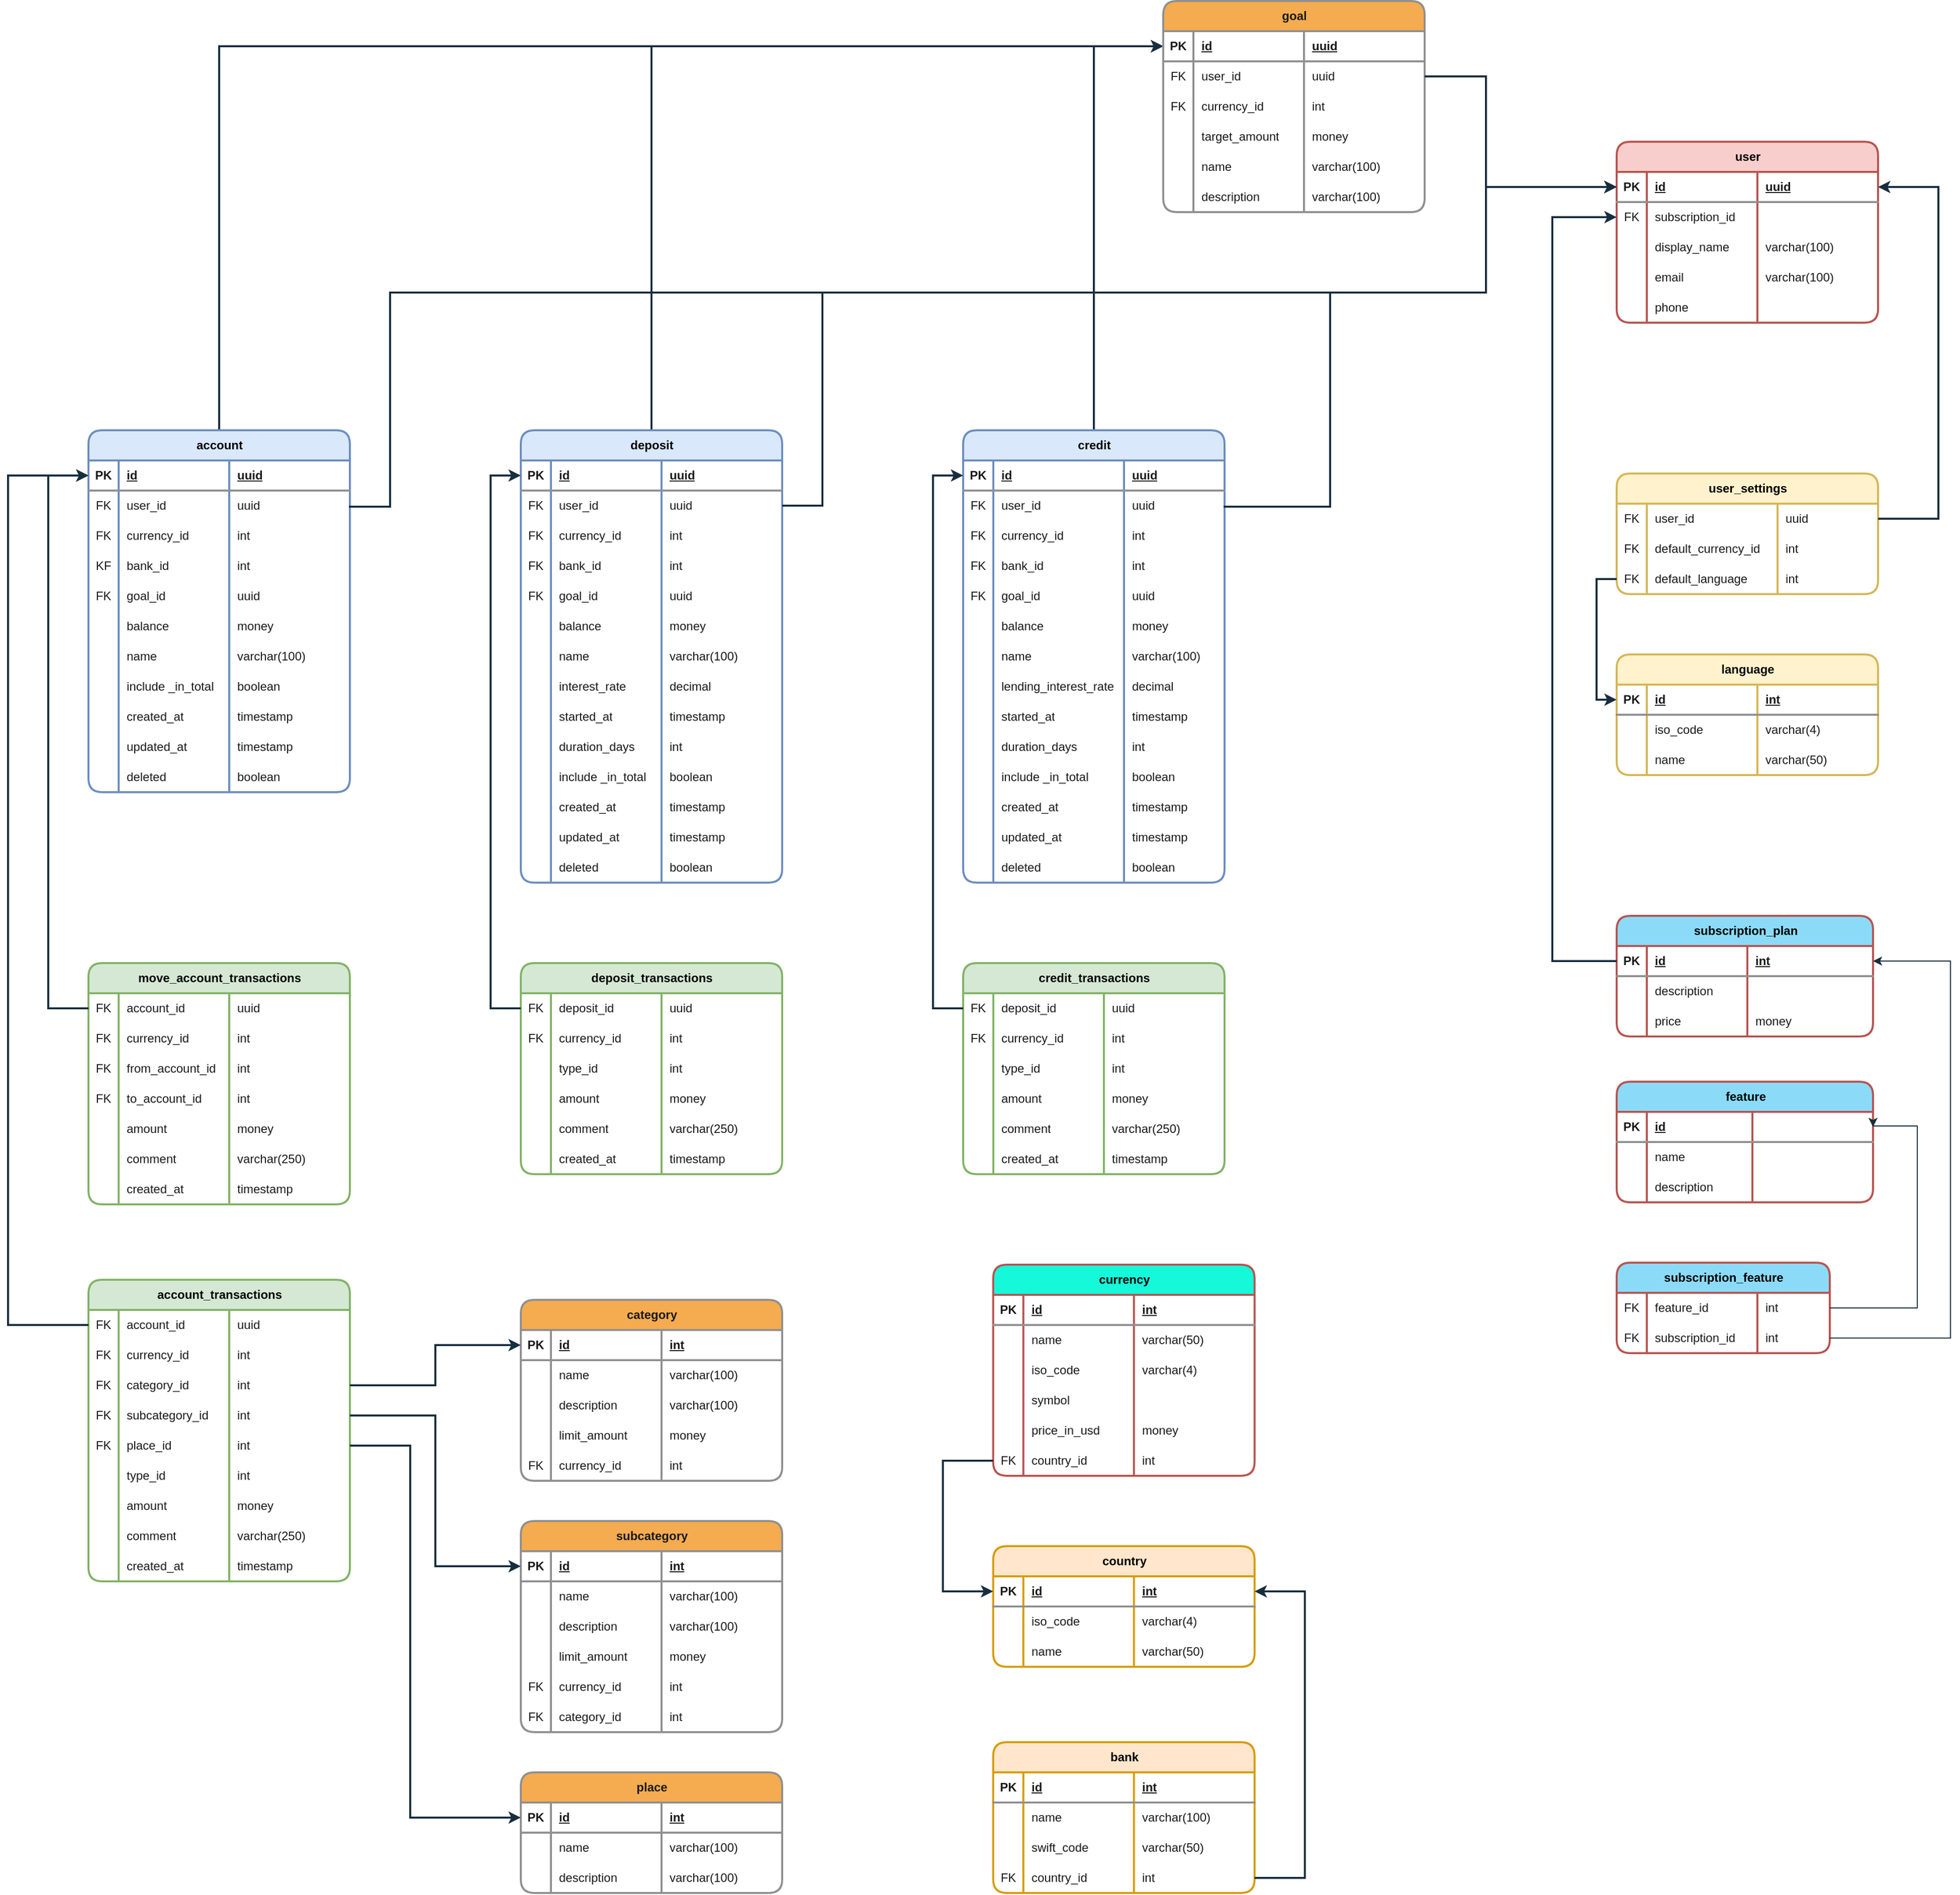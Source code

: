 <mxfile version="21.7.2" type="github">
  <diagram name="Page-1" id="bSosTT578MxcjmUljE6y">
    <mxGraphModel dx="3587" dy="2536" grid="1" gridSize="11" guides="1" tooltips="1" connect="1" arrows="1" fold="1" page="0" pageScale="1" pageWidth="850" pageHeight="1100" math="0" shadow="0">
      <root>
        <mxCell id="0" />
        <mxCell id="1" parent="0" />
        <mxCell id="j-YoT5HirS3JZY6tD87D-1" value="user" style="shape=table;startSize=30;container=1;collapsible=1;childLayout=tableLayout;fixedRows=1;rowLines=0;fontStyle=1;align=center;resizeLast=1;html=1;labelBackgroundColor=none;rounded=1;fillColor=#f8cecc;strokeColor=#b85450;strokeWidth=2;" vertex="1" parent="1">
          <mxGeometry x="1450" y="220" width="260" height="180" as="geometry" />
        </mxCell>
        <mxCell id="j-YoT5HirS3JZY6tD87D-2" value="" style="shape=tableRow;horizontal=0;startSize=0;swimlaneHead=0;swimlaneBody=0;fillColor=none;collapsible=0;dropTarget=0;points=[[0,0.5],[1,0.5]];portConstraint=eastwest;top=0;left=0;right=0;bottom=1;labelBackgroundColor=none;rounded=1;strokeColor=#909090;fontColor=#1A1A1A;strokeWidth=2;" vertex="1" parent="j-YoT5HirS3JZY6tD87D-1">
          <mxGeometry y="30" width="260" height="30" as="geometry" />
        </mxCell>
        <mxCell id="j-YoT5HirS3JZY6tD87D-3" value="PK" style="shape=partialRectangle;connectable=0;fillColor=none;top=0;left=0;bottom=0;right=0;fontStyle=1;overflow=hidden;whiteSpace=wrap;html=1;labelBackgroundColor=none;rounded=1;strokeColor=#909090;fontColor=#1A1A1A;strokeWidth=2;" vertex="1" parent="j-YoT5HirS3JZY6tD87D-2">
          <mxGeometry width="30" height="30" as="geometry">
            <mxRectangle width="30" height="30" as="alternateBounds" />
          </mxGeometry>
        </mxCell>
        <mxCell id="j-YoT5HirS3JZY6tD87D-4" value="id" style="shape=partialRectangle;connectable=0;fillColor=none;top=0;left=0;bottom=0;right=0;align=left;spacingLeft=6;fontStyle=5;overflow=hidden;whiteSpace=wrap;html=1;labelBackgroundColor=none;rounded=1;strokeColor=#909090;fontColor=#1A1A1A;strokeWidth=2;" vertex="1" parent="j-YoT5HirS3JZY6tD87D-2">
          <mxGeometry x="30" width="110" height="30" as="geometry">
            <mxRectangle width="110" height="30" as="alternateBounds" />
          </mxGeometry>
        </mxCell>
        <mxCell id="j-YoT5HirS3JZY6tD87D-29" value="uuid" style="shape=partialRectangle;connectable=0;fillColor=none;top=0;left=0;bottom=0;right=0;align=left;spacingLeft=6;fontStyle=5;overflow=hidden;whiteSpace=wrap;html=1;labelBackgroundColor=none;rounded=1;strokeColor=#909090;fontColor=#1A1A1A;strokeWidth=2;" vertex="1" parent="j-YoT5HirS3JZY6tD87D-2">
          <mxGeometry x="140" width="120" height="30" as="geometry">
            <mxRectangle width="120" height="30" as="alternateBounds" />
          </mxGeometry>
        </mxCell>
        <mxCell id="j-YoT5HirS3JZY6tD87D-33" style="shape=tableRow;horizontal=0;startSize=0;swimlaneHead=0;swimlaneBody=0;fillColor=none;collapsible=0;dropTarget=0;points=[[0,0.5],[1,0.5]];portConstraint=eastwest;top=0;left=0;right=0;bottom=0;labelBackgroundColor=none;rounded=1;strokeColor=#909090;fontColor=#1A1A1A;strokeWidth=2;" vertex="1" parent="j-YoT5HirS3JZY6tD87D-1">
          <mxGeometry y="60" width="260" height="30" as="geometry" />
        </mxCell>
        <mxCell id="j-YoT5HirS3JZY6tD87D-34" value="FK" style="shape=partialRectangle;connectable=0;fillColor=none;top=0;left=0;bottom=0;right=0;editable=1;overflow=hidden;whiteSpace=wrap;html=1;labelBackgroundColor=none;rounded=1;strokeColor=#909090;fontColor=#1A1A1A;strokeWidth=2;" vertex="1" parent="j-YoT5HirS3JZY6tD87D-33">
          <mxGeometry width="30" height="30" as="geometry">
            <mxRectangle width="30" height="30" as="alternateBounds" />
          </mxGeometry>
        </mxCell>
        <mxCell id="j-YoT5HirS3JZY6tD87D-35" value="subscription_id" style="shape=partialRectangle;connectable=0;fillColor=none;top=0;left=0;bottom=0;right=0;align=left;spacingLeft=6;overflow=hidden;whiteSpace=wrap;html=1;labelBackgroundColor=none;rounded=1;strokeColor=#909090;fontColor=#1A1A1A;strokeWidth=2;" vertex="1" parent="j-YoT5HirS3JZY6tD87D-33">
          <mxGeometry x="30" width="110" height="30" as="geometry">
            <mxRectangle width="110" height="30" as="alternateBounds" />
          </mxGeometry>
        </mxCell>
        <mxCell id="j-YoT5HirS3JZY6tD87D-36" style="shape=partialRectangle;connectable=0;fillColor=none;top=0;left=0;bottom=0;right=0;align=left;spacingLeft=6;overflow=hidden;whiteSpace=wrap;html=1;labelBackgroundColor=none;rounded=1;strokeColor=#909090;fontColor=#1A1A1A;strokeWidth=2;" vertex="1" parent="j-YoT5HirS3JZY6tD87D-33">
          <mxGeometry x="140" width="120" height="30" as="geometry">
            <mxRectangle width="120" height="30" as="alternateBounds" />
          </mxGeometry>
        </mxCell>
        <mxCell id="j-YoT5HirS3JZY6tD87D-5" value="" style="shape=tableRow;horizontal=0;startSize=0;swimlaneHead=0;swimlaneBody=0;fillColor=none;collapsible=0;dropTarget=0;points=[[0,0.5],[1,0.5]];portConstraint=eastwest;top=0;left=0;right=0;bottom=0;labelBackgroundColor=none;rounded=1;strokeColor=#909090;fontColor=#1A1A1A;strokeWidth=2;" vertex="1" parent="j-YoT5HirS3JZY6tD87D-1">
          <mxGeometry y="90" width="260" height="30" as="geometry" />
        </mxCell>
        <mxCell id="j-YoT5HirS3JZY6tD87D-6" value="" style="shape=partialRectangle;connectable=0;fillColor=none;top=0;left=0;bottom=0;right=0;editable=1;overflow=hidden;whiteSpace=wrap;html=1;labelBackgroundColor=none;rounded=1;strokeColor=#909090;fontColor=#1A1A1A;strokeWidth=2;" vertex="1" parent="j-YoT5HirS3JZY6tD87D-5">
          <mxGeometry width="30" height="30" as="geometry">
            <mxRectangle width="30" height="30" as="alternateBounds" />
          </mxGeometry>
        </mxCell>
        <mxCell id="j-YoT5HirS3JZY6tD87D-7" value="display_name" style="shape=partialRectangle;connectable=0;fillColor=none;top=0;left=0;bottom=0;right=0;align=left;spacingLeft=6;overflow=hidden;whiteSpace=wrap;html=1;labelBackgroundColor=none;rounded=1;strokeColor=#909090;fontColor=#1A1A1A;strokeWidth=2;" vertex="1" parent="j-YoT5HirS3JZY6tD87D-5">
          <mxGeometry x="30" width="110" height="30" as="geometry">
            <mxRectangle width="110" height="30" as="alternateBounds" />
          </mxGeometry>
        </mxCell>
        <mxCell id="j-YoT5HirS3JZY6tD87D-30" value="varchar(100)" style="shape=partialRectangle;connectable=0;fillColor=none;top=0;left=0;bottom=0;right=0;align=left;spacingLeft=6;overflow=hidden;whiteSpace=wrap;html=1;labelBackgroundColor=none;rounded=1;strokeColor=#909090;fontColor=#1A1A1A;strokeWidth=2;" vertex="1" parent="j-YoT5HirS3JZY6tD87D-5">
          <mxGeometry x="140" width="120" height="30" as="geometry">
            <mxRectangle width="120" height="30" as="alternateBounds" />
          </mxGeometry>
        </mxCell>
        <mxCell id="j-YoT5HirS3JZY6tD87D-8" value="" style="shape=tableRow;horizontal=0;startSize=0;swimlaneHead=0;swimlaneBody=0;fillColor=none;collapsible=0;dropTarget=0;points=[[0,0.5],[1,0.5]];portConstraint=eastwest;top=0;left=0;right=0;bottom=0;labelBackgroundColor=none;rounded=1;strokeColor=#909090;fontColor=#1A1A1A;strokeWidth=2;" vertex="1" parent="j-YoT5HirS3JZY6tD87D-1">
          <mxGeometry y="120" width="260" height="30" as="geometry" />
        </mxCell>
        <mxCell id="j-YoT5HirS3JZY6tD87D-9" value="" style="shape=partialRectangle;connectable=0;fillColor=none;top=0;left=0;bottom=0;right=0;editable=1;overflow=hidden;whiteSpace=wrap;html=1;labelBackgroundColor=none;rounded=1;strokeColor=#909090;fontColor=#1A1A1A;strokeWidth=2;" vertex="1" parent="j-YoT5HirS3JZY6tD87D-8">
          <mxGeometry width="30" height="30" as="geometry">
            <mxRectangle width="30" height="30" as="alternateBounds" />
          </mxGeometry>
        </mxCell>
        <mxCell id="j-YoT5HirS3JZY6tD87D-10" value="email" style="shape=partialRectangle;connectable=0;fillColor=none;top=0;left=0;bottom=0;right=0;align=left;spacingLeft=6;overflow=hidden;whiteSpace=wrap;html=1;labelBackgroundColor=none;rounded=1;strokeColor=#909090;fontColor=#1A1A1A;strokeWidth=2;" vertex="1" parent="j-YoT5HirS3JZY6tD87D-8">
          <mxGeometry x="30" width="110" height="30" as="geometry">
            <mxRectangle width="110" height="30" as="alternateBounds" />
          </mxGeometry>
        </mxCell>
        <mxCell id="j-YoT5HirS3JZY6tD87D-31" value="varchar(100)" style="shape=partialRectangle;connectable=0;fillColor=none;top=0;left=0;bottom=0;right=0;align=left;spacingLeft=6;overflow=hidden;whiteSpace=wrap;html=1;labelBackgroundColor=none;rounded=1;strokeColor=#909090;fontColor=#1A1A1A;strokeWidth=2;" vertex="1" parent="j-YoT5HirS3JZY6tD87D-8">
          <mxGeometry x="140" width="120" height="30" as="geometry">
            <mxRectangle width="120" height="30" as="alternateBounds" />
          </mxGeometry>
        </mxCell>
        <mxCell id="j-YoT5HirS3JZY6tD87D-11" value="" style="shape=tableRow;horizontal=0;startSize=0;swimlaneHead=0;swimlaneBody=0;fillColor=none;collapsible=0;dropTarget=0;points=[[0,0.5],[1,0.5]];portConstraint=eastwest;top=0;left=0;right=0;bottom=0;labelBackgroundColor=none;rounded=1;strokeColor=#909090;fontColor=#1A1A1A;strokeWidth=2;" vertex="1" parent="j-YoT5HirS3JZY6tD87D-1">
          <mxGeometry y="150" width="260" height="30" as="geometry" />
        </mxCell>
        <mxCell id="j-YoT5HirS3JZY6tD87D-12" value="" style="shape=partialRectangle;connectable=0;fillColor=none;top=0;left=0;bottom=0;right=0;editable=1;overflow=hidden;whiteSpace=wrap;html=1;labelBackgroundColor=none;rounded=1;strokeColor=#909090;fontColor=#1A1A1A;strokeWidth=2;" vertex="1" parent="j-YoT5HirS3JZY6tD87D-11">
          <mxGeometry width="30" height="30" as="geometry">
            <mxRectangle width="30" height="30" as="alternateBounds" />
          </mxGeometry>
        </mxCell>
        <mxCell id="j-YoT5HirS3JZY6tD87D-13" value="phone" style="shape=partialRectangle;connectable=0;fillColor=none;top=0;left=0;bottom=0;right=0;align=left;spacingLeft=6;overflow=hidden;whiteSpace=wrap;html=1;labelBackgroundColor=none;rounded=1;strokeColor=#909090;fontColor=#1A1A1A;strokeWidth=2;" vertex="1" parent="j-YoT5HirS3JZY6tD87D-11">
          <mxGeometry x="30" width="110" height="30" as="geometry">
            <mxRectangle width="110" height="30" as="alternateBounds" />
          </mxGeometry>
        </mxCell>
        <mxCell id="j-YoT5HirS3JZY6tD87D-32" style="shape=partialRectangle;connectable=0;fillColor=none;top=0;left=0;bottom=0;right=0;align=left;spacingLeft=6;overflow=hidden;whiteSpace=wrap;html=1;labelBackgroundColor=none;rounded=1;strokeColor=#909090;fontColor=#1A1A1A;strokeWidth=2;" vertex="1" parent="j-YoT5HirS3JZY6tD87D-11">
          <mxGeometry x="140" width="120" height="30" as="geometry">
            <mxRectangle width="120" height="30" as="alternateBounds" />
          </mxGeometry>
        </mxCell>
        <mxCell id="j-YoT5HirS3JZY6tD87D-37" value="user_settings" style="shape=table;startSize=30;container=1;collapsible=1;childLayout=tableLayout;fixedRows=1;rowLines=0;fontStyle=1;align=center;resizeLast=1;html=1;labelBackgroundColor=none;rounded=1;fillColor=#fff2cc;strokeColor=#d6b656;strokeWidth=2;" vertex="1" parent="1">
          <mxGeometry x="1450" y="550" width="260" height="120" as="geometry" />
        </mxCell>
        <mxCell id="j-YoT5HirS3JZY6tD87D-41" value="" style="shape=tableRow;horizontal=0;startSize=0;swimlaneHead=0;swimlaneBody=0;fillColor=none;collapsible=0;dropTarget=0;points=[[0,0.5],[1,0.5]];portConstraint=eastwest;top=0;left=0;right=0;bottom=0;labelBackgroundColor=none;rounded=1;strokeColor=#909090;fontColor=#1A1A1A;strokeWidth=2;" vertex="1" parent="j-YoT5HirS3JZY6tD87D-37">
          <mxGeometry y="30" width="260" height="30" as="geometry" />
        </mxCell>
        <mxCell id="j-YoT5HirS3JZY6tD87D-42" value="FK" style="shape=partialRectangle;connectable=0;fillColor=none;top=0;left=0;bottom=0;right=0;editable=1;overflow=hidden;whiteSpace=wrap;html=1;labelBackgroundColor=none;rounded=1;strokeColor=#909090;fontColor=#1A1A1A;strokeWidth=2;" vertex="1" parent="j-YoT5HirS3JZY6tD87D-41">
          <mxGeometry width="30" height="30" as="geometry">
            <mxRectangle width="30" height="30" as="alternateBounds" />
          </mxGeometry>
        </mxCell>
        <mxCell id="j-YoT5HirS3JZY6tD87D-43" value="user_id" style="shape=partialRectangle;connectable=0;fillColor=none;top=0;left=0;bottom=0;right=0;align=left;spacingLeft=6;overflow=hidden;whiteSpace=wrap;html=1;labelBackgroundColor=none;rounded=1;strokeColor=#909090;fontColor=#1A1A1A;strokeWidth=2;" vertex="1" parent="j-YoT5HirS3JZY6tD87D-41">
          <mxGeometry x="30" width="130" height="30" as="geometry">
            <mxRectangle width="130" height="30" as="alternateBounds" />
          </mxGeometry>
        </mxCell>
        <mxCell id="j-YoT5HirS3JZY6tD87D-50" value="uuid" style="shape=partialRectangle;connectable=0;fillColor=none;top=0;left=0;bottom=0;right=0;align=left;spacingLeft=6;overflow=hidden;whiteSpace=wrap;html=1;labelBackgroundColor=none;rounded=1;strokeColor=#909090;fontColor=#1A1A1A;strokeWidth=2;" vertex="1" parent="j-YoT5HirS3JZY6tD87D-41">
          <mxGeometry x="160" width="100" height="30" as="geometry">
            <mxRectangle width="100" height="30" as="alternateBounds" />
          </mxGeometry>
        </mxCell>
        <mxCell id="j-YoT5HirS3JZY6tD87D-44" value="" style="shape=tableRow;horizontal=0;startSize=0;swimlaneHead=0;swimlaneBody=0;fillColor=none;collapsible=0;dropTarget=0;points=[[0,0.5],[1,0.5]];portConstraint=eastwest;top=0;left=0;right=0;bottom=0;labelBackgroundColor=none;rounded=1;strokeColor=#909090;fontColor=#1A1A1A;strokeWidth=2;" vertex="1" parent="j-YoT5HirS3JZY6tD87D-37">
          <mxGeometry y="60" width="260" height="30" as="geometry" />
        </mxCell>
        <mxCell id="j-YoT5HirS3JZY6tD87D-45" value="FK" style="shape=partialRectangle;connectable=0;fillColor=none;top=0;left=0;bottom=0;right=0;editable=1;overflow=hidden;whiteSpace=wrap;html=1;labelBackgroundColor=none;rounded=1;strokeColor=#909090;fontColor=#1A1A1A;strokeWidth=2;" vertex="1" parent="j-YoT5HirS3JZY6tD87D-44">
          <mxGeometry width="30" height="30" as="geometry">
            <mxRectangle width="30" height="30" as="alternateBounds" />
          </mxGeometry>
        </mxCell>
        <mxCell id="j-YoT5HirS3JZY6tD87D-46" value="default_currency_id" style="shape=partialRectangle;connectable=0;fillColor=none;top=0;left=0;bottom=0;right=0;align=left;spacingLeft=6;overflow=hidden;whiteSpace=wrap;html=1;labelBackgroundColor=none;rounded=1;strokeColor=#909090;fontColor=#1A1A1A;strokeWidth=2;" vertex="1" parent="j-YoT5HirS3JZY6tD87D-44">
          <mxGeometry x="30" width="130" height="30" as="geometry">
            <mxRectangle width="130" height="30" as="alternateBounds" />
          </mxGeometry>
        </mxCell>
        <mxCell id="j-YoT5HirS3JZY6tD87D-51" value="int" style="shape=partialRectangle;connectable=0;fillColor=none;top=0;left=0;bottom=0;right=0;align=left;spacingLeft=6;overflow=hidden;whiteSpace=wrap;html=1;labelBackgroundColor=none;rounded=1;strokeColor=#909090;fontColor=#1A1A1A;strokeWidth=2;" vertex="1" parent="j-YoT5HirS3JZY6tD87D-44">
          <mxGeometry x="160" width="100" height="30" as="geometry">
            <mxRectangle width="100" height="30" as="alternateBounds" />
          </mxGeometry>
        </mxCell>
        <mxCell id="j-YoT5HirS3JZY6tD87D-47" value="" style="shape=tableRow;horizontal=0;startSize=0;swimlaneHead=0;swimlaneBody=0;fillColor=none;collapsible=0;dropTarget=0;points=[[0,0.5],[1,0.5]];portConstraint=eastwest;top=0;left=0;right=0;bottom=0;labelBackgroundColor=none;rounded=1;strokeColor=#909090;fontColor=#1A1A1A;strokeWidth=2;" vertex="1" parent="j-YoT5HirS3JZY6tD87D-37">
          <mxGeometry y="90" width="260" height="30" as="geometry" />
        </mxCell>
        <mxCell id="j-YoT5HirS3JZY6tD87D-48" value="FK" style="shape=partialRectangle;connectable=0;fillColor=none;top=0;left=0;bottom=0;right=0;editable=1;overflow=hidden;whiteSpace=wrap;html=1;labelBackgroundColor=none;rounded=1;strokeColor=#909090;fontColor=#1A1A1A;strokeWidth=2;" vertex="1" parent="j-YoT5HirS3JZY6tD87D-47">
          <mxGeometry width="30" height="30" as="geometry">
            <mxRectangle width="30" height="30" as="alternateBounds" />
          </mxGeometry>
        </mxCell>
        <mxCell id="j-YoT5HirS3JZY6tD87D-49" value="default_language" style="shape=partialRectangle;connectable=0;fillColor=none;top=0;left=0;bottom=0;right=0;align=left;spacingLeft=6;overflow=hidden;whiteSpace=wrap;html=1;labelBackgroundColor=none;rounded=1;strokeColor=#909090;fontColor=#1A1A1A;strokeWidth=2;" vertex="1" parent="j-YoT5HirS3JZY6tD87D-47">
          <mxGeometry x="30" width="130" height="30" as="geometry">
            <mxRectangle width="130" height="30" as="alternateBounds" />
          </mxGeometry>
        </mxCell>
        <mxCell id="j-YoT5HirS3JZY6tD87D-52" value="int" style="shape=partialRectangle;connectable=0;fillColor=none;top=0;left=0;bottom=0;right=0;align=left;spacingLeft=6;overflow=hidden;whiteSpace=wrap;html=1;labelBackgroundColor=none;rounded=1;strokeColor=#909090;fontColor=#1A1A1A;strokeWidth=2;" vertex="1" parent="j-YoT5HirS3JZY6tD87D-47">
          <mxGeometry x="160" width="100" height="30" as="geometry">
            <mxRectangle width="100" height="30" as="alternateBounds" />
          </mxGeometry>
        </mxCell>
        <mxCell id="j-YoT5HirS3JZY6tD87D-61" value="subscription_plan" style="shape=table;startSize=30;container=1;collapsible=1;childLayout=tableLayout;fixedRows=1;rowLines=0;fontStyle=1;align=center;resizeLast=1;html=1;labelBackgroundColor=none;rounded=1;fillColor=#8BDBF8;strokeColor=#b85450;strokeWidth=2;" vertex="1" parent="1">
          <mxGeometry x="1450" y="990" width="255" height="120" as="geometry" />
        </mxCell>
        <mxCell id="j-YoT5HirS3JZY6tD87D-62" value="" style="shape=tableRow;horizontal=0;startSize=0;swimlaneHead=0;swimlaneBody=0;fillColor=none;collapsible=0;dropTarget=0;points=[[0,0.5],[1,0.5]];portConstraint=eastwest;top=0;left=0;right=0;bottom=1;labelBackgroundColor=none;rounded=1;strokeColor=#909090;fontColor=#1A1A1A;strokeWidth=2;" vertex="1" parent="j-YoT5HirS3JZY6tD87D-61">
          <mxGeometry y="30" width="255" height="30" as="geometry" />
        </mxCell>
        <mxCell id="j-YoT5HirS3JZY6tD87D-63" value="PK" style="shape=partialRectangle;connectable=0;fillColor=none;top=0;left=0;bottom=0;right=0;fontStyle=1;overflow=hidden;whiteSpace=wrap;html=1;labelBackgroundColor=none;rounded=1;strokeColor=#909090;fontColor=#1A1A1A;strokeWidth=2;" vertex="1" parent="j-YoT5HirS3JZY6tD87D-62">
          <mxGeometry width="30" height="30" as="geometry">
            <mxRectangle width="30" height="30" as="alternateBounds" />
          </mxGeometry>
        </mxCell>
        <mxCell id="j-YoT5HirS3JZY6tD87D-64" value="id" style="shape=partialRectangle;connectable=0;fillColor=none;top=0;left=0;bottom=0;right=0;align=left;spacingLeft=6;fontStyle=5;overflow=hidden;whiteSpace=wrap;html=1;labelBackgroundColor=none;rounded=1;strokeColor=#909090;fontColor=#1A1A1A;strokeWidth=2;" vertex="1" parent="j-YoT5HirS3JZY6tD87D-62">
          <mxGeometry x="30" width="100" height="30" as="geometry">
            <mxRectangle width="100" height="30" as="alternateBounds" />
          </mxGeometry>
        </mxCell>
        <mxCell id="j-YoT5HirS3JZY6tD87D-74" value="int" style="shape=partialRectangle;connectable=0;fillColor=none;top=0;left=0;bottom=0;right=0;align=left;spacingLeft=6;fontStyle=5;overflow=hidden;whiteSpace=wrap;html=1;labelBackgroundColor=none;rounded=1;strokeColor=#909090;fontColor=#1A1A1A;strokeWidth=2;" vertex="1" parent="j-YoT5HirS3JZY6tD87D-62">
          <mxGeometry x="130" width="125" height="30" as="geometry">
            <mxRectangle width="125" height="30" as="alternateBounds" />
          </mxGeometry>
        </mxCell>
        <mxCell id="j-YoT5HirS3JZY6tD87D-65" value="" style="shape=tableRow;horizontal=0;startSize=0;swimlaneHead=0;swimlaneBody=0;fillColor=none;collapsible=0;dropTarget=0;points=[[0,0.5],[1,0.5]];portConstraint=eastwest;top=0;left=0;right=0;bottom=0;labelBackgroundColor=none;rounded=1;strokeColor=#909090;fontColor=#1A1A1A;strokeWidth=2;" vertex="1" parent="j-YoT5HirS3JZY6tD87D-61">
          <mxGeometry y="60" width="255" height="30" as="geometry" />
        </mxCell>
        <mxCell id="j-YoT5HirS3JZY6tD87D-66" value="" style="shape=partialRectangle;connectable=0;fillColor=none;top=0;left=0;bottom=0;right=0;editable=1;overflow=hidden;whiteSpace=wrap;html=1;labelBackgroundColor=none;rounded=1;strokeColor=#909090;fontColor=#1A1A1A;strokeWidth=2;" vertex="1" parent="j-YoT5HirS3JZY6tD87D-65">
          <mxGeometry width="30" height="30" as="geometry">
            <mxRectangle width="30" height="30" as="alternateBounds" />
          </mxGeometry>
        </mxCell>
        <mxCell id="j-YoT5HirS3JZY6tD87D-67" value="description" style="shape=partialRectangle;connectable=0;fillColor=none;top=0;left=0;bottom=0;right=0;align=left;spacingLeft=6;overflow=hidden;whiteSpace=wrap;html=1;labelBackgroundColor=none;rounded=1;strokeColor=#909090;fontColor=#1A1A1A;strokeWidth=2;" vertex="1" parent="j-YoT5HirS3JZY6tD87D-65">
          <mxGeometry x="30" width="100" height="30" as="geometry">
            <mxRectangle width="100" height="30" as="alternateBounds" />
          </mxGeometry>
        </mxCell>
        <mxCell id="j-YoT5HirS3JZY6tD87D-75" style="shape=partialRectangle;connectable=0;fillColor=none;top=0;left=0;bottom=0;right=0;align=left;spacingLeft=6;overflow=hidden;whiteSpace=wrap;html=1;labelBackgroundColor=none;rounded=1;strokeColor=#909090;fontColor=#1A1A1A;strokeWidth=2;" vertex="1" parent="j-YoT5HirS3JZY6tD87D-65">
          <mxGeometry x="130" width="125" height="30" as="geometry">
            <mxRectangle width="125" height="30" as="alternateBounds" />
          </mxGeometry>
        </mxCell>
        <mxCell id="j-YoT5HirS3JZY6tD87D-68" value="" style="shape=tableRow;horizontal=0;startSize=0;swimlaneHead=0;swimlaneBody=0;fillColor=none;collapsible=0;dropTarget=0;points=[[0,0.5],[1,0.5]];portConstraint=eastwest;top=0;left=0;right=0;bottom=0;labelBackgroundColor=none;rounded=1;strokeColor=#909090;fontColor=#1A1A1A;strokeWidth=2;" vertex="1" parent="j-YoT5HirS3JZY6tD87D-61">
          <mxGeometry y="90" width="255" height="30" as="geometry" />
        </mxCell>
        <mxCell id="j-YoT5HirS3JZY6tD87D-69" value="" style="shape=partialRectangle;connectable=0;fillColor=none;top=0;left=0;bottom=0;right=0;editable=1;overflow=hidden;whiteSpace=wrap;html=1;labelBackgroundColor=none;rounded=1;strokeColor=#909090;fontColor=#1A1A1A;strokeWidth=2;" vertex="1" parent="j-YoT5HirS3JZY6tD87D-68">
          <mxGeometry width="30" height="30" as="geometry">
            <mxRectangle width="30" height="30" as="alternateBounds" />
          </mxGeometry>
        </mxCell>
        <mxCell id="j-YoT5HirS3JZY6tD87D-70" value="price" style="shape=partialRectangle;connectable=0;fillColor=none;top=0;left=0;bottom=0;right=0;align=left;spacingLeft=6;overflow=hidden;whiteSpace=wrap;html=1;labelBackgroundColor=none;rounded=1;strokeColor=#909090;fontColor=#1A1A1A;strokeWidth=2;" vertex="1" parent="j-YoT5HirS3JZY6tD87D-68">
          <mxGeometry x="30" width="100" height="30" as="geometry">
            <mxRectangle width="100" height="30" as="alternateBounds" />
          </mxGeometry>
        </mxCell>
        <mxCell id="j-YoT5HirS3JZY6tD87D-76" value="money" style="shape=partialRectangle;connectable=0;fillColor=none;top=0;left=0;bottom=0;right=0;align=left;spacingLeft=6;overflow=hidden;whiteSpace=wrap;html=1;labelBackgroundColor=none;rounded=1;strokeColor=#909090;fontColor=#1A1A1A;strokeWidth=2;" vertex="1" parent="j-YoT5HirS3JZY6tD87D-68">
          <mxGeometry x="130" width="125" height="30" as="geometry">
            <mxRectangle width="125" height="30" as="alternateBounds" />
          </mxGeometry>
        </mxCell>
        <mxCell id="j-YoT5HirS3JZY6tD87D-78" value="feature" style="shape=table;startSize=30;container=1;collapsible=1;childLayout=tableLayout;fixedRows=1;rowLines=0;fontStyle=1;align=center;resizeLast=1;html=1;labelBackgroundColor=none;rounded=1;fillColor=#8BDBF8;strokeColor=#b85450;strokeWidth=2;" vertex="1" parent="1">
          <mxGeometry x="1450" y="1155" width="255" height="120" as="geometry" />
        </mxCell>
        <mxCell id="j-YoT5HirS3JZY6tD87D-79" value="" style="shape=tableRow;horizontal=0;startSize=0;swimlaneHead=0;swimlaneBody=0;fillColor=none;collapsible=0;dropTarget=0;points=[[0,0.5],[1,0.5]];portConstraint=eastwest;top=0;left=0;right=0;bottom=1;labelBackgroundColor=none;rounded=1;strokeColor=#909090;fontColor=#1A1A1A;strokeWidth=2;" vertex="1" parent="j-YoT5HirS3JZY6tD87D-78">
          <mxGeometry y="30" width="255" height="30" as="geometry" />
        </mxCell>
        <mxCell id="j-YoT5HirS3JZY6tD87D-80" value="PK" style="shape=partialRectangle;connectable=0;fillColor=none;top=0;left=0;bottom=0;right=0;fontStyle=1;overflow=hidden;whiteSpace=wrap;html=1;labelBackgroundColor=none;rounded=1;strokeColor=#909090;fontColor=#1A1A1A;strokeWidth=2;" vertex="1" parent="j-YoT5HirS3JZY6tD87D-79">
          <mxGeometry width="30" height="30" as="geometry">
            <mxRectangle width="30" height="30" as="alternateBounds" />
          </mxGeometry>
        </mxCell>
        <mxCell id="j-YoT5HirS3JZY6tD87D-81" value="id" style="shape=partialRectangle;connectable=0;fillColor=none;top=0;left=0;bottom=0;right=0;align=left;spacingLeft=6;fontStyle=5;overflow=hidden;whiteSpace=wrap;html=1;labelBackgroundColor=none;rounded=1;strokeColor=#909090;fontColor=#1A1A1A;strokeWidth=2;" vertex="1" parent="j-YoT5HirS3JZY6tD87D-79">
          <mxGeometry x="30" width="105" height="30" as="geometry">
            <mxRectangle width="105" height="30" as="alternateBounds" />
          </mxGeometry>
        </mxCell>
        <mxCell id="j-YoT5HirS3JZY6tD87D-91" style="shape=partialRectangle;connectable=0;fillColor=none;top=0;left=0;bottom=0;right=0;align=left;spacingLeft=6;fontStyle=5;overflow=hidden;whiteSpace=wrap;html=1;labelBackgroundColor=none;rounded=1;strokeColor=#909090;fontColor=#1A1A1A;strokeWidth=2;" vertex="1" parent="j-YoT5HirS3JZY6tD87D-79">
          <mxGeometry x="135" width="120" height="30" as="geometry">
            <mxRectangle width="120" height="30" as="alternateBounds" />
          </mxGeometry>
        </mxCell>
        <mxCell id="j-YoT5HirS3JZY6tD87D-82" value="" style="shape=tableRow;horizontal=0;startSize=0;swimlaneHead=0;swimlaneBody=0;fillColor=none;collapsible=0;dropTarget=0;points=[[0,0.5],[1,0.5]];portConstraint=eastwest;top=0;left=0;right=0;bottom=0;labelBackgroundColor=none;rounded=1;strokeColor=#909090;fontColor=#1A1A1A;strokeWidth=2;" vertex="1" parent="j-YoT5HirS3JZY6tD87D-78">
          <mxGeometry y="60" width="255" height="30" as="geometry" />
        </mxCell>
        <mxCell id="j-YoT5HirS3JZY6tD87D-83" value="" style="shape=partialRectangle;connectable=0;fillColor=none;top=0;left=0;bottom=0;right=0;editable=1;overflow=hidden;whiteSpace=wrap;html=1;labelBackgroundColor=none;rounded=1;strokeColor=#909090;fontColor=#1A1A1A;strokeWidth=2;" vertex="1" parent="j-YoT5HirS3JZY6tD87D-82">
          <mxGeometry width="30" height="30" as="geometry">
            <mxRectangle width="30" height="30" as="alternateBounds" />
          </mxGeometry>
        </mxCell>
        <mxCell id="j-YoT5HirS3JZY6tD87D-84" value="name" style="shape=partialRectangle;connectable=0;fillColor=none;top=0;left=0;bottom=0;right=0;align=left;spacingLeft=6;overflow=hidden;whiteSpace=wrap;html=1;labelBackgroundColor=none;rounded=1;strokeColor=#909090;fontColor=#1A1A1A;strokeWidth=2;" vertex="1" parent="j-YoT5HirS3JZY6tD87D-82">
          <mxGeometry x="30" width="105" height="30" as="geometry">
            <mxRectangle width="105" height="30" as="alternateBounds" />
          </mxGeometry>
        </mxCell>
        <mxCell id="j-YoT5HirS3JZY6tD87D-92" style="shape=partialRectangle;connectable=0;fillColor=none;top=0;left=0;bottom=0;right=0;align=left;spacingLeft=6;overflow=hidden;whiteSpace=wrap;html=1;labelBackgroundColor=none;rounded=1;strokeColor=#909090;fontColor=#1A1A1A;strokeWidth=2;" vertex="1" parent="j-YoT5HirS3JZY6tD87D-82">
          <mxGeometry x="135" width="120" height="30" as="geometry">
            <mxRectangle width="120" height="30" as="alternateBounds" />
          </mxGeometry>
        </mxCell>
        <mxCell id="j-YoT5HirS3JZY6tD87D-85" value="" style="shape=tableRow;horizontal=0;startSize=0;swimlaneHead=0;swimlaneBody=0;fillColor=none;collapsible=0;dropTarget=0;points=[[0,0.5],[1,0.5]];portConstraint=eastwest;top=0;left=0;right=0;bottom=0;labelBackgroundColor=none;rounded=1;strokeColor=#909090;fontColor=#1A1A1A;strokeWidth=2;" vertex="1" parent="j-YoT5HirS3JZY6tD87D-78">
          <mxGeometry y="90" width="255" height="30" as="geometry" />
        </mxCell>
        <mxCell id="j-YoT5HirS3JZY6tD87D-86" value="" style="shape=partialRectangle;connectable=0;fillColor=none;top=0;left=0;bottom=0;right=0;editable=1;overflow=hidden;whiteSpace=wrap;html=1;labelBackgroundColor=none;rounded=1;strokeColor=#909090;fontColor=#1A1A1A;strokeWidth=2;" vertex="1" parent="j-YoT5HirS3JZY6tD87D-85">
          <mxGeometry width="30" height="30" as="geometry">
            <mxRectangle width="30" height="30" as="alternateBounds" />
          </mxGeometry>
        </mxCell>
        <mxCell id="j-YoT5HirS3JZY6tD87D-87" value="description" style="shape=partialRectangle;connectable=0;fillColor=none;top=0;left=0;bottom=0;right=0;align=left;spacingLeft=6;overflow=hidden;whiteSpace=wrap;html=1;labelBackgroundColor=none;rounded=1;strokeColor=#909090;fontColor=#1A1A1A;strokeWidth=2;" vertex="1" parent="j-YoT5HirS3JZY6tD87D-85">
          <mxGeometry x="30" width="105" height="30" as="geometry">
            <mxRectangle width="105" height="30" as="alternateBounds" />
          </mxGeometry>
        </mxCell>
        <mxCell id="j-YoT5HirS3JZY6tD87D-93" style="shape=partialRectangle;connectable=0;fillColor=none;top=0;left=0;bottom=0;right=0;align=left;spacingLeft=6;overflow=hidden;whiteSpace=wrap;html=1;labelBackgroundColor=none;rounded=1;strokeColor=#909090;fontColor=#1A1A1A;strokeWidth=2;" vertex="1" parent="j-YoT5HirS3JZY6tD87D-85">
          <mxGeometry x="135" width="120" height="30" as="geometry">
            <mxRectangle width="120" height="30" as="alternateBounds" />
          </mxGeometry>
        </mxCell>
        <mxCell id="j-YoT5HirS3JZY6tD87D-95" value="subscription_feature" style="shape=table;startSize=30;container=1;collapsible=1;childLayout=tableLayout;fixedRows=1;rowLines=0;fontStyle=1;align=center;resizeLast=1;html=1;labelBackgroundColor=none;rounded=1;fillColor=#8BDBF8;strokeColor=#b85450;strokeWidth=2;" vertex="1" parent="1">
          <mxGeometry x="1450" y="1335" width="212" height="90" as="geometry" />
        </mxCell>
        <mxCell id="j-YoT5HirS3JZY6tD87D-104" value="" style="shape=tableRow;horizontal=0;startSize=0;swimlaneHead=0;swimlaneBody=0;fillColor=none;collapsible=0;dropTarget=0;points=[[0,0.5],[1,0.5]];portConstraint=eastwest;top=0;left=0;right=0;bottom=0;labelBackgroundColor=none;rounded=1;strokeColor=#909090;fontColor=#1A1A1A;strokeWidth=2;" vertex="1" parent="j-YoT5HirS3JZY6tD87D-95">
          <mxGeometry y="30" width="212" height="30" as="geometry" />
        </mxCell>
        <mxCell id="j-YoT5HirS3JZY6tD87D-105" value="FK" style="shape=partialRectangle;connectable=0;fillColor=none;top=0;left=0;bottom=0;right=0;editable=1;overflow=hidden;whiteSpace=wrap;html=1;labelBackgroundColor=none;rounded=1;strokeColor=#909090;fontColor=#1A1A1A;strokeWidth=2;" vertex="1" parent="j-YoT5HirS3JZY6tD87D-104">
          <mxGeometry width="30" height="30" as="geometry">
            <mxRectangle width="30" height="30" as="alternateBounds" />
          </mxGeometry>
        </mxCell>
        <mxCell id="j-YoT5HirS3JZY6tD87D-106" value="feature_id" style="shape=partialRectangle;connectable=0;fillColor=none;top=0;left=0;bottom=0;right=0;align=left;spacingLeft=6;overflow=hidden;whiteSpace=wrap;html=1;labelBackgroundColor=none;rounded=1;strokeColor=#909090;fontColor=#1A1A1A;strokeWidth=2;" vertex="1" parent="j-YoT5HirS3JZY6tD87D-104">
          <mxGeometry x="30" width="110" height="30" as="geometry">
            <mxRectangle width="110" height="30" as="alternateBounds" />
          </mxGeometry>
        </mxCell>
        <mxCell id="j-YoT5HirS3JZY6tD87D-107" value="int" style="shape=partialRectangle;connectable=0;fillColor=none;top=0;left=0;bottom=0;right=0;align=left;spacingLeft=6;overflow=hidden;whiteSpace=wrap;html=1;labelBackgroundColor=none;rounded=1;strokeColor=#909090;fontColor=#1A1A1A;strokeWidth=2;" vertex="1" parent="j-YoT5HirS3JZY6tD87D-104">
          <mxGeometry x="140" width="72" height="30" as="geometry">
            <mxRectangle width="72" height="30" as="alternateBounds" />
          </mxGeometry>
        </mxCell>
        <mxCell id="j-YoT5HirS3JZY6tD87D-100" value="" style="shape=tableRow;horizontal=0;startSize=0;swimlaneHead=0;swimlaneBody=0;fillColor=none;collapsible=0;dropTarget=0;points=[[0,0.5],[1,0.5]];portConstraint=eastwest;top=0;left=0;right=0;bottom=0;labelBackgroundColor=none;rounded=1;strokeColor=#909090;fontColor=#1A1A1A;strokeWidth=2;" vertex="1" parent="j-YoT5HirS3JZY6tD87D-95">
          <mxGeometry y="60" width="212" height="30" as="geometry" />
        </mxCell>
        <mxCell id="j-YoT5HirS3JZY6tD87D-101" value="FK" style="shape=partialRectangle;connectable=0;fillColor=none;top=0;left=0;bottom=0;right=0;editable=1;overflow=hidden;whiteSpace=wrap;html=1;labelBackgroundColor=none;rounded=1;strokeColor=#909090;fontColor=#1A1A1A;strokeWidth=2;" vertex="1" parent="j-YoT5HirS3JZY6tD87D-100">
          <mxGeometry width="30" height="30" as="geometry">
            <mxRectangle width="30" height="30" as="alternateBounds" />
          </mxGeometry>
        </mxCell>
        <mxCell id="j-YoT5HirS3JZY6tD87D-102" value="subscription_id" style="shape=partialRectangle;connectable=0;fillColor=none;top=0;left=0;bottom=0;right=0;align=left;spacingLeft=6;overflow=hidden;whiteSpace=wrap;html=1;labelBackgroundColor=none;rounded=1;strokeColor=#909090;fontColor=#1A1A1A;strokeWidth=2;" vertex="1" parent="j-YoT5HirS3JZY6tD87D-100">
          <mxGeometry x="30" width="110" height="30" as="geometry">
            <mxRectangle width="110" height="30" as="alternateBounds" />
          </mxGeometry>
        </mxCell>
        <mxCell id="j-YoT5HirS3JZY6tD87D-103" value="int" style="shape=partialRectangle;connectable=0;fillColor=none;top=0;left=0;bottom=0;right=0;align=left;spacingLeft=6;overflow=hidden;whiteSpace=wrap;html=1;labelBackgroundColor=none;rounded=1;strokeColor=#909090;fontColor=#1A1A1A;strokeWidth=2;" vertex="1" parent="j-YoT5HirS3JZY6tD87D-100">
          <mxGeometry x="140" width="72" height="30" as="geometry">
            <mxRectangle width="72" height="30" as="alternateBounds" />
          </mxGeometry>
        </mxCell>
        <mxCell id="j-YoT5HirS3JZY6tD87D-918" style="edgeStyle=orthogonalEdgeStyle;rounded=0;orthogonalLoop=1;jettySize=auto;html=1;exitX=0.5;exitY=0;exitDx=0;exitDy=0;labelBackgroundColor=none;strokeColor=#182E3E;fontColor=default;strokeWidth=2;" edge="1" parent="1" source="j-YoT5HirS3JZY6tD87D-116" target="j-YoT5HirS3JZY6tD87D-738">
          <mxGeometry relative="1" as="geometry" />
        </mxCell>
        <mxCell id="j-YoT5HirS3JZY6tD87D-116" value="account" style="shape=table;startSize=30;container=1;collapsible=1;childLayout=tableLayout;fixedRows=1;rowLines=0;fontStyle=1;align=center;resizeLast=1;html=1;labelBackgroundColor=none;rounded=1;fillColor=#dae8fc;strokeColor=#6c8ebf;strokeWidth=2;" vertex="1" parent="1">
          <mxGeometry x="-70" y="507" width="260" height="360" as="geometry" />
        </mxCell>
        <mxCell id="j-YoT5HirS3JZY6tD87D-117" value="" style="shape=tableRow;horizontal=0;startSize=0;swimlaneHead=0;swimlaneBody=0;fillColor=none;collapsible=0;dropTarget=0;points=[[0,0.5],[1,0.5]];portConstraint=eastwest;top=0;left=0;right=0;bottom=1;labelBackgroundColor=none;rounded=1;strokeColor=#909090;fontColor=#1A1A1A;strokeWidth=2;" vertex="1" parent="j-YoT5HirS3JZY6tD87D-116">
          <mxGeometry y="30" width="260" height="30" as="geometry" />
        </mxCell>
        <mxCell id="j-YoT5HirS3JZY6tD87D-118" value="PK" style="shape=partialRectangle;connectable=0;fillColor=none;top=0;left=0;bottom=0;right=0;fontStyle=1;overflow=hidden;whiteSpace=wrap;html=1;labelBackgroundColor=none;rounded=1;strokeColor=#909090;fontColor=#1A1A1A;strokeWidth=2;" vertex="1" parent="j-YoT5HirS3JZY6tD87D-117">
          <mxGeometry width="30" height="30" as="geometry">
            <mxRectangle width="30" height="30" as="alternateBounds" />
          </mxGeometry>
        </mxCell>
        <mxCell id="j-YoT5HirS3JZY6tD87D-119" value="id" style="shape=partialRectangle;connectable=0;fillColor=none;top=0;left=0;bottom=0;right=0;align=left;spacingLeft=6;fontStyle=5;overflow=hidden;whiteSpace=wrap;html=1;labelBackgroundColor=none;rounded=1;strokeColor=#909090;fontColor=#1A1A1A;strokeWidth=2;" vertex="1" parent="j-YoT5HirS3JZY6tD87D-117">
          <mxGeometry x="30" width="110" height="30" as="geometry">
            <mxRectangle width="110" height="30" as="alternateBounds" />
          </mxGeometry>
        </mxCell>
        <mxCell id="j-YoT5HirS3JZY6tD87D-120" value="uuid" style="shape=partialRectangle;connectable=0;fillColor=none;top=0;left=0;bottom=0;right=0;align=left;spacingLeft=6;fontStyle=5;overflow=hidden;whiteSpace=wrap;html=1;labelBackgroundColor=none;rounded=1;strokeColor=#909090;fontColor=#1A1A1A;strokeWidth=2;" vertex="1" parent="j-YoT5HirS3JZY6tD87D-117">
          <mxGeometry x="140" width="120" height="30" as="geometry">
            <mxRectangle width="120" height="30" as="alternateBounds" />
          </mxGeometry>
        </mxCell>
        <mxCell id="j-YoT5HirS3JZY6tD87D-133" style="shape=tableRow;horizontal=0;startSize=0;swimlaneHead=0;swimlaneBody=0;fillColor=none;collapsible=0;dropTarget=0;points=[[0,0.5],[1,0.5]];portConstraint=eastwest;top=0;left=0;right=0;bottom=0;labelBackgroundColor=none;rounded=1;strokeColor=#909090;fontColor=#1A1A1A;strokeWidth=2;" vertex="1" parent="j-YoT5HirS3JZY6tD87D-116">
          <mxGeometry y="60" width="260" height="30" as="geometry" />
        </mxCell>
        <mxCell id="j-YoT5HirS3JZY6tD87D-134" value="FK" style="shape=partialRectangle;connectable=0;fillColor=none;top=0;left=0;bottom=0;right=0;editable=1;overflow=hidden;whiteSpace=wrap;html=1;labelBackgroundColor=none;rounded=1;strokeColor=#909090;fontColor=#1A1A1A;strokeWidth=2;" vertex="1" parent="j-YoT5HirS3JZY6tD87D-133">
          <mxGeometry width="30" height="30" as="geometry">
            <mxRectangle width="30" height="30" as="alternateBounds" />
          </mxGeometry>
        </mxCell>
        <mxCell id="j-YoT5HirS3JZY6tD87D-135" value="user_id" style="shape=partialRectangle;connectable=0;fillColor=none;top=0;left=0;bottom=0;right=0;align=left;spacingLeft=6;overflow=hidden;whiteSpace=wrap;html=1;labelBackgroundColor=none;rounded=1;strokeColor=#909090;fontColor=#1A1A1A;strokeWidth=2;" vertex="1" parent="j-YoT5HirS3JZY6tD87D-133">
          <mxGeometry x="30" width="110" height="30" as="geometry">
            <mxRectangle width="110" height="30" as="alternateBounds" />
          </mxGeometry>
        </mxCell>
        <mxCell id="j-YoT5HirS3JZY6tD87D-136" value="uuid" style="shape=partialRectangle;connectable=0;fillColor=none;top=0;left=0;bottom=0;right=0;align=left;spacingLeft=6;overflow=hidden;whiteSpace=wrap;html=1;labelBackgroundColor=none;rounded=1;strokeColor=#909090;fontColor=#1A1A1A;strokeWidth=2;" vertex="1" parent="j-YoT5HirS3JZY6tD87D-133">
          <mxGeometry x="140" width="120" height="30" as="geometry">
            <mxRectangle width="120" height="30" as="alternateBounds" />
          </mxGeometry>
        </mxCell>
        <mxCell id="j-YoT5HirS3JZY6tD87D-153" style="shape=tableRow;horizontal=0;startSize=0;swimlaneHead=0;swimlaneBody=0;fillColor=none;collapsible=0;dropTarget=0;points=[[0,0.5],[1,0.5]];portConstraint=eastwest;top=0;left=0;right=0;bottom=0;labelBackgroundColor=none;rounded=1;strokeColor=#909090;fontColor=#1A1A1A;strokeWidth=2;" vertex="1" parent="j-YoT5HirS3JZY6tD87D-116">
          <mxGeometry y="90" width="260" height="30" as="geometry" />
        </mxCell>
        <mxCell id="j-YoT5HirS3JZY6tD87D-154" value="FK" style="shape=partialRectangle;connectable=0;fillColor=none;top=0;left=0;bottom=0;right=0;editable=1;overflow=hidden;whiteSpace=wrap;html=1;labelBackgroundColor=none;rounded=1;strokeColor=#909090;fontColor=#1A1A1A;strokeWidth=2;" vertex="1" parent="j-YoT5HirS3JZY6tD87D-153">
          <mxGeometry width="30" height="30" as="geometry">
            <mxRectangle width="30" height="30" as="alternateBounds" />
          </mxGeometry>
        </mxCell>
        <mxCell id="j-YoT5HirS3JZY6tD87D-155" value="currency_id" style="shape=partialRectangle;connectable=0;fillColor=none;top=0;left=0;bottom=0;right=0;align=left;spacingLeft=6;overflow=hidden;whiteSpace=wrap;html=1;labelBackgroundColor=none;rounded=1;strokeColor=#909090;fontColor=#1A1A1A;strokeWidth=2;" vertex="1" parent="j-YoT5HirS3JZY6tD87D-153">
          <mxGeometry x="30" width="110" height="30" as="geometry">
            <mxRectangle width="110" height="30" as="alternateBounds" />
          </mxGeometry>
        </mxCell>
        <mxCell id="j-YoT5HirS3JZY6tD87D-156" value="int" style="shape=partialRectangle;connectable=0;fillColor=none;top=0;left=0;bottom=0;right=0;align=left;spacingLeft=6;overflow=hidden;whiteSpace=wrap;html=1;labelBackgroundColor=none;rounded=1;strokeColor=#909090;fontColor=#1A1A1A;strokeWidth=2;" vertex="1" parent="j-YoT5HirS3JZY6tD87D-153">
          <mxGeometry x="140" width="120" height="30" as="geometry">
            <mxRectangle width="120" height="30" as="alternateBounds" />
          </mxGeometry>
        </mxCell>
        <mxCell id="j-YoT5HirS3JZY6tD87D-510" style="shape=tableRow;horizontal=0;startSize=0;swimlaneHead=0;swimlaneBody=0;fillColor=none;collapsible=0;dropTarget=0;points=[[0,0.5],[1,0.5]];portConstraint=eastwest;top=0;left=0;right=0;bottom=0;labelBackgroundColor=none;rounded=1;strokeColor=#909090;fontColor=#1A1A1A;strokeWidth=2;" vertex="1" parent="j-YoT5HirS3JZY6tD87D-116">
          <mxGeometry y="120" width="260" height="30" as="geometry" />
        </mxCell>
        <mxCell id="j-YoT5HirS3JZY6tD87D-511" value="KF" style="shape=partialRectangle;connectable=0;fillColor=none;top=0;left=0;bottom=0;right=0;editable=1;overflow=hidden;whiteSpace=wrap;html=1;labelBackgroundColor=none;rounded=1;strokeColor=#909090;fontColor=#1A1A1A;strokeWidth=2;" vertex="1" parent="j-YoT5HirS3JZY6tD87D-510">
          <mxGeometry width="30" height="30" as="geometry">
            <mxRectangle width="30" height="30" as="alternateBounds" />
          </mxGeometry>
        </mxCell>
        <mxCell id="j-YoT5HirS3JZY6tD87D-512" value="bank_id" style="shape=partialRectangle;connectable=0;fillColor=none;top=0;left=0;bottom=0;right=0;align=left;spacingLeft=6;overflow=hidden;whiteSpace=wrap;html=1;labelBackgroundColor=none;rounded=1;strokeColor=#909090;fontColor=#1A1A1A;strokeWidth=2;" vertex="1" parent="j-YoT5HirS3JZY6tD87D-510">
          <mxGeometry x="30" width="110" height="30" as="geometry">
            <mxRectangle width="110" height="30" as="alternateBounds" />
          </mxGeometry>
        </mxCell>
        <mxCell id="j-YoT5HirS3JZY6tD87D-513" value="int" style="shape=partialRectangle;connectable=0;fillColor=none;top=0;left=0;bottom=0;right=0;align=left;spacingLeft=6;overflow=hidden;whiteSpace=wrap;html=1;labelBackgroundColor=none;rounded=1;strokeColor=#909090;fontColor=#1A1A1A;strokeWidth=2;" vertex="1" parent="j-YoT5HirS3JZY6tD87D-510">
          <mxGeometry x="140" width="120" height="30" as="geometry">
            <mxRectangle width="120" height="30" as="alternateBounds" />
          </mxGeometry>
        </mxCell>
        <mxCell id="j-YoT5HirS3JZY6tD87D-911" style="shape=tableRow;horizontal=0;startSize=0;swimlaneHead=0;swimlaneBody=0;fillColor=none;collapsible=0;dropTarget=0;points=[[0,0.5],[1,0.5]];portConstraint=eastwest;top=0;left=0;right=0;bottom=0;labelBackgroundColor=none;rounded=1;strokeColor=#909090;fontColor=#1A1A1A;strokeWidth=2;" vertex="1" parent="j-YoT5HirS3JZY6tD87D-116">
          <mxGeometry y="150" width="260" height="30" as="geometry" />
        </mxCell>
        <mxCell id="j-YoT5HirS3JZY6tD87D-912" value="FK" style="shape=partialRectangle;connectable=0;fillColor=none;top=0;left=0;bottom=0;right=0;editable=1;overflow=hidden;whiteSpace=wrap;html=1;labelBackgroundColor=none;rounded=1;strokeColor=#909090;fontColor=#1A1A1A;strokeWidth=2;" vertex="1" parent="j-YoT5HirS3JZY6tD87D-911">
          <mxGeometry width="30" height="30" as="geometry">
            <mxRectangle width="30" height="30" as="alternateBounds" />
          </mxGeometry>
        </mxCell>
        <mxCell id="j-YoT5HirS3JZY6tD87D-913" value="goal_id" style="shape=partialRectangle;connectable=0;fillColor=none;top=0;left=0;bottom=0;right=0;align=left;spacingLeft=6;overflow=hidden;whiteSpace=wrap;html=1;labelBackgroundColor=none;rounded=1;strokeColor=#909090;fontColor=#1A1A1A;strokeWidth=2;" vertex="1" parent="j-YoT5HirS3JZY6tD87D-911">
          <mxGeometry x="30" width="110" height="30" as="geometry">
            <mxRectangle width="110" height="30" as="alternateBounds" />
          </mxGeometry>
        </mxCell>
        <mxCell id="j-YoT5HirS3JZY6tD87D-914" value="uuid" style="shape=partialRectangle;connectable=0;fillColor=none;top=0;left=0;bottom=0;right=0;align=left;spacingLeft=6;overflow=hidden;whiteSpace=wrap;html=1;labelBackgroundColor=none;rounded=1;strokeColor=#909090;fontColor=#1A1A1A;strokeWidth=2;" vertex="1" parent="j-YoT5HirS3JZY6tD87D-911">
          <mxGeometry x="140" width="120" height="30" as="geometry">
            <mxRectangle width="120" height="30" as="alternateBounds" />
          </mxGeometry>
        </mxCell>
        <mxCell id="j-YoT5HirS3JZY6tD87D-149" style="shape=tableRow;horizontal=0;startSize=0;swimlaneHead=0;swimlaneBody=0;fillColor=none;collapsible=0;dropTarget=0;points=[[0,0.5],[1,0.5]];portConstraint=eastwest;top=0;left=0;right=0;bottom=0;labelBackgroundColor=none;rounded=1;strokeColor=#909090;fontColor=#1A1A1A;strokeWidth=2;" vertex="1" parent="j-YoT5HirS3JZY6tD87D-116">
          <mxGeometry y="180" width="260" height="30" as="geometry" />
        </mxCell>
        <mxCell id="j-YoT5HirS3JZY6tD87D-150" style="shape=partialRectangle;connectable=0;fillColor=none;top=0;left=0;bottom=0;right=0;editable=1;overflow=hidden;whiteSpace=wrap;html=1;labelBackgroundColor=none;rounded=1;strokeColor=#909090;fontColor=#1A1A1A;strokeWidth=2;" vertex="1" parent="j-YoT5HirS3JZY6tD87D-149">
          <mxGeometry width="30" height="30" as="geometry">
            <mxRectangle width="30" height="30" as="alternateBounds" />
          </mxGeometry>
        </mxCell>
        <mxCell id="j-YoT5HirS3JZY6tD87D-151" value="balance" style="shape=partialRectangle;connectable=0;fillColor=none;top=0;left=0;bottom=0;right=0;align=left;spacingLeft=6;overflow=hidden;whiteSpace=wrap;html=1;labelBackgroundColor=none;rounded=1;strokeColor=#909090;fontColor=#1A1A1A;strokeWidth=2;" vertex="1" parent="j-YoT5HirS3JZY6tD87D-149">
          <mxGeometry x="30" width="110" height="30" as="geometry">
            <mxRectangle width="110" height="30" as="alternateBounds" />
          </mxGeometry>
        </mxCell>
        <mxCell id="j-YoT5HirS3JZY6tD87D-152" value="money" style="shape=partialRectangle;connectable=0;fillColor=none;top=0;left=0;bottom=0;right=0;align=left;spacingLeft=6;overflow=hidden;whiteSpace=wrap;html=1;labelBackgroundColor=none;rounded=1;strokeColor=#909090;fontColor=#1A1A1A;strokeWidth=2;" vertex="1" parent="j-YoT5HirS3JZY6tD87D-149">
          <mxGeometry x="140" width="120" height="30" as="geometry">
            <mxRectangle width="120" height="30" as="alternateBounds" />
          </mxGeometry>
        </mxCell>
        <mxCell id="j-YoT5HirS3JZY6tD87D-121" value="" style="shape=tableRow;horizontal=0;startSize=0;swimlaneHead=0;swimlaneBody=0;fillColor=none;collapsible=0;dropTarget=0;points=[[0,0.5],[1,0.5]];portConstraint=eastwest;top=0;left=0;right=0;bottom=0;labelBackgroundColor=none;rounded=1;strokeColor=#909090;fontColor=#1A1A1A;strokeWidth=2;" vertex="1" parent="j-YoT5HirS3JZY6tD87D-116">
          <mxGeometry y="210" width="260" height="30" as="geometry" />
        </mxCell>
        <mxCell id="j-YoT5HirS3JZY6tD87D-122" value="" style="shape=partialRectangle;connectable=0;fillColor=none;top=0;left=0;bottom=0;right=0;editable=1;overflow=hidden;whiteSpace=wrap;html=1;labelBackgroundColor=none;rounded=1;strokeColor=#909090;fontColor=#1A1A1A;strokeWidth=2;" vertex="1" parent="j-YoT5HirS3JZY6tD87D-121">
          <mxGeometry width="30" height="30" as="geometry">
            <mxRectangle width="30" height="30" as="alternateBounds" />
          </mxGeometry>
        </mxCell>
        <mxCell id="j-YoT5HirS3JZY6tD87D-123" value="name" style="shape=partialRectangle;connectable=0;fillColor=none;top=0;left=0;bottom=0;right=0;align=left;spacingLeft=6;overflow=hidden;whiteSpace=wrap;html=1;labelBackgroundColor=none;rounded=1;strokeColor=#909090;fontColor=#1A1A1A;strokeWidth=2;" vertex="1" parent="j-YoT5HirS3JZY6tD87D-121">
          <mxGeometry x="30" width="110" height="30" as="geometry">
            <mxRectangle width="110" height="30" as="alternateBounds" />
          </mxGeometry>
        </mxCell>
        <mxCell id="j-YoT5HirS3JZY6tD87D-124" value="varchar(100)" style="shape=partialRectangle;connectable=0;fillColor=none;top=0;left=0;bottom=0;right=0;align=left;spacingLeft=6;overflow=hidden;whiteSpace=wrap;html=1;labelBackgroundColor=none;rounded=1;strokeColor=#909090;fontColor=#1A1A1A;strokeWidth=2;" vertex="1" parent="j-YoT5HirS3JZY6tD87D-121">
          <mxGeometry x="140" width="120" height="30" as="geometry">
            <mxRectangle width="120" height="30" as="alternateBounds" />
          </mxGeometry>
        </mxCell>
        <mxCell id="j-YoT5HirS3JZY6tD87D-129" value="" style="shape=tableRow;horizontal=0;startSize=0;swimlaneHead=0;swimlaneBody=0;fillColor=none;collapsible=0;dropTarget=0;points=[[0,0.5],[1,0.5]];portConstraint=eastwest;top=0;left=0;right=0;bottom=0;labelBackgroundColor=none;rounded=1;strokeColor=#909090;fontColor=#1A1A1A;strokeWidth=2;" vertex="1" parent="j-YoT5HirS3JZY6tD87D-116">
          <mxGeometry y="240" width="260" height="30" as="geometry" />
        </mxCell>
        <mxCell id="j-YoT5HirS3JZY6tD87D-130" value="" style="shape=partialRectangle;connectable=0;fillColor=none;top=0;left=0;bottom=0;right=0;editable=1;overflow=hidden;whiteSpace=wrap;html=1;labelBackgroundColor=none;rounded=1;strokeColor=#909090;fontColor=#1A1A1A;strokeWidth=2;" vertex="1" parent="j-YoT5HirS3JZY6tD87D-129">
          <mxGeometry width="30" height="30" as="geometry">
            <mxRectangle width="30" height="30" as="alternateBounds" />
          </mxGeometry>
        </mxCell>
        <mxCell id="j-YoT5HirS3JZY6tD87D-131" value="include _in_total" style="shape=partialRectangle;connectable=0;fillColor=none;top=0;left=0;bottom=0;right=0;align=left;spacingLeft=6;overflow=hidden;whiteSpace=wrap;html=1;labelBackgroundColor=none;rounded=1;strokeColor=#909090;fontColor=#1A1A1A;strokeWidth=2;" vertex="1" parent="j-YoT5HirS3JZY6tD87D-129">
          <mxGeometry x="30" width="110" height="30" as="geometry">
            <mxRectangle width="110" height="30" as="alternateBounds" />
          </mxGeometry>
        </mxCell>
        <mxCell id="j-YoT5HirS3JZY6tD87D-132" value="boolean" style="shape=partialRectangle;connectable=0;fillColor=none;top=0;left=0;bottom=0;right=0;align=left;spacingLeft=6;overflow=hidden;whiteSpace=wrap;html=1;labelBackgroundColor=none;rounded=1;strokeColor=#909090;fontColor=#1A1A1A;strokeWidth=2;" vertex="1" parent="j-YoT5HirS3JZY6tD87D-129">
          <mxGeometry x="140" width="120" height="30" as="geometry">
            <mxRectangle width="120" height="30" as="alternateBounds" />
          </mxGeometry>
        </mxCell>
        <mxCell id="j-YoT5HirS3JZY6tD87D-145" style="shape=tableRow;horizontal=0;startSize=0;swimlaneHead=0;swimlaneBody=0;fillColor=none;collapsible=0;dropTarget=0;points=[[0,0.5],[1,0.5]];portConstraint=eastwest;top=0;left=0;right=0;bottom=0;labelBackgroundColor=none;rounded=1;strokeColor=#909090;fontColor=#1A1A1A;strokeWidth=2;" vertex="1" parent="j-YoT5HirS3JZY6tD87D-116">
          <mxGeometry y="270" width="260" height="30" as="geometry" />
        </mxCell>
        <mxCell id="j-YoT5HirS3JZY6tD87D-146" style="shape=partialRectangle;connectable=0;fillColor=none;top=0;left=0;bottom=0;right=0;editable=1;overflow=hidden;whiteSpace=wrap;html=1;labelBackgroundColor=none;rounded=1;strokeColor=#909090;fontColor=#1A1A1A;strokeWidth=2;" vertex="1" parent="j-YoT5HirS3JZY6tD87D-145">
          <mxGeometry width="30" height="30" as="geometry">
            <mxRectangle width="30" height="30" as="alternateBounds" />
          </mxGeometry>
        </mxCell>
        <mxCell id="j-YoT5HirS3JZY6tD87D-147" value="created_at" style="shape=partialRectangle;connectable=0;fillColor=none;top=0;left=0;bottom=0;right=0;align=left;spacingLeft=6;overflow=hidden;whiteSpace=wrap;html=1;labelBackgroundColor=none;rounded=1;strokeColor=#909090;fontColor=#1A1A1A;strokeWidth=2;" vertex="1" parent="j-YoT5HirS3JZY6tD87D-145">
          <mxGeometry x="30" width="110" height="30" as="geometry">
            <mxRectangle width="110" height="30" as="alternateBounds" />
          </mxGeometry>
        </mxCell>
        <mxCell id="j-YoT5HirS3JZY6tD87D-148" value="timestamp" style="shape=partialRectangle;connectable=0;fillColor=none;top=0;left=0;bottom=0;right=0;align=left;spacingLeft=6;overflow=hidden;whiteSpace=wrap;html=1;labelBackgroundColor=none;rounded=1;strokeColor=#909090;fontColor=#1A1A1A;strokeWidth=2;" vertex="1" parent="j-YoT5HirS3JZY6tD87D-145">
          <mxGeometry x="140" width="120" height="30" as="geometry">
            <mxRectangle width="120" height="30" as="alternateBounds" />
          </mxGeometry>
        </mxCell>
        <mxCell id="j-YoT5HirS3JZY6tD87D-137" style="shape=tableRow;horizontal=0;startSize=0;swimlaneHead=0;swimlaneBody=0;fillColor=none;collapsible=0;dropTarget=0;points=[[0,0.5],[1,0.5]];portConstraint=eastwest;top=0;left=0;right=0;bottom=0;labelBackgroundColor=none;rounded=1;strokeColor=#909090;fontColor=#1A1A1A;strokeWidth=2;" vertex="1" parent="j-YoT5HirS3JZY6tD87D-116">
          <mxGeometry y="300" width="260" height="30" as="geometry" />
        </mxCell>
        <mxCell id="j-YoT5HirS3JZY6tD87D-138" style="shape=partialRectangle;connectable=0;fillColor=none;top=0;left=0;bottom=0;right=0;editable=1;overflow=hidden;whiteSpace=wrap;html=1;labelBackgroundColor=none;rounded=1;strokeColor=#909090;fontColor=#1A1A1A;strokeWidth=2;" vertex="1" parent="j-YoT5HirS3JZY6tD87D-137">
          <mxGeometry width="30" height="30" as="geometry">
            <mxRectangle width="30" height="30" as="alternateBounds" />
          </mxGeometry>
        </mxCell>
        <mxCell id="j-YoT5HirS3JZY6tD87D-139" value="updated_at" style="shape=partialRectangle;connectable=0;fillColor=none;top=0;left=0;bottom=0;right=0;align=left;spacingLeft=6;overflow=hidden;whiteSpace=wrap;html=1;labelBackgroundColor=none;rounded=1;strokeColor=#909090;fontColor=#1A1A1A;strokeWidth=2;" vertex="1" parent="j-YoT5HirS3JZY6tD87D-137">
          <mxGeometry x="30" width="110" height="30" as="geometry">
            <mxRectangle width="110" height="30" as="alternateBounds" />
          </mxGeometry>
        </mxCell>
        <mxCell id="j-YoT5HirS3JZY6tD87D-140" value="timestamp" style="shape=partialRectangle;connectable=0;fillColor=none;top=0;left=0;bottom=0;right=0;align=left;spacingLeft=6;overflow=hidden;whiteSpace=wrap;html=1;labelBackgroundColor=none;rounded=1;strokeColor=#909090;fontColor=#1A1A1A;strokeWidth=2;" vertex="1" parent="j-YoT5HirS3JZY6tD87D-137">
          <mxGeometry x="140" width="120" height="30" as="geometry">
            <mxRectangle width="120" height="30" as="alternateBounds" />
          </mxGeometry>
        </mxCell>
        <mxCell id="j-YoT5HirS3JZY6tD87D-141" style="shape=tableRow;horizontal=0;startSize=0;swimlaneHead=0;swimlaneBody=0;fillColor=none;collapsible=0;dropTarget=0;points=[[0,0.5],[1,0.5]];portConstraint=eastwest;top=0;left=0;right=0;bottom=0;labelBackgroundColor=none;rounded=1;strokeColor=#909090;fontColor=#1A1A1A;strokeWidth=2;" vertex="1" parent="j-YoT5HirS3JZY6tD87D-116">
          <mxGeometry y="330" width="260" height="30" as="geometry" />
        </mxCell>
        <mxCell id="j-YoT5HirS3JZY6tD87D-142" style="shape=partialRectangle;connectable=0;fillColor=none;top=0;left=0;bottom=0;right=0;editable=1;overflow=hidden;whiteSpace=wrap;html=1;labelBackgroundColor=none;rounded=1;strokeColor=#909090;fontColor=#1A1A1A;strokeWidth=2;" vertex="1" parent="j-YoT5HirS3JZY6tD87D-141">
          <mxGeometry width="30" height="30" as="geometry">
            <mxRectangle width="30" height="30" as="alternateBounds" />
          </mxGeometry>
        </mxCell>
        <mxCell id="j-YoT5HirS3JZY6tD87D-143" value="deleted" style="shape=partialRectangle;connectable=0;fillColor=none;top=0;left=0;bottom=0;right=0;align=left;spacingLeft=6;overflow=hidden;whiteSpace=wrap;html=1;labelBackgroundColor=none;rounded=1;strokeColor=#909090;fontColor=#1A1A1A;strokeWidth=2;" vertex="1" parent="j-YoT5HirS3JZY6tD87D-141">
          <mxGeometry x="30" width="110" height="30" as="geometry">
            <mxRectangle width="110" height="30" as="alternateBounds" />
          </mxGeometry>
        </mxCell>
        <mxCell id="j-YoT5HirS3JZY6tD87D-144" value="boolean" style="shape=partialRectangle;connectable=0;fillColor=none;top=0;left=0;bottom=0;right=0;align=left;spacingLeft=6;overflow=hidden;whiteSpace=wrap;html=1;labelBackgroundColor=none;rounded=1;strokeColor=#909090;fontColor=#1A1A1A;strokeWidth=2;" vertex="1" parent="j-YoT5HirS3JZY6tD87D-141">
          <mxGeometry x="140" width="120" height="30" as="geometry">
            <mxRectangle width="120" height="30" as="alternateBounds" />
          </mxGeometry>
        </mxCell>
        <mxCell id="j-YoT5HirS3JZY6tD87D-919" style="edgeStyle=orthogonalEdgeStyle;rounded=0;orthogonalLoop=1;jettySize=auto;html=1;exitX=0.5;exitY=0;exitDx=0;exitDy=0;entryX=0;entryY=0.5;entryDx=0;entryDy=0;labelBackgroundColor=none;strokeColor=#182E3E;fontColor=default;strokeWidth=2;" edge="1" parent="1" source="j-YoT5HirS3JZY6tD87D-362" target="j-YoT5HirS3JZY6tD87D-738">
          <mxGeometry relative="1" as="geometry" />
        </mxCell>
        <mxCell id="j-YoT5HirS3JZY6tD87D-362" value="deposit" style="shape=table;startSize=30;container=1;collapsible=1;childLayout=tableLayout;fixedRows=1;rowLines=0;fontStyle=1;align=center;resizeLast=1;html=1;labelBackgroundColor=none;rounded=1;fillColor=#dae8fc;strokeColor=#6c8ebf;strokeWidth=2;" vertex="1" parent="1">
          <mxGeometry x="360" y="507" width="260" height="450" as="geometry" />
        </mxCell>
        <mxCell id="j-YoT5HirS3JZY6tD87D-363" value="" style="shape=tableRow;horizontal=0;startSize=0;swimlaneHead=0;swimlaneBody=0;fillColor=none;collapsible=0;dropTarget=0;points=[[0,0.5],[1,0.5]];portConstraint=eastwest;top=0;left=0;right=0;bottom=1;labelBackgroundColor=none;rounded=1;strokeColor=#909090;fontColor=#1A1A1A;strokeWidth=2;" vertex="1" parent="j-YoT5HirS3JZY6tD87D-362">
          <mxGeometry y="30" width="260" height="30" as="geometry" />
        </mxCell>
        <mxCell id="j-YoT5HirS3JZY6tD87D-364" value="PK" style="shape=partialRectangle;connectable=0;fillColor=none;top=0;left=0;bottom=0;right=0;fontStyle=1;overflow=hidden;whiteSpace=wrap;html=1;labelBackgroundColor=none;rounded=1;strokeColor=#909090;fontColor=#1A1A1A;strokeWidth=2;" vertex="1" parent="j-YoT5HirS3JZY6tD87D-363">
          <mxGeometry width="30" height="30" as="geometry">
            <mxRectangle width="30" height="30" as="alternateBounds" />
          </mxGeometry>
        </mxCell>
        <mxCell id="j-YoT5HirS3JZY6tD87D-365" value="id" style="shape=partialRectangle;connectable=0;fillColor=none;top=0;left=0;bottom=0;right=0;align=left;spacingLeft=6;fontStyle=5;overflow=hidden;whiteSpace=wrap;html=1;labelBackgroundColor=none;rounded=1;strokeColor=#909090;fontColor=#1A1A1A;strokeWidth=2;" vertex="1" parent="j-YoT5HirS3JZY6tD87D-363">
          <mxGeometry x="30" width="110" height="30" as="geometry">
            <mxRectangle width="110" height="30" as="alternateBounds" />
          </mxGeometry>
        </mxCell>
        <mxCell id="j-YoT5HirS3JZY6tD87D-366" value="uuid" style="shape=partialRectangle;connectable=0;fillColor=none;top=0;left=0;bottom=0;right=0;align=left;spacingLeft=6;fontStyle=5;overflow=hidden;whiteSpace=wrap;html=1;labelBackgroundColor=none;rounded=1;strokeColor=#909090;fontColor=#1A1A1A;strokeWidth=2;" vertex="1" parent="j-YoT5HirS3JZY6tD87D-363">
          <mxGeometry x="140" width="120" height="30" as="geometry">
            <mxRectangle width="120" height="30" as="alternateBounds" />
          </mxGeometry>
        </mxCell>
        <mxCell id="j-YoT5HirS3JZY6tD87D-367" style="shape=tableRow;horizontal=0;startSize=0;swimlaneHead=0;swimlaneBody=0;fillColor=none;collapsible=0;dropTarget=0;points=[[0,0.5],[1,0.5]];portConstraint=eastwest;top=0;left=0;right=0;bottom=0;labelBackgroundColor=none;rounded=1;strokeColor=#909090;fontColor=#1A1A1A;strokeWidth=2;" vertex="1" parent="j-YoT5HirS3JZY6tD87D-362">
          <mxGeometry y="60" width="260" height="30" as="geometry" />
        </mxCell>
        <mxCell id="j-YoT5HirS3JZY6tD87D-368" value="FK" style="shape=partialRectangle;connectable=0;fillColor=none;top=0;left=0;bottom=0;right=0;editable=1;overflow=hidden;whiteSpace=wrap;html=1;labelBackgroundColor=none;rounded=1;strokeColor=#909090;fontColor=#1A1A1A;strokeWidth=2;" vertex="1" parent="j-YoT5HirS3JZY6tD87D-367">
          <mxGeometry width="30" height="30" as="geometry">
            <mxRectangle width="30" height="30" as="alternateBounds" />
          </mxGeometry>
        </mxCell>
        <mxCell id="j-YoT5HirS3JZY6tD87D-369" value="user_id" style="shape=partialRectangle;connectable=0;fillColor=none;top=0;left=0;bottom=0;right=0;align=left;spacingLeft=6;overflow=hidden;whiteSpace=wrap;html=1;labelBackgroundColor=none;rounded=1;strokeColor=#909090;fontColor=#1A1A1A;strokeWidth=2;" vertex="1" parent="j-YoT5HirS3JZY6tD87D-367">
          <mxGeometry x="30" width="110" height="30" as="geometry">
            <mxRectangle width="110" height="30" as="alternateBounds" />
          </mxGeometry>
        </mxCell>
        <mxCell id="j-YoT5HirS3JZY6tD87D-370" value="uuid" style="shape=partialRectangle;connectable=0;fillColor=none;top=0;left=0;bottom=0;right=0;align=left;spacingLeft=6;overflow=hidden;whiteSpace=wrap;html=1;labelBackgroundColor=none;rounded=1;strokeColor=#909090;fontColor=#1A1A1A;strokeWidth=2;" vertex="1" parent="j-YoT5HirS3JZY6tD87D-367">
          <mxGeometry x="140" width="120" height="30" as="geometry">
            <mxRectangle width="120" height="30" as="alternateBounds" />
          </mxGeometry>
        </mxCell>
        <mxCell id="j-YoT5HirS3JZY6tD87D-371" style="shape=tableRow;horizontal=0;startSize=0;swimlaneHead=0;swimlaneBody=0;fillColor=none;collapsible=0;dropTarget=0;points=[[0,0.5],[1,0.5]];portConstraint=eastwest;top=0;left=0;right=0;bottom=0;labelBackgroundColor=none;rounded=1;strokeColor=#909090;fontColor=#1A1A1A;strokeWidth=2;" vertex="1" parent="j-YoT5HirS3JZY6tD87D-362">
          <mxGeometry y="90" width="260" height="30" as="geometry" />
        </mxCell>
        <mxCell id="j-YoT5HirS3JZY6tD87D-372" value="FK" style="shape=partialRectangle;connectable=0;fillColor=none;top=0;left=0;bottom=0;right=0;editable=1;overflow=hidden;whiteSpace=wrap;html=1;labelBackgroundColor=none;rounded=1;strokeColor=#909090;fontColor=#1A1A1A;strokeWidth=2;" vertex="1" parent="j-YoT5HirS3JZY6tD87D-371">
          <mxGeometry width="30" height="30" as="geometry">
            <mxRectangle width="30" height="30" as="alternateBounds" />
          </mxGeometry>
        </mxCell>
        <mxCell id="j-YoT5HirS3JZY6tD87D-373" value="currency_id" style="shape=partialRectangle;connectable=0;fillColor=none;top=0;left=0;bottom=0;right=0;align=left;spacingLeft=6;overflow=hidden;whiteSpace=wrap;html=1;labelBackgroundColor=none;rounded=1;strokeColor=#909090;fontColor=#1A1A1A;strokeWidth=2;" vertex="1" parent="j-YoT5HirS3JZY6tD87D-371">
          <mxGeometry x="30" width="110" height="30" as="geometry">
            <mxRectangle width="110" height="30" as="alternateBounds" />
          </mxGeometry>
        </mxCell>
        <mxCell id="j-YoT5HirS3JZY6tD87D-374" value="int" style="shape=partialRectangle;connectable=0;fillColor=none;top=0;left=0;bottom=0;right=0;align=left;spacingLeft=6;overflow=hidden;whiteSpace=wrap;html=1;labelBackgroundColor=none;rounded=1;strokeColor=#909090;fontColor=#1A1A1A;strokeWidth=2;" vertex="1" parent="j-YoT5HirS3JZY6tD87D-371">
          <mxGeometry x="140" width="120" height="30" as="geometry">
            <mxRectangle width="120" height="30" as="alternateBounds" />
          </mxGeometry>
        </mxCell>
        <mxCell id="j-YoT5HirS3JZY6tD87D-522" style="shape=tableRow;horizontal=0;startSize=0;swimlaneHead=0;swimlaneBody=0;fillColor=none;collapsible=0;dropTarget=0;points=[[0,0.5],[1,0.5]];portConstraint=eastwest;top=0;left=0;right=0;bottom=0;labelBackgroundColor=none;rounded=1;strokeColor=#909090;fontColor=#1A1A1A;strokeWidth=2;" vertex="1" parent="j-YoT5HirS3JZY6tD87D-362">
          <mxGeometry y="120" width="260" height="30" as="geometry" />
        </mxCell>
        <mxCell id="j-YoT5HirS3JZY6tD87D-523" value="FK" style="shape=partialRectangle;connectable=0;fillColor=none;top=0;left=0;bottom=0;right=0;editable=1;overflow=hidden;whiteSpace=wrap;html=1;labelBackgroundColor=none;rounded=1;strokeColor=#909090;fontColor=#1A1A1A;strokeWidth=2;" vertex="1" parent="j-YoT5HirS3JZY6tD87D-522">
          <mxGeometry width="30" height="30" as="geometry">
            <mxRectangle width="30" height="30" as="alternateBounds" />
          </mxGeometry>
        </mxCell>
        <mxCell id="j-YoT5HirS3JZY6tD87D-524" value="bank_id" style="shape=partialRectangle;connectable=0;fillColor=none;top=0;left=0;bottom=0;right=0;align=left;spacingLeft=6;overflow=hidden;whiteSpace=wrap;html=1;labelBackgroundColor=none;rounded=1;strokeColor=#909090;fontColor=#1A1A1A;strokeWidth=2;" vertex="1" parent="j-YoT5HirS3JZY6tD87D-522">
          <mxGeometry x="30" width="110" height="30" as="geometry">
            <mxRectangle width="110" height="30" as="alternateBounds" />
          </mxGeometry>
        </mxCell>
        <mxCell id="j-YoT5HirS3JZY6tD87D-525" value="int" style="shape=partialRectangle;connectable=0;fillColor=none;top=0;left=0;bottom=0;right=0;align=left;spacingLeft=6;overflow=hidden;whiteSpace=wrap;html=1;labelBackgroundColor=none;rounded=1;strokeColor=#909090;fontColor=#1A1A1A;strokeWidth=2;" vertex="1" parent="j-YoT5HirS3JZY6tD87D-522">
          <mxGeometry x="140" width="120" height="30" as="geometry">
            <mxRectangle width="120" height="30" as="alternateBounds" />
          </mxGeometry>
        </mxCell>
        <mxCell id="j-YoT5HirS3JZY6tD87D-903" style="shape=tableRow;horizontal=0;startSize=0;swimlaneHead=0;swimlaneBody=0;fillColor=none;collapsible=0;dropTarget=0;points=[[0,0.5],[1,0.5]];portConstraint=eastwest;top=0;left=0;right=0;bottom=0;labelBackgroundColor=none;rounded=1;strokeColor=#909090;fontColor=#1A1A1A;strokeWidth=2;" vertex="1" parent="j-YoT5HirS3JZY6tD87D-362">
          <mxGeometry y="150" width="260" height="30" as="geometry" />
        </mxCell>
        <mxCell id="j-YoT5HirS3JZY6tD87D-904" value="FK" style="shape=partialRectangle;connectable=0;fillColor=none;top=0;left=0;bottom=0;right=0;editable=1;overflow=hidden;whiteSpace=wrap;html=1;labelBackgroundColor=none;rounded=1;strokeColor=#909090;fontColor=#1A1A1A;strokeWidth=2;" vertex="1" parent="j-YoT5HirS3JZY6tD87D-903">
          <mxGeometry width="30" height="30" as="geometry">
            <mxRectangle width="30" height="30" as="alternateBounds" />
          </mxGeometry>
        </mxCell>
        <mxCell id="j-YoT5HirS3JZY6tD87D-905" value="goal_id" style="shape=partialRectangle;connectable=0;fillColor=none;top=0;left=0;bottom=0;right=0;align=left;spacingLeft=6;overflow=hidden;whiteSpace=wrap;html=1;labelBackgroundColor=none;rounded=1;strokeColor=#909090;fontColor=#1A1A1A;strokeWidth=2;" vertex="1" parent="j-YoT5HirS3JZY6tD87D-903">
          <mxGeometry x="30" width="110" height="30" as="geometry">
            <mxRectangle width="110" height="30" as="alternateBounds" />
          </mxGeometry>
        </mxCell>
        <mxCell id="j-YoT5HirS3JZY6tD87D-906" value="uuid" style="shape=partialRectangle;connectable=0;fillColor=none;top=0;left=0;bottom=0;right=0;align=left;spacingLeft=6;overflow=hidden;whiteSpace=wrap;html=1;labelBackgroundColor=none;rounded=1;strokeColor=#909090;fontColor=#1A1A1A;strokeWidth=2;" vertex="1" parent="j-YoT5HirS3JZY6tD87D-903">
          <mxGeometry x="140" width="120" height="30" as="geometry">
            <mxRectangle width="120" height="30" as="alternateBounds" />
          </mxGeometry>
        </mxCell>
        <mxCell id="j-YoT5HirS3JZY6tD87D-375" style="shape=tableRow;horizontal=0;startSize=0;swimlaneHead=0;swimlaneBody=0;fillColor=none;collapsible=0;dropTarget=0;points=[[0,0.5],[1,0.5]];portConstraint=eastwest;top=0;left=0;right=0;bottom=0;labelBackgroundColor=none;rounded=1;strokeColor=#909090;fontColor=#1A1A1A;strokeWidth=2;" vertex="1" parent="j-YoT5HirS3JZY6tD87D-362">
          <mxGeometry y="180" width="260" height="30" as="geometry" />
        </mxCell>
        <mxCell id="j-YoT5HirS3JZY6tD87D-376" style="shape=partialRectangle;connectable=0;fillColor=none;top=0;left=0;bottom=0;right=0;editable=1;overflow=hidden;whiteSpace=wrap;html=1;labelBackgroundColor=none;rounded=1;strokeColor=#909090;fontColor=#1A1A1A;strokeWidth=2;" vertex="1" parent="j-YoT5HirS3JZY6tD87D-375">
          <mxGeometry width="30" height="30" as="geometry">
            <mxRectangle width="30" height="30" as="alternateBounds" />
          </mxGeometry>
        </mxCell>
        <mxCell id="j-YoT5HirS3JZY6tD87D-377" value="balance" style="shape=partialRectangle;connectable=0;fillColor=none;top=0;left=0;bottom=0;right=0;align=left;spacingLeft=6;overflow=hidden;whiteSpace=wrap;html=1;labelBackgroundColor=none;rounded=1;strokeColor=#909090;fontColor=#1A1A1A;strokeWidth=2;" vertex="1" parent="j-YoT5HirS3JZY6tD87D-375">
          <mxGeometry x="30" width="110" height="30" as="geometry">
            <mxRectangle width="110" height="30" as="alternateBounds" />
          </mxGeometry>
        </mxCell>
        <mxCell id="j-YoT5HirS3JZY6tD87D-378" value="money" style="shape=partialRectangle;connectable=0;fillColor=none;top=0;left=0;bottom=0;right=0;align=left;spacingLeft=6;overflow=hidden;whiteSpace=wrap;html=1;labelBackgroundColor=none;rounded=1;strokeColor=#909090;fontColor=#1A1A1A;strokeWidth=2;" vertex="1" parent="j-YoT5HirS3JZY6tD87D-375">
          <mxGeometry x="140" width="120" height="30" as="geometry">
            <mxRectangle width="120" height="30" as="alternateBounds" />
          </mxGeometry>
        </mxCell>
        <mxCell id="j-YoT5HirS3JZY6tD87D-379" value="" style="shape=tableRow;horizontal=0;startSize=0;swimlaneHead=0;swimlaneBody=0;fillColor=none;collapsible=0;dropTarget=0;points=[[0,0.5],[1,0.5]];portConstraint=eastwest;top=0;left=0;right=0;bottom=0;labelBackgroundColor=none;rounded=1;strokeColor=#909090;fontColor=#1A1A1A;strokeWidth=2;" vertex="1" parent="j-YoT5HirS3JZY6tD87D-362">
          <mxGeometry y="210" width="260" height="30" as="geometry" />
        </mxCell>
        <mxCell id="j-YoT5HirS3JZY6tD87D-380" value="" style="shape=partialRectangle;connectable=0;fillColor=none;top=0;left=0;bottom=0;right=0;editable=1;overflow=hidden;whiteSpace=wrap;html=1;labelBackgroundColor=none;rounded=1;strokeColor=#909090;fontColor=#1A1A1A;strokeWidth=2;" vertex="1" parent="j-YoT5HirS3JZY6tD87D-379">
          <mxGeometry width="30" height="30" as="geometry">
            <mxRectangle width="30" height="30" as="alternateBounds" />
          </mxGeometry>
        </mxCell>
        <mxCell id="j-YoT5HirS3JZY6tD87D-381" value="name" style="shape=partialRectangle;connectable=0;fillColor=none;top=0;left=0;bottom=0;right=0;align=left;spacingLeft=6;overflow=hidden;whiteSpace=wrap;html=1;labelBackgroundColor=none;rounded=1;strokeColor=#909090;fontColor=#1A1A1A;strokeWidth=2;" vertex="1" parent="j-YoT5HirS3JZY6tD87D-379">
          <mxGeometry x="30" width="110" height="30" as="geometry">
            <mxRectangle width="110" height="30" as="alternateBounds" />
          </mxGeometry>
        </mxCell>
        <mxCell id="j-YoT5HirS3JZY6tD87D-382" value="varchar(100)" style="shape=partialRectangle;connectable=0;fillColor=none;top=0;left=0;bottom=0;right=0;align=left;spacingLeft=6;overflow=hidden;whiteSpace=wrap;html=1;labelBackgroundColor=none;rounded=1;strokeColor=#909090;fontColor=#1A1A1A;strokeWidth=2;" vertex="1" parent="j-YoT5HirS3JZY6tD87D-379">
          <mxGeometry x="140" width="120" height="30" as="geometry">
            <mxRectangle width="120" height="30" as="alternateBounds" />
          </mxGeometry>
        </mxCell>
        <mxCell id="j-YoT5HirS3JZY6tD87D-383" value="" style="shape=tableRow;horizontal=0;startSize=0;swimlaneHead=0;swimlaneBody=0;fillColor=none;collapsible=0;dropTarget=0;points=[[0,0.5],[1,0.5]];portConstraint=eastwest;top=0;left=0;right=0;bottom=0;labelBackgroundColor=none;rounded=1;strokeColor=#909090;fontColor=#1A1A1A;strokeWidth=2;" vertex="1" parent="j-YoT5HirS3JZY6tD87D-362">
          <mxGeometry y="240" width="260" height="30" as="geometry" />
        </mxCell>
        <mxCell id="j-YoT5HirS3JZY6tD87D-384" value="" style="shape=partialRectangle;connectable=0;fillColor=none;top=0;left=0;bottom=0;right=0;editable=1;overflow=hidden;whiteSpace=wrap;html=1;labelBackgroundColor=none;rounded=1;strokeColor=#909090;fontColor=#1A1A1A;strokeWidth=2;" vertex="1" parent="j-YoT5HirS3JZY6tD87D-383">
          <mxGeometry width="30" height="30" as="geometry">
            <mxRectangle width="30" height="30" as="alternateBounds" />
          </mxGeometry>
        </mxCell>
        <mxCell id="j-YoT5HirS3JZY6tD87D-385" value="interest_rate" style="shape=partialRectangle;connectable=0;fillColor=none;top=0;left=0;bottom=0;right=0;align=left;spacingLeft=6;overflow=hidden;whiteSpace=wrap;html=1;labelBackgroundColor=none;rounded=1;strokeColor=#909090;fontColor=#1A1A1A;strokeWidth=2;" vertex="1" parent="j-YoT5HirS3JZY6tD87D-383">
          <mxGeometry x="30" width="110" height="30" as="geometry">
            <mxRectangle width="110" height="30" as="alternateBounds" />
          </mxGeometry>
        </mxCell>
        <mxCell id="j-YoT5HirS3JZY6tD87D-386" value="decimal" style="shape=partialRectangle;connectable=0;fillColor=none;top=0;left=0;bottom=0;right=0;align=left;spacingLeft=6;overflow=hidden;whiteSpace=wrap;html=1;labelBackgroundColor=none;rounded=1;strokeColor=#909090;fontColor=#1A1A1A;strokeWidth=2;" vertex="1" parent="j-YoT5HirS3JZY6tD87D-383">
          <mxGeometry x="140" width="120" height="30" as="geometry">
            <mxRectangle width="120" height="30" as="alternateBounds" />
          </mxGeometry>
        </mxCell>
        <mxCell id="j-YoT5HirS3JZY6tD87D-403" style="shape=tableRow;horizontal=0;startSize=0;swimlaneHead=0;swimlaneBody=0;fillColor=none;collapsible=0;dropTarget=0;points=[[0,0.5],[1,0.5]];portConstraint=eastwest;top=0;left=0;right=0;bottom=0;labelBackgroundColor=none;rounded=1;strokeColor=#909090;fontColor=#1A1A1A;strokeWidth=2;" vertex="1" parent="j-YoT5HirS3JZY6tD87D-362">
          <mxGeometry y="270" width="260" height="30" as="geometry" />
        </mxCell>
        <mxCell id="j-YoT5HirS3JZY6tD87D-404" style="shape=partialRectangle;connectable=0;fillColor=none;top=0;left=0;bottom=0;right=0;editable=1;overflow=hidden;whiteSpace=wrap;html=1;labelBackgroundColor=none;rounded=1;strokeColor=#909090;fontColor=#1A1A1A;strokeWidth=2;" vertex="1" parent="j-YoT5HirS3JZY6tD87D-403">
          <mxGeometry width="30" height="30" as="geometry">
            <mxRectangle width="30" height="30" as="alternateBounds" />
          </mxGeometry>
        </mxCell>
        <mxCell id="j-YoT5HirS3JZY6tD87D-405" value="started_at" style="shape=partialRectangle;connectable=0;fillColor=none;top=0;left=0;bottom=0;right=0;align=left;spacingLeft=6;overflow=hidden;whiteSpace=wrap;html=1;labelBackgroundColor=none;rounded=1;strokeColor=#909090;fontColor=#1A1A1A;strokeWidth=2;" vertex="1" parent="j-YoT5HirS3JZY6tD87D-403">
          <mxGeometry x="30" width="110" height="30" as="geometry">
            <mxRectangle width="110" height="30" as="alternateBounds" />
          </mxGeometry>
        </mxCell>
        <mxCell id="j-YoT5HirS3JZY6tD87D-406" value="timestamp" style="shape=partialRectangle;connectable=0;fillColor=none;top=0;left=0;bottom=0;right=0;align=left;spacingLeft=6;overflow=hidden;whiteSpace=wrap;html=1;labelBackgroundColor=none;rounded=1;strokeColor=#909090;fontColor=#1A1A1A;strokeWidth=2;" vertex="1" parent="j-YoT5HirS3JZY6tD87D-403">
          <mxGeometry x="140" width="120" height="30" as="geometry">
            <mxRectangle width="120" height="30" as="alternateBounds" />
          </mxGeometry>
        </mxCell>
        <mxCell id="j-YoT5HirS3JZY6tD87D-407" style="shape=tableRow;horizontal=0;startSize=0;swimlaneHead=0;swimlaneBody=0;fillColor=none;collapsible=0;dropTarget=0;points=[[0,0.5],[1,0.5]];portConstraint=eastwest;top=0;left=0;right=0;bottom=0;labelBackgroundColor=none;rounded=1;strokeColor=#909090;fontColor=#1A1A1A;strokeWidth=2;" vertex="1" parent="j-YoT5HirS3JZY6tD87D-362">
          <mxGeometry y="300" width="260" height="30" as="geometry" />
        </mxCell>
        <mxCell id="j-YoT5HirS3JZY6tD87D-408" style="shape=partialRectangle;connectable=0;fillColor=none;top=0;left=0;bottom=0;right=0;editable=1;overflow=hidden;whiteSpace=wrap;html=1;labelBackgroundColor=none;rounded=1;strokeColor=#909090;fontColor=#1A1A1A;strokeWidth=2;" vertex="1" parent="j-YoT5HirS3JZY6tD87D-407">
          <mxGeometry width="30" height="30" as="geometry">
            <mxRectangle width="30" height="30" as="alternateBounds" />
          </mxGeometry>
        </mxCell>
        <mxCell id="j-YoT5HirS3JZY6tD87D-409" value="duration_days" style="shape=partialRectangle;connectable=0;fillColor=none;top=0;left=0;bottom=0;right=0;align=left;spacingLeft=6;overflow=hidden;whiteSpace=wrap;html=1;labelBackgroundColor=none;rounded=1;strokeColor=#909090;fontColor=#1A1A1A;strokeWidth=2;" vertex="1" parent="j-YoT5HirS3JZY6tD87D-407">
          <mxGeometry x="30" width="110" height="30" as="geometry">
            <mxRectangle width="110" height="30" as="alternateBounds" />
          </mxGeometry>
        </mxCell>
        <mxCell id="j-YoT5HirS3JZY6tD87D-410" value="int" style="shape=partialRectangle;connectable=0;fillColor=none;top=0;left=0;bottom=0;right=0;align=left;spacingLeft=6;overflow=hidden;whiteSpace=wrap;html=1;labelBackgroundColor=none;rounded=1;strokeColor=#909090;fontColor=#1A1A1A;strokeWidth=2;" vertex="1" parent="j-YoT5HirS3JZY6tD87D-407">
          <mxGeometry x="140" width="120" height="30" as="geometry">
            <mxRectangle width="120" height="30" as="alternateBounds" />
          </mxGeometry>
        </mxCell>
        <mxCell id="j-YoT5HirS3JZY6tD87D-387" value="" style="shape=tableRow;horizontal=0;startSize=0;swimlaneHead=0;swimlaneBody=0;fillColor=none;collapsible=0;dropTarget=0;points=[[0,0.5],[1,0.5]];portConstraint=eastwest;top=0;left=0;right=0;bottom=0;labelBackgroundColor=none;rounded=1;strokeColor=#909090;fontColor=#1A1A1A;strokeWidth=2;" vertex="1" parent="j-YoT5HirS3JZY6tD87D-362">
          <mxGeometry y="330" width="260" height="30" as="geometry" />
        </mxCell>
        <mxCell id="j-YoT5HirS3JZY6tD87D-388" value="" style="shape=partialRectangle;connectable=0;fillColor=none;top=0;left=0;bottom=0;right=0;editable=1;overflow=hidden;whiteSpace=wrap;html=1;labelBackgroundColor=none;rounded=1;strokeColor=#909090;fontColor=#1A1A1A;strokeWidth=2;" vertex="1" parent="j-YoT5HirS3JZY6tD87D-387">
          <mxGeometry width="30" height="30" as="geometry">
            <mxRectangle width="30" height="30" as="alternateBounds" />
          </mxGeometry>
        </mxCell>
        <mxCell id="j-YoT5HirS3JZY6tD87D-389" value="include _in_total" style="shape=partialRectangle;connectable=0;fillColor=none;top=0;left=0;bottom=0;right=0;align=left;spacingLeft=6;overflow=hidden;whiteSpace=wrap;html=1;labelBackgroundColor=none;rounded=1;strokeColor=#909090;fontColor=#1A1A1A;strokeWidth=2;" vertex="1" parent="j-YoT5HirS3JZY6tD87D-387">
          <mxGeometry x="30" width="110" height="30" as="geometry">
            <mxRectangle width="110" height="30" as="alternateBounds" />
          </mxGeometry>
        </mxCell>
        <mxCell id="j-YoT5HirS3JZY6tD87D-390" value="boolean" style="shape=partialRectangle;connectable=0;fillColor=none;top=0;left=0;bottom=0;right=0;align=left;spacingLeft=6;overflow=hidden;whiteSpace=wrap;html=1;labelBackgroundColor=none;rounded=1;strokeColor=#909090;fontColor=#1A1A1A;strokeWidth=2;" vertex="1" parent="j-YoT5HirS3JZY6tD87D-387">
          <mxGeometry x="140" width="120" height="30" as="geometry">
            <mxRectangle width="120" height="30" as="alternateBounds" />
          </mxGeometry>
        </mxCell>
        <mxCell id="j-YoT5HirS3JZY6tD87D-391" style="shape=tableRow;horizontal=0;startSize=0;swimlaneHead=0;swimlaneBody=0;fillColor=none;collapsible=0;dropTarget=0;points=[[0,0.5],[1,0.5]];portConstraint=eastwest;top=0;left=0;right=0;bottom=0;labelBackgroundColor=none;rounded=1;strokeColor=#909090;fontColor=#1A1A1A;strokeWidth=2;" vertex="1" parent="j-YoT5HirS3JZY6tD87D-362">
          <mxGeometry y="360" width="260" height="30" as="geometry" />
        </mxCell>
        <mxCell id="j-YoT5HirS3JZY6tD87D-392" style="shape=partialRectangle;connectable=0;fillColor=none;top=0;left=0;bottom=0;right=0;editable=1;overflow=hidden;whiteSpace=wrap;html=1;labelBackgroundColor=none;rounded=1;strokeColor=#909090;fontColor=#1A1A1A;strokeWidth=2;" vertex="1" parent="j-YoT5HirS3JZY6tD87D-391">
          <mxGeometry width="30" height="30" as="geometry">
            <mxRectangle width="30" height="30" as="alternateBounds" />
          </mxGeometry>
        </mxCell>
        <mxCell id="j-YoT5HirS3JZY6tD87D-393" value="created_at" style="shape=partialRectangle;connectable=0;fillColor=none;top=0;left=0;bottom=0;right=0;align=left;spacingLeft=6;overflow=hidden;whiteSpace=wrap;html=1;labelBackgroundColor=none;rounded=1;strokeColor=#909090;fontColor=#1A1A1A;strokeWidth=2;" vertex="1" parent="j-YoT5HirS3JZY6tD87D-391">
          <mxGeometry x="30" width="110" height="30" as="geometry">
            <mxRectangle width="110" height="30" as="alternateBounds" />
          </mxGeometry>
        </mxCell>
        <mxCell id="j-YoT5HirS3JZY6tD87D-394" value="timestamp" style="shape=partialRectangle;connectable=0;fillColor=none;top=0;left=0;bottom=0;right=0;align=left;spacingLeft=6;overflow=hidden;whiteSpace=wrap;html=1;labelBackgroundColor=none;rounded=1;strokeColor=#909090;fontColor=#1A1A1A;strokeWidth=2;" vertex="1" parent="j-YoT5HirS3JZY6tD87D-391">
          <mxGeometry x="140" width="120" height="30" as="geometry">
            <mxRectangle width="120" height="30" as="alternateBounds" />
          </mxGeometry>
        </mxCell>
        <mxCell id="j-YoT5HirS3JZY6tD87D-395" style="shape=tableRow;horizontal=0;startSize=0;swimlaneHead=0;swimlaneBody=0;fillColor=none;collapsible=0;dropTarget=0;points=[[0,0.5],[1,0.5]];portConstraint=eastwest;top=0;left=0;right=0;bottom=0;labelBackgroundColor=none;rounded=1;strokeColor=#909090;fontColor=#1A1A1A;strokeWidth=2;" vertex="1" parent="j-YoT5HirS3JZY6tD87D-362">
          <mxGeometry y="390" width="260" height="30" as="geometry" />
        </mxCell>
        <mxCell id="j-YoT5HirS3JZY6tD87D-396" style="shape=partialRectangle;connectable=0;fillColor=none;top=0;left=0;bottom=0;right=0;editable=1;overflow=hidden;whiteSpace=wrap;html=1;labelBackgroundColor=none;rounded=1;strokeColor=#909090;fontColor=#1A1A1A;strokeWidth=2;" vertex="1" parent="j-YoT5HirS3JZY6tD87D-395">
          <mxGeometry width="30" height="30" as="geometry">
            <mxRectangle width="30" height="30" as="alternateBounds" />
          </mxGeometry>
        </mxCell>
        <mxCell id="j-YoT5HirS3JZY6tD87D-397" value="updated_at" style="shape=partialRectangle;connectable=0;fillColor=none;top=0;left=0;bottom=0;right=0;align=left;spacingLeft=6;overflow=hidden;whiteSpace=wrap;html=1;labelBackgroundColor=none;rounded=1;strokeColor=#909090;fontColor=#1A1A1A;strokeWidth=2;" vertex="1" parent="j-YoT5HirS3JZY6tD87D-395">
          <mxGeometry x="30" width="110" height="30" as="geometry">
            <mxRectangle width="110" height="30" as="alternateBounds" />
          </mxGeometry>
        </mxCell>
        <mxCell id="j-YoT5HirS3JZY6tD87D-398" value="timestamp" style="shape=partialRectangle;connectable=0;fillColor=none;top=0;left=0;bottom=0;right=0;align=left;spacingLeft=6;overflow=hidden;whiteSpace=wrap;html=1;labelBackgroundColor=none;rounded=1;strokeColor=#909090;fontColor=#1A1A1A;strokeWidth=2;" vertex="1" parent="j-YoT5HirS3JZY6tD87D-395">
          <mxGeometry x="140" width="120" height="30" as="geometry">
            <mxRectangle width="120" height="30" as="alternateBounds" />
          </mxGeometry>
        </mxCell>
        <mxCell id="j-YoT5HirS3JZY6tD87D-399" style="shape=tableRow;horizontal=0;startSize=0;swimlaneHead=0;swimlaneBody=0;fillColor=none;collapsible=0;dropTarget=0;points=[[0,0.5],[1,0.5]];portConstraint=eastwest;top=0;left=0;right=0;bottom=0;labelBackgroundColor=none;rounded=1;strokeColor=#909090;fontColor=#1A1A1A;strokeWidth=2;" vertex="1" parent="j-YoT5HirS3JZY6tD87D-362">
          <mxGeometry y="420" width="260" height="30" as="geometry" />
        </mxCell>
        <mxCell id="j-YoT5HirS3JZY6tD87D-400" style="shape=partialRectangle;connectable=0;fillColor=none;top=0;left=0;bottom=0;right=0;editable=1;overflow=hidden;whiteSpace=wrap;html=1;labelBackgroundColor=none;rounded=1;strokeColor=#909090;fontColor=#1A1A1A;strokeWidth=2;" vertex="1" parent="j-YoT5HirS3JZY6tD87D-399">
          <mxGeometry width="30" height="30" as="geometry">
            <mxRectangle width="30" height="30" as="alternateBounds" />
          </mxGeometry>
        </mxCell>
        <mxCell id="j-YoT5HirS3JZY6tD87D-401" value="deleted" style="shape=partialRectangle;connectable=0;fillColor=none;top=0;left=0;bottom=0;right=0;align=left;spacingLeft=6;overflow=hidden;whiteSpace=wrap;html=1;labelBackgroundColor=none;rounded=1;strokeColor=#909090;fontColor=#1A1A1A;strokeWidth=2;" vertex="1" parent="j-YoT5HirS3JZY6tD87D-399">
          <mxGeometry x="30" width="110" height="30" as="geometry">
            <mxRectangle width="110" height="30" as="alternateBounds" />
          </mxGeometry>
        </mxCell>
        <mxCell id="j-YoT5HirS3JZY6tD87D-402" value="boolean" style="shape=partialRectangle;connectable=0;fillColor=none;top=0;left=0;bottom=0;right=0;align=left;spacingLeft=6;overflow=hidden;whiteSpace=wrap;html=1;labelBackgroundColor=none;rounded=1;strokeColor=#909090;fontColor=#1A1A1A;strokeWidth=2;" vertex="1" parent="j-YoT5HirS3JZY6tD87D-399">
          <mxGeometry x="140" width="120" height="30" as="geometry">
            <mxRectangle width="120" height="30" as="alternateBounds" />
          </mxGeometry>
        </mxCell>
        <mxCell id="j-YoT5HirS3JZY6tD87D-920" style="edgeStyle=orthogonalEdgeStyle;rounded=0;orthogonalLoop=1;jettySize=auto;html=1;exitX=0.5;exitY=0;exitDx=0;exitDy=0;entryX=0;entryY=0.5;entryDx=0;entryDy=0;labelBackgroundColor=none;strokeColor=#182E3E;fontColor=default;strokeWidth=2;" edge="1" parent="1" source="j-YoT5HirS3JZY6tD87D-411" target="j-YoT5HirS3JZY6tD87D-738">
          <mxGeometry relative="1" as="geometry" />
        </mxCell>
        <mxCell id="j-YoT5HirS3JZY6tD87D-411" value="credit" style="shape=table;startSize=30;container=1;collapsible=1;childLayout=tableLayout;fixedRows=1;rowLines=0;fontStyle=1;align=center;resizeLast=1;html=1;labelBackgroundColor=none;rounded=1;fillColor=#dae8fc;strokeColor=#6c8ebf;strokeWidth=2;" vertex="1" parent="1">
          <mxGeometry x="800" y="507" width="260" height="450" as="geometry" />
        </mxCell>
        <mxCell id="j-YoT5HirS3JZY6tD87D-412" value="" style="shape=tableRow;horizontal=0;startSize=0;swimlaneHead=0;swimlaneBody=0;fillColor=none;collapsible=0;dropTarget=0;points=[[0,0.5],[1,0.5]];portConstraint=eastwest;top=0;left=0;right=0;bottom=1;labelBackgroundColor=none;rounded=1;strokeColor=#909090;fontColor=#1A1A1A;strokeWidth=2;" vertex="1" parent="j-YoT5HirS3JZY6tD87D-411">
          <mxGeometry y="30" width="260" height="30" as="geometry" />
        </mxCell>
        <mxCell id="j-YoT5HirS3JZY6tD87D-413" value="PK" style="shape=partialRectangle;connectable=0;fillColor=none;top=0;left=0;bottom=0;right=0;fontStyle=1;overflow=hidden;whiteSpace=wrap;html=1;labelBackgroundColor=none;rounded=1;strokeColor=#909090;fontColor=#1A1A1A;strokeWidth=2;" vertex="1" parent="j-YoT5HirS3JZY6tD87D-412">
          <mxGeometry width="30" height="30" as="geometry">
            <mxRectangle width="30" height="30" as="alternateBounds" />
          </mxGeometry>
        </mxCell>
        <mxCell id="j-YoT5HirS3JZY6tD87D-414" value="id" style="shape=partialRectangle;connectable=0;fillColor=none;top=0;left=0;bottom=0;right=0;align=left;spacingLeft=6;fontStyle=5;overflow=hidden;whiteSpace=wrap;html=1;labelBackgroundColor=none;rounded=1;strokeColor=#909090;fontColor=#1A1A1A;strokeWidth=2;" vertex="1" parent="j-YoT5HirS3JZY6tD87D-412">
          <mxGeometry x="30" width="130" height="30" as="geometry">
            <mxRectangle width="130" height="30" as="alternateBounds" />
          </mxGeometry>
        </mxCell>
        <mxCell id="j-YoT5HirS3JZY6tD87D-415" value="uuid" style="shape=partialRectangle;connectable=0;fillColor=none;top=0;left=0;bottom=0;right=0;align=left;spacingLeft=6;fontStyle=5;overflow=hidden;whiteSpace=wrap;html=1;labelBackgroundColor=none;rounded=1;strokeColor=#909090;fontColor=#1A1A1A;strokeWidth=2;" vertex="1" parent="j-YoT5HirS3JZY6tD87D-412">
          <mxGeometry x="160" width="100" height="30" as="geometry">
            <mxRectangle width="100" height="30" as="alternateBounds" />
          </mxGeometry>
        </mxCell>
        <mxCell id="j-YoT5HirS3JZY6tD87D-416" style="shape=tableRow;horizontal=0;startSize=0;swimlaneHead=0;swimlaneBody=0;fillColor=none;collapsible=0;dropTarget=0;points=[[0,0.5],[1,0.5]];portConstraint=eastwest;top=0;left=0;right=0;bottom=0;labelBackgroundColor=none;rounded=1;strokeColor=#909090;fontColor=#1A1A1A;strokeWidth=2;" vertex="1" parent="j-YoT5HirS3JZY6tD87D-411">
          <mxGeometry y="60" width="260" height="30" as="geometry" />
        </mxCell>
        <mxCell id="j-YoT5HirS3JZY6tD87D-417" value="FK" style="shape=partialRectangle;connectable=0;fillColor=none;top=0;left=0;bottom=0;right=0;editable=1;overflow=hidden;whiteSpace=wrap;html=1;labelBackgroundColor=none;rounded=1;strokeColor=#909090;fontColor=#1A1A1A;strokeWidth=2;" vertex="1" parent="j-YoT5HirS3JZY6tD87D-416">
          <mxGeometry width="30" height="30" as="geometry">
            <mxRectangle width="30" height="30" as="alternateBounds" />
          </mxGeometry>
        </mxCell>
        <mxCell id="j-YoT5HirS3JZY6tD87D-418" value="user_id" style="shape=partialRectangle;connectable=0;fillColor=none;top=0;left=0;bottom=0;right=0;align=left;spacingLeft=6;overflow=hidden;whiteSpace=wrap;html=1;labelBackgroundColor=none;rounded=1;strokeColor=#909090;fontColor=#1A1A1A;strokeWidth=2;" vertex="1" parent="j-YoT5HirS3JZY6tD87D-416">
          <mxGeometry x="30" width="130" height="30" as="geometry">
            <mxRectangle width="130" height="30" as="alternateBounds" />
          </mxGeometry>
        </mxCell>
        <mxCell id="j-YoT5HirS3JZY6tD87D-419" value="uuid" style="shape=partialRectangle;connectable=0;fillColor=none;top=0;left=0;bottom=0;right=0;align=left;spacingLeft=6;overflow=hidden;whiteSpace=wrap;html=1;labelBackgroundColor=none;rounded=1;strokeColor=#909090;fontColor=#1A1A1A;strokeWidth=2;" vertex="1" parent="j-YoT5HirS3JZY6tD87D-416">
          <mxGeometry x="160" width="100" height="30" as="geometry">
            <mxRectangle width="100" height="30" as="alternateBounds" />
          </mxGeometry>
        </mxCell>
        <mxCell id="j-YoT5HirS3JZY6tD87D-420" style="shape=tableRow;horizontal=0;startSize=0;swimlaneHead=0;swimlaneBody=0;fillColor=none;collapsible=0;dropTarget=0;points=[[0,0.5],[1,0.5]];portConstraint=eastwest;top=0;left=0;right=0;bottom=0;labelBackgroundColor=none;rounded=1;strokeColor=#909090;fontColor=#1A1A1A;strokeWidth=2;" vertex="1" parent="j-YoT5HirS3JZY6tD87D-411">
          <mxGeometry y="90" width="260" height="30" as="geometry" />
        </mxCell>
        <mxCell id="j-YoT5HirS3JZY6tD87D-421" value="FK" style="shape=partialRectangle;connectable=0;fillColor=none;top=0;left=0;bottom=0;right=0;editable=1;overflow=hidden;whiteSpace=wrap;html=1;labelBackgroundColor=none;rounded=1;strokeColor=#909090;fontColor=#1A1A1A;strokeWidth=2;" vertex="1" parent="j-YoT5HirS3JZY6tD87D-420">
          <mxGeometry width="30" height="30" as="geometry">
            <mxRectangle width="30" height="30" as="alternateBounds" />
          </mxGeometry>
        </mxCell>
        <mxCell id="j-YoT5HirS3JZY6tD87D-422" value="currency_id" style="shape=partialRectangle;connectable=0;fillColor=none;top=0;left=0;bottom=0;right=0;align=left;spacingLeft=6;overflow=hidden;whiteSpace=wrap;html=1;labelBackgroundColor=none;rounded=1;strokeColor=#909090;fontColor=#1A1A1A;strokeWidth=2;" vertex="1" parent="j-YoT5HirS3JZY6tD87D-420">
          <mxGeometry x="30" width="130" height="30" as="geometry">
            <mxRectangle width="130" height="30" as="alternateBounds" />
          </mxGeometry>
        </mxCell>
        <mxCell id="j-YoT5HirS3JZY6tD87D-423" value="int" style="shape=partialRectangle;connectable=0;fillColor=none;top=0;left=0;bottom=0;right=0;align=left;spacingLeft=6;overflow=hidden;whiteSpace=wrap;html=1;labelBackgroundColor=none;rounded=1;strokeColor=#909090;fontColor=#1A1A1A;strokeWidth=2;" vertex="1" parent="j-YoT5HirS3JZY6tD87D-420">
          <mxGeometry x="160" width="100" height="30" as="geometry">
            <mxRectangle width="100" height="30" as="alternateBounds" />
          </mxGeometry>
        </mxCell>
        <mxCell id="j-YoT5HirS3JZY6tD87D-534" style="shape=tableRow;horizontal=0;startSize=0;swimlaneHead=0;swimlaneBody=0;fillColor=none;collapsible=0;dropTarget=0;points=[[0,0.5],[1,0.5]];portConstraint=eastwest;top=0;left=0;right=0;bottom=0;labelBackgroundColor=none;rounded=1;strokeColor=#909090;fontColor=#1A1A1A;strokeWidth=2;" vertex="1" parent="j-YoT5HirS3JZY6tD87D-411">
          <mxGeometry y="120" width="260" height="30" as="geometry" />
        </mxCell>
        <mxCell id="j-YoT5HirS3JZY6tD87D-535" value="FK" style="shape=partialRectangle;connectable=0;fillColor=none;top=0;left=0;bottom=0;right=0;editable=1;overflow=hidden;whiteSpace=wrap;html=1;labelBackgroundColor=none;rounded=1;strokeColor=#909090;fontColor=#1A1A1A;strokeWidth=2;" vertex="1" parent="j-YoT5HirS3JZY6tD87D-534">
          <mxGeometry width="30" height="30" as="geometry">
            <mxRectangle width="30" height="30" as="alternateBounds" />
          </mxGeometry>
        </mxCell>
        <mxCell id="j-YoT5HirS3JZY6tD87D-536" value="bank_id" style="shape=partialRectangle;connectable=0;fillColor=none;top=0;left=0;bottom=0;right=0;align=left;spacingLeft=6;overflow=hidden;whiteSpace=wrap;html=1;labelBackgroundColor=none;rounded=1;strokeColor=#909090;fontColor=#1A1A1A;strokeWidth=2;" vertex="1" parent="j-YoT5HirS3JZY6tD87D-534">
          <mxGeometry x="30" width="130" height="30" as="geometry">
            <mxRectangle width="130" height="30" as="alternateBounds" />
          </mxGeometry>
        </mxCell>
        <mxCell id="j-YoT5HirS3JZY6tD87D-537" value="int" style="shape=partialRectangle;connectable=0;fillColor=none;top=0;left=0;bottom=0;right=0;align=left;spacingLeft=6;overflow=hidden;whiteSpace=wrap;html=1;labelBackgroundColor=none;rounded=1;strokeColor=#909090;fontColor=#1A1A1A;strokeWidth=2;" vertex="1" parent="j-YoT5HirS3JZY6tD87D-534">
          <mxGeometry x="160" width="100" height="30" as="geometry">
            <mxRectangle width="100" height="30" as="alternateBounds" />
          </mxGeometry>
        </mxCell>
        <mxCell id="j-YoT5HirS3JZY6tD87D-907" style="shape=tableRow;horizontal=0;startSize=0;swimlaneHead=0;swimlaneBody=0;fillColor=none;collapsible=0;dropTarget=0;points=[[0,0.5],[1,0.5]];portConstraint=eastwest;top=0;left=0;right=0;bottom=0;labelBackgroundColor=none;rounded=1;strokeColor=#909090;fontColor=#1A1A1A;strokeWidth=2;" vertex="1" parent="j-YoT5HirS3JZY6tD87D-411">
          <mxGeometry y="150" width="260" height="30" as="geometry" />
        </mxCell>
        <mxCell id="j-YoT5HirS3JZY6tD87D-908" value="FK" style="shape=partialRectangle;connectable=0;fillColor=none;top=0;left=0;bottom=0;right=0;editable=1;overflow=hidden;whiteSpace=wrap;html=1;labelBackgroundColor=none;rounded=1;strokeColor=#909090;fontColor=#1A1A1A;strokeWidth=2;" vertex="1" parent="j-YoT5HirS3JZY6tD87D-907">
          <mxGeometry width="30" height="30" as="geometry">
            <mxRectangle width="30" height="30" as="alternateBounds" />
          </mxGeometry>
        </mxCell>
        <mxCell id="j-YoT5HirS3JZY6tD87D-909" value="goal_id" style="shape=partialRectangle;connectable=0;fillColor=none;top=0;left=0;bottom=0;right=0;align=left;spacingLeft=6;overflow=hidden;whiteSpace=wrap;html=1;labelBackgroundColor=none;rounded=1;strokeColor=#909090;fontColor=#1A1A1A;strokeWidth=2;" vertex="1" parent="j-YoT5HirS3JZY6tD87D-907">
          <mxGeometry x="30" width="130" height="30" as="geometry">
            <mxRectangle width="130" height="30" as="alternateBounds" />
          </mxGeometry>
        </mxCell>
        <mxCell id="j-YoT5HirS3JZY6tD87D-910" value="uuid" style="shape=partialRectangle;connectable=0;fillColor=none;top=0;left=0;bottom=0;right=0;align=left;spacingLeft=6;overflow=hidden;whiteSpace=wrap;html=1;labelBackgroundColor=none;rounded=1;strokeColor=#909090;fontColor=#1A1A1A;strokeWidth=2;" vertex="1" parent="j-YoT5HirS3JZY6tD87D-907">
          <mxGeometry x="160" width="100" height="30" as="geometry">
            <mxRectangle width="100" height="30" as="alternateBounds" />
          </mxGeometry>
        </mxCell>
        <mxCell id="j-YoT5HirS3JZY6tD87D-424" style="shape=tableRow;horizontal=0;startSize=0;swimlaneHead=0;swimlaneBody=0;fillColor=none;collapsible=0;dropTarget=0;points=[[0,0.5],[1,0.5]];portConstraint=eastwest;top=0;left=0;right=0;bottom=0;labelBackgroundColor=none;rounded=1;strokeColor=#909090;fontColor=#1A1A1A;strokeWidth=2;" vertex="1" parent="j-YoT5HirS3JZY6tD87D-411">
          <mxGeometry y="180" width="260" height="30" as="geometry" />
        </mxCell>
        <mxCell id="j-YoT5HirS3JZY6tD87D-425" style="shape=partialRectangle;connectable=0;fillColor=none;top=0;left=0;bottom=0;right=0;editable=1;overflow=hidden;whiteSpace=wrap;html=1;labelBackgroundColor=none;rounded=1;strokeColor=#909090;fontColor=#1A1A1A;strokeWidth=2;" vertex="1" parent="j-YoT5HirS3JZY6tD87D-424">
          <mxGeometry width="30" height="30" as="geometry">
            <mxRectangle width="30" height="30" as="alternateBounds" />
          </mxGeometry>
        </mxCell>
        <mxCell id="j-YoT5HirS3JZY6tD87D-426" value="balance" style="shape=partialRectangle;connectable=0;fillColor=none;top=0;left=0;bottom=0;right=0;align=left;spacingLeft=6;overflow=hidden;whiteSpace=wrap;html=1;labelBackgroundColor=none;rounded=1;strokeColor=#909090;fontColor=#1A1A1A;strokeWidth=2;" vertex="1" parent="j-YoT5HirS3JZY6tD87D-424">
          <mxGeometry x="30" width="130" height="30" as="geometry">
            <mxRectangle width="130" height="30" as="alternateBounds" />
          </mxGeometry>
        </mxCell>
        <mxCell id="j-YoT5HirS3JZY6tD87D-427" value="money" style="shape=partialRectangle;connectable=0;fillColor=none;top=0;left=0;bottom=0;right=0;align=left;spacingLeft=6;overflow=hidden;whiteSpace=wrap;html=1;labelBackgroundColor=none;rounded=1;strokeColor=#909090;fontColor=#1A1A1A;strokeWidth=2;" vertex="1" parent="j-YoT5HirS3JZY6tD87D-424">
          <mxGeometry x="160" width="100" height="30" as="geometry">
            <mxRectangle width="100" height="30" as="alternateBounds" />
          </mxGeometry>
        </mxCell>
        <mxCell id="j-YoT5HirS3JZY6tD87D-428" value="" style="shape=tableRow;horizontal=0;startSize=0;swimlaneHead=0;swimlaneBody=0;fillColor=none;collapsible=0;dropTarget=0;points=[[0,0.5],[1,0.5]];portConstraint=eastwest;top=0;left=0;right=0;bottom=0;labelBackgroundColor=none;rounded=1;strokeColor=#909090;fontColor=#1A1A1A;strokeWidth=2;" vertex="1" parent="j-YoT5HirS3JZY6tD87D-411">
          <mxGeometry y="210" width="260" height="30" as="geometry" />
        </mxCell>
        <mxCell id="j-YoT5HirS3JZY6tD87D-429" value="" style="shape=partialRectangle;connectable=0;fillColor=none;top=0;left=0;bottom=0;right=0;editable=1;overflow=hidden;whiteSpace=wrap;html=1;labelBackgroundColor=none;rounded=1;strokeColor=#909090;fontColor=#1A1A1A;strokeWidth=2;" vertex="1" parent="j-YoT5HirS3JZY6tD87D-428">
          <mxGeometry width="30" height="30" as="geometry">
            <mxRectangle width="30" height="30" as="alternateBounds" />
          </mxGeometry>
        </mxCell>
        <mxCell id="j-YoT5HirS3JZY6tD87D-430" value="name" style="shape=partialRectangle;connectable=0;fillColor=none;top=0;left=0;bottom=0;right=0;align=left;spacingLeft=6;overflow=hidden;whiteSpace=wrap;html=1;labelBackgroundColor=none;rounded=1;strokeColor=#909090;fontColor=#1A1A1A;strokeWidth=2;" vertex="1" parent="j-YoT5HirS3JZY6tD87D-428">
          <mxGeometry x="30" width="130" height="30" as="geometry">
            <mxRectangle width="130" height="30" as="alternateBounds" />
          </mxGeometry>
        </mxCell>
        <mxCell id="j-YoT5HirS3JZY6tD87D-431" value="varchar(100)" style="shape=partialRectangle;connectable=0;fillColor=none;top=0;left=0;bottom=0;right=0;align=left;spacingLeft=6;overflow=hidden;whiteSpace=wrap;html=1;labelBackgroundColor=none;rounded=1;strokeColor=#909090;fontColor=#1A1A1A;strokeWidth=2;" vertex="1" parent="j-YoT5HirS3JZY6tD87D-428">
          <mxGeometry x="160" width="100" height="30" as="geometry">
            <mxRectangle width="100" height="30" as="alternateBounds" />
          </mxGeometry>
        </mxCell>
        <mxCell id="j-YoT5HirS3JZY6tD87D-432" value="" style="shape=tableRow;horizontal=0;startSize=0;swimlaneHead=0;swimlaneBody=0;fillColor=none;collapsible=0;dropTarget=0;points=[[0,0.5],[1,0.5]];portConstraint=eastwest;top=0;left=0;right=0;bottom=0;labelBackgroundColor=none;rounded=1;strokeColor=#909090;fontColor=#1A1A1A;strokeWidth=2;" vertex="1" parent="j-YoT5HirS3JZY6tD87D-411">
          <mxGeometry y="240" width="260" height="30" as="geometry" />
        </mxCell>
        <mxCell id="j-YoT5HirS3JZY6tD87D-433" value="" style="shape=partialRectangle;connectable=0;fillColor=none;top=0;left=0;bottom=0;right=0;editable=1;overflow=hidden;whiteSpace=wrap;html=1;labelBackgroundColor=none;rounded=1;strokeColor=#909090;fontColor=#1A1A1A;strokeWidth=2;" vertex="1" parent="j-YoT5HirS3JZY6tD87D-432">
          <mxGeometry width="30" height="30" as="geometry">
            <mxRectangle width="30" height="30" as="alternateBounds" />
          </mxGeometry>
        </mxCell>
        <mxCell id="j-YoT5HirS3JZY6tD87D-434" value="lending_interest_rate" style="shape=partialRectangle;connectable=0;fillColor=none;top=0;left=0;bottom=0;right=0;align=left;spacingLeft=6;overflow=hidden;whiteSpace=wrap;html=1;labelBackgroundColor=none;rounded=1;strokeColor=#909090;fontColor=#1A1A1A;strokeWidth=2;" vertex="1" parent="j-YoT5HirS3JZY6tD87D-432">
          <mxGeometry x="30" width="130" height="30" as="geometry">
            <mxRectangle width="130" height="30" as="alternateBounds" />
          </mxGeometry>
        </mxCell>
        <mxCell id="j-YoT5HirS3JZY6tD87D-435" value="decimal" style="shape=partialRectangle;connectable=0;fillColor=none;top=0;left=0;bottom=0;right=0;align=left;spacingLeft=6;overflow=hidden;whiteSpace=wrap;html=1;labelBackgroundColor=none;rounded=1;strokeColor=#909090;fontColor=#1A1A1A;strokeWidth=2;" vertex="1" parent="j-YoT5HirS3JZY6tD87D-432">
          <mxGeometry x="160" width="100" height="30" as="geometry">
            <mxRectangle width="100" height="30" as="alternateBounds" />
          </mxGeometry>
        </mxCell>
        <mxCell id="j-YoT5HirS3JZY6tD87D-436" style="shape=tableRow;horizontal=0;startSize=0;swimlaneHead=0;swimlaneBody=0;fillColor=none;collapsible=0;dropTarget=0;points=[[0,0.5],[1,0.5]];portConstraint=eastwest;top=0;left=0;right=0;bottom=0;labelBackgroundColor=none;rounded=1;strokeColor=#909090;fontColor=#1A1A1A;strokeWidth=2;" vertex="1" parent="j-YoT5HirS3JZY6tD87D-411">
          <mxGeometry y="270" width="260" height="30" as="geometry" />
        </mxCell>
        <mxCell id="j-YoT5HirS3JZY6tD87D-437" style="shape=partialRectangle;connectable=0;fillColor=none;top=0;left=0;bottom=0;right=0;editable=1;overflow=hidden;whiteSpace=wrap;html=1;labelBackgroundColor=none;rounded=1;strokeColor=#909090;fontColor=#1A1A1A;strokeWidth=2;" vertex="1" parent="j-YoT5HirS3JZY6tD87D-436">
          <mxGeometry width="30" height="30" as="geometry">
            <mxRectangle width="30" height="30" as="alternateBounds" />
          </mxGeometry>
        </mxCell>
        <mxCell id="j-YoT5HirS3JZY6tD87D-438" value="started_at" style="shape=partialRectangle;connectable=0;fillColor=none;top=0;left=0;bottom=0;right=0;align=left;spacingLeft=6;overflow=hidden;whiteSpace=wrap;html=1;labelBackgroundColor=none;rounded=1;strokeColor=#909090;fontColor=#1A1A1A;strokeWidth=2;" vertex="1" parent="j-YoT5HirS3JZY6tD87D-436">
          <mxGeometry x="30" width="130" height="30" as="geometry">
            <mxRectangle width="130" height="30" as="alternateBounds" />
          </mxGeometry>
        </mxCell>
        <mxCell id="j-YoT5HirS3JZY6tD87D-439" value="timestamp" style="shape=partialRectangle;connectable=0;fillColor=none;top=0;left=0;bottom=0;right=0;align=left;spacingLeft=6;overflow=hidden;whiteSpace=wrap;html=1;labelBackgroundColor=none;rounded=1;strokeColor=#909090;fontColor=#1A1A1A;strokeWidth=2;" vertex="1" parent="j-YoT5HirS3JZY6tD87D-436">
          <mxGeometry x="160" width="100" height="30" as="geometry">
            <mxRectangle width="100" height="30" as="alternateBounds" />
          </mxGeometry>
        </mxCell>
        <mxCell id="j-YoT5HirS3JZY6tD87D-440" style="shape=tableRow;horizontal=0;startSize=0;swimlaneHead=0;swimlaneBody=0;fillColor=none;collapsible=0;dropTarget=0;points=[[0,0.5],[1,0.5]];portConstraint=eastwest;top=0;left=0;right=0;bottom=0;labelBackgroundColor=none;rounded=1;strokeColor=#909090;fontColor=#1A1A1A;strokeWidth=2;" vertex="1" parent="j-YoT5HirS3JZY6tD87D-411">
          <mxGeometry y="300" width="260" height="30" as="geometry" />
        </mxCell>
        <mxCell id="j-YoT5HirS3JZY6tD87D-441" style="shape=partialRectangle;connectable=0;fillColor=none;top=0;left=0;bottom=0;right=0;editable=1;overflow=hidden;whiteSpace=wrap;html=1;labelBackgroundColor=none;rounded=1;strokeColor=#909090;fontColor=#1A1A1A;strokeWidth=2;" vertex="1" parent="j-YoT5HirS3JZY6tD87D-440">
          <mxGeometry width="30" height="30" as="geometry">
            <mxRectangle width="30" height="30" as="alternateBounds" />
          </mxGeometry>
        </mxCell>
        <mxCell id="j-YoT5HirS3JZY6tD87D-442" value="duration_days" style="shape=partialRectangle;connectable=0;fillColor=none;top=0;left=0;bottom=0;right=0;align=left;spacingLeft=6;overflow=hidden;whiteSpace=wrap;html=1;labelBackgroundColor=none;rounded=1;strokeColor=#909090;fontColor=#1A1A1A;strokeWidth=2;" vertex="1" parent="j-YoT5HirS3JZY6tD87D-440">
          <mxGeometry x="30" width="130" height="30" as="geometry">
            <mxRectangle width="130" height="30" as="alternateBounds" />
          </mxGeometry>
        </mxCell>
        <mxCell id="j-YoT5HirS3JZY6tD87D-443" value="int" style="shape=partialRectangle;connectable=0;fillColor=none;top=0;left=0;bottom=0;right=0;align=left;spacingLeft=6;overflow=hidden;whiteSpace=wrap;html=1;labelBackgroundColor=none;rounded=1;strokeColor=#909090;fontColor=#1A1A1A;strokeWidth=2;" vertex="1" parent="j-YoT5HirS3JZY6tD87D-440">
          <mxGeometry x="160" width="100" height="30" as="geometry">
            <mxRectangle width="100" height="30" as="alternateBounds" />
          </mxGeometry>
        </mxCell>
        <mxCell id="j-YoT5HirS3JZY6tD87D-444" value="" style="shape=tableRow;horizontal=0;startSize=0;swimlaneHead=0;swimlaneBody=0;fillColor=none;collapsible=0;dropTarget=0;points=[[0,0.5],[1,0.5]];portConstraint=eastwest;top=0;left=0;right=0;bottom=0;labelBackgroundColor=none;rounded=1;strokeColor=#909090;fontColor=#1A1A1A;strokeWidth=2;" vertex="1" parent="j-YoT5HirS3JZY6tD87D-411">
          <mxGeometry y="330" width="260" height="30" as="geometry" />
        </mxCell>
        <mxCell id="j-YoT5HirS3JZY6tD87D-445" value="" style="shape=partialRectangle;connectable=0;fillColor=none;top=0;left=0;bottom=0;right=0;editable=1;overflow=hidden;whiteSpace=wrap;html=1;labelBackgroundColor=none;rounded=1;strokeColor=#909090;fontColor=#1A1A1A;strokeWidth=2;" vertex="1" parent="j-YoT5HirS3JZY6tD87D-444">
          <mxGeometry width="30" height="30" as="geometry">
            <mxRectangle width="30" height="30" as="alternateBounds" />
          </mxGeometry>
        </mxCell>
        <mxCell id="j-YoT5HirS3JZY6tD87D-446" value="include _in_total" style="shape=partialRectangle;connectable=0;fillColor=none;top=0;left=0;bottom=0;right=0;align=left;spacingLeft=6;overflow=hidden;whiteSpace=wrap;html=1;labelBackgroundColor=none;rounded=1;strokeColor=#909090;fontColor=#1A1A1A;strokeWidth=2;" vertex="1" parent="j-YoT5HirS3JZY6tD87D-444">
          <mxGeometry x="30" width="130" height="30" as="geometry">
            <mxRectangle width="130" height="30" as="alternateBounds" />
          </mxGeometry>
        </mxCell>
        <mxCell id="j-YoT5HirS3JZY6tD87D-447" value="boolean" style="shape=partialRectangle;connectable=0;fillColor=none;top=0;left=0;bottom=0;right=0;align=left;spacingLeft=6;overflow=hidden;whiteSpace=wrap;html=1;labelBackgroundColor=none;rounded=1;strokeColor=#909090;fontColor=#1A1A1A;strokeWidth=2;" vertex="1" parent="j-YoT5HirS3JZY6tD87D-444">
          <mxGeometry x="160" width="100" height="30" as="geometry">
            <mxRectangle width="100" height="30" as="alternateBounds" />
          </mxGeometry>
        </mxCell>
        <mxCell id="j-YoT5HirS3JZY6tD87D-448" style="shape=tableRow;horizontal=0;startSize=0;swimlaneHead=0;swimlaneBody=0;fillColor=none;collapsible=0;dropTarget=0;points=[[0,0.5],[1,0.5]];portConstraint=eastwest;top=0;left=0;right=0;bottom=0;labelBackgroundColor=none;rounded=1;strokeColor=#909090;fontColor=#1A1A1A;strokeWidth=2;" vertex="1" parent="j-YoT5HirS3JZY6tD87D-411">
          <mxGeometry y="360" width="260" height="30" as="geometry" />
        </mxCell>
        <mxCell id="j-YoT5HirS3JZY6tD87D-449" style="shape=partialRectangle;connectable=0;fillColor=none;top=0;left=0;bottom=0;right=0;editable=1;overflow=hidden;whiteSpace=wrap;html=1;labelBackgroundColor=none;rounded=1;strokeColor=#909090;fontColor=#1A1A1A;strokeWidth=2;" vertex="1" parent="j-YoT5HirS3JZY6tD87D-448">
          <mxGeometry width="30" height="30" as="geometry">
            <mxRectangle width="30" height="30" as="alternateBounds" />
          </mxGeometry>
        </mxCell>
        <mxCell id="j-YoT5HirS3JZY6tD87D-450" value="created_at" style="shape=partialRectangle;connectable=0;fillColor=none;top=0;left=0;bottom=0;right=0;align=left;spacingLeft=6;overflow=hidden;whiteSpace=wrap;html=1;labelBackgroundColor=none;rounded=1;strokeColor=#909090;fontColor=#1A1A1A;strokeWidth=2;" vertex="1" parent="j-YoT5HirS3JZY6tD87D-448">
          <mxGeometry x="30" width="130" height="30" as="geometry">
            <mxRectangle width="130" height="30" as="alternateBounds" />
          </mxGeometry>
        </mxCell>
        <mxCell id="j-YoT5HirS3JZY6tD87D-451" value="timestamp" style="shape=partialRectangle;connectable=0;fillColor=none;top=0;left=0;bottom=0;right=0;align=left;spacingLeft=6;overflow=hidden;whiteSpace=wrap;html=1;labelBackgroundColor=none;rounded=1;strokeColor=#909090;fontColor=#1A1A1A;strokeWidth=2;" vertex="1" parent="j-YoT5HirS3JZY6tD87D-448">
          <mxGeometry x="160" width="100" height="30" as="geometry">
            <mxRectangle width="100" height="30" as="alternateBounds" />
          </mxGeometry>
        </mxCell>
        <mxCell id="j-YoT5HirS3JZY6tD87D-452" style="shape=tableRow;horizontal=0;startSize=0;swimlaneHead=0;swimlaneBody=0;fillColor=none;collapsible=0;dropTarget=0;points=[[0,0.5],[1,0.5]];portConstraint=eastwest;top=0;left=0;right=0;bottom=0;labelBackgroundColor=none;rounded=1;strokeColor=#909090;fontColor=#1A1A1A;strokeWidth=2;" vertex="1" parent="j-YoT5HirS3JZY6tD87D-411">
          <mxGeometry y="390" width="260" height="30" as="geometry" />
        </mxCell>
        <mxCell id="j-YoT5HirS3JZY6tD87D-453" style="shape=partialRectangle;connectable=0;fillColor=none;top=0;left=0;bottom=0;right=0;editable=1;overflow=hidden;whiteSpace=wrap;html=1;labelBackgroundColor=none;rounded=1;strokeColor=#909090;fontColor=#1A1A1A;strokeWidth=2;" vertex="1" parent="j-YoT5HirS3JZY6tD87D-452">
          <mxGeometry width="30" height="30" as="geometry">
            <mxRectangle width="30" height="30" as="alternateBounds" />
          </mxGeometry>
        </mxCell>
        <mxCell id="j-YoT5HirS3JZY6tD87D-454" value="updated_at" style="shape=partialRectangle;connectable=0;fillColor=none;top=0;left=0;bottom=0;right=0;align=left;spacingLeft=6;overflow=hidden;whiteSpace=wrap;html=1;labelBackgroundColor=none;rounded=1;strokeColor=#909090;fontColor=#1A1A1A;strokeWidth=2;" vertex="1" parent="j-YoT5HirS3JZY6tD87D-452">
          <mxGeometry x="30" width="130" height="30" as="geometry">
            <mxRectangle width="130" height="30" as="alternateBounds" />
          </mxGeometry>
        </mxCell>
        <mxCell id="j-YoT5HirS3JZY6tD87D-455" value="timestamp" style="shape=partialRectangle;connectable=0;fillColor=none;top=0;left=0;bottom=0;right=0;align=left;spacingLeft=6;overflow=hidden;whiteSpace=wrap;html=1;labelBackgroundColor=none;rounded=1;strokeColor=#909090;fontColor=#1A1A1A;strokeWidth=2;" vertex="1" parent="j-YoT5HirS3JZY6tD87D-452">
          <mxGeometry x="160" width="100" height="30" as="geometry">
            <mxRectangle width="100" height="30" as="alternateBounds" />
          </mxGeometry>
        </mxCell>
        <mxCell id="j-YoT5HirS3JZY6tD87D-456" style="shape=tableRow;horizontal=0;startSize=0;swimlaneHead=0;swimlaneBody=0;fillColor=none;collapsible=0;dropTarget=0;points=[[0,0.5],[1,0.5]];portConstraint=eastwest;top=0;left=0;right=0;bottom=0;labelBackgroundColor=none;rounded=1;strokeColor=#909090;fontColor=#1A1A1A;strokeWidth=2;" vertex="1" parent="j-YoT5HirS3JZY6tD87D-411">
          <mxGeometry y="420" width="260" height="30" as="geometry" />
        </mxCell>
        <mxCell id="j-YoT5HirS3JZY6tD87D-457" style="shape=partialRectangle;connectable=0;fillColor=none;top=0;left=0;bottom=0;right=0;editable=1;overflow=hidden;whiteSpace=wrap;html=1;labelBackgroundColor=none;rounded=1;strokeColor=#909090;fontColor=#1A1A1A;strokeWidth=2;" vertex="1" parent="j-YoT5HirS3JZY6tD87D-456">
          <mxGeometry width="30" height="30" as="geometry">
            <mxRectangle width="30" height="30" as="alternateBounds" />
          </mxGeometry>
        </mxCell>
        <mxCell id="j-YoT5HirS3JZY6tD87D-458" value="deleted" style="shape=partialRectangle;connectable=0;fillColor=none;top=0;left=0;bottom=0;right=0;align=left;spacingLeft=6;overflow=hidden;whiteSpace=wrap;html=1;labelBackgroundColor=none;rounded=1;strokeColor=#909090;fontColor=#1A1A1A;strokeWidth=2;" vertex="1" parent="j-YoT5HirS3JZY6tD87D-456">
          <mxGeometry x="30" width="130" height="30" as="geometry">
            <mxRectangle width="130" height="30" as="alternateBounds" />
          </mxGeometry>
        </mxCell>
        <mxCell id="j-YoT5HirS3JZY6tD87D-459" value="boolean" style="shape=partialRectangle;connectable=0;fillColor=none;top=0;left=0;bottom=0;right=0;align=left;spacingLeft=6;overflow=hidden;whiteSpace=wrap;html=1;labelBackgroundColor=none;rounded=1;strokeColor=#909090;fontColor=#1A1A1A;strokeWidth=2;" vertex="1" parent="j-YoT5HirS3JZY6tD87D-456">
          <mxGeometry x="160" width="100" height="30" as="geometry">
            <mxRectangle width="100" height="30" as="alternateBounds" />
          </mxGeometry>
        </mxCell>
        <mxCell id="j-YoT5HirS3JZY6tD87D-461" value="account_transactions" style="shape=table;startSize=30;container=1;collapsible=1;childLayout=tableLayout;fixedRows=1;rowLines=0;fontStyle=1;align=center;resizeLast=1;html=1;labelBackgroundColor=none;rounded=1;fillColor=#d5e8d4;strokeColor=#82b366;strokeWidth=2;" vertex="1" parent="1">
          <mxGeometry x="-70" y="1352" width="260" height="300" as="geometry" />
        </mxCell>
        <mxCell id="j-YoT5HirS3JZY6tD87D-466" style="shape=tableRow;horizontal=0;startSize=0;swimlaneHead=0;swimlaneBody=0;fillColor=none;collapsible=0;dropTarget=0;points=[[0,0.5],[1,0.5]];portConstraint=eastwest;top=0;left=0;right=0;bottom=0;labelBackgroundColor=none;rounded=1;strokeColor=#909090;fontColor=#1A1A1A;strokeWidth=2;" vertex="1" parent="j-YoT5HirS3JZY6tD87D-461">
          <mxGeometry y="30" width="260" height="30" as="geometry" />
        </mxCell>
        <mxCell id="j-YoT5HirS3JZY6tD87D-467" value="FK" style="shape=partialRectangle;connectable=0;fillColor=none;top=0;left=0;bottom=0;right=0;editable=1;overflow=hidden;whiteSpace=wrap;html=1;labelBackgroundColor=none;rounded=1;strokeColor=#909090;fontColor=#1A1A1A;strokeWidth=2;" vertex="1" parent="j-YoT5HirS3JZY6tD87D-466">
          <mxGeometry width="30" height="30" as="geometry">
            <mxRectangle width="30" height="30" as="alternateBounds" />
          </mxGeometry>
        </mxCell>
        <mxCell id="j-YoT5HirS3JZY6tD87D-468" value="account_id" style="shape=partialRectangle;connectable=0;fillColor=none;top=0;left=0;bottom=0;right=0;align=left;spacingLeft=6;overflow=hidden;whiteSpace=wrap;html=1;labelBackgroundColor=none;rounded=1;strokeColor=#909090;fontColor=#1A1A1A;strokeWidth=2;" vertex="1" parent="j-YoT5HirS3JZY6tD87D-466">
          <mxGeometry x="30" width="110" height="30" as="geometry">
            <mxRectangle width="110" height="30" as="alternateBounds" />
          </mxGeometry>
        </mxCell>
        <mxCell id="j-YoT5HirS3JZY6tD87D-469" value="uuid" style="shape=partialRectangle;connectable=0;fillColor=none;top=0;left=0;bottom=0;right=0;align=left;spacingLeft=6;overflow=hidden;whiteSpace=wrap;html=1;labelBackgroundColor=none;rounded=1;strokeColor=#909090;fontColor=#1A1A1A;strokeWidth=2;" vertex="1" parent="j-YoT5HirS3JZY6tD87D-466">
          <mxGeometry x="140" width="120" height="30" as="geometry">
            <mxRectangle width="120" height="30" as="alternateBounds" />
          </mxGeometry>
        </mxCell>
        <mxCell id="j-YoT5HirS3JZY6tD87D-470" style="shape=tableRow;horizontal=0;startSize=0;swimlaneHead=0;swimlaneBody=0;fillColor=none;collapsible=0;dropTarget=0;points=[[0,0.5],[1,0.5]];portConstraint=eastwest;top=0;left=0;right=0;bottom=0;labelBackgroundColor=none;rounded=1;strokeColor=#909090;fontColor=#1A1A1A;strokeWidth=2;" vertex="1" parent="j-YoT5HirS3JZY6tD87D-461">
          <mxGeometry y="60" width="260" height="30" as="geometry" />
        </mxCell>
        <mxCell id="j-YoT5HirS3JZY6tD87D-471" value="FK" style="shape=partialRectangle;connectable=0;fillColor=none;top=0;left=0;bottom=0;right=0;editable=1;overflow=hidden;whiteSpace=wrap;html=1;labelBackgroundColor=none;rounded=1;strokeColor=#909090;fontColor=#1A1A1A;strokeWidth=2;" vertex="1" parent="j-YoT5HirS3JZY6tD87D-470">
          <mxGeometry width="30" height="30" as="geometry">
            <mxRectangle width="30" height="30" as="alternateBounds" />
          </mxGeometry>
        </mxCell>
        <mxCell id="j-YoT5HirS3JZY6tD87D-472" value="currency_id" style="shape=partialRectangle;connectable=0;fillColor=none;top=0;left=0;bottom=0;right=0;align=left;spacingLeft=6;overflow=hidden;whiteSpace=wrap;html=1;labelBackgroundColor=none;rounded=1;strokeColor=#909090;fontColor=#1A1A1A;strokeWidth=2;" vertex="1" parent="j-YoT5HirS3JZY6tD87D-470">
          <mxGeometry x="30" width="110" height="30" as="geometry">
            <mxRectangle width="110" height="30" as="alternateBounds" />
          </mxGeometry>
        </mxCell>
        <mxCell id="j-YoT5HirS3JZY6tD87D-473" value="int" style="shape=partialRectangle;connectable=0;fillColor=none;top=0;left=0;bottom=0;right=0;align=left;spacingLeft=6;overflow=hidden;whiteSpace=wrap;html=1;labelBackgroundColor=none;rounded=1;strokeColor=#909090;fontColor=#1A1A1A;strokeWidth=2;" vertex="1" parent="j-YoT5HirS3JZY6tD87D-470">
          <mxGeometry x="140" width="120" height="30" as="geometry">
            <mxRectangle width="120" height="30" as="alternateBounds" />
          </mxGeometry>
        </mxCell>
        <mxCell id="j-YoT5HirS3JZY6tD87D-482" value="" style="shape=tableRow;horizontal=0;startSize=0;swimlaneHead=0;swimlaneBody=0;fillColor=none;collapsible=0;dropTarget=0;points=[[0,0.5],[1,0.5]];portConstraint=eastwest;top=0;left=0;right=0;bottom=0;labelBackgroundColor=none;rounded=1;strokeColor=#909090;fontColor=#1A1A1A;strokeWidth=2;" vertex="1" parent="j-YoT5HirS3JZY6tD87D-461">
          <mxGeometry y="90" width="260" height="30" as="geometry" />
        </mxCell>
        <mxCell id="j-YoT5HirS3JZY6tD87D-483" value="FK" style="shape=partialRectangle;connectable=0;fillColor=none;top=0;left=0;bottom=0;right=0;editable=1;overflow=hidden;whiteSpace=wrap;html=1;labelBackgroundColor=none;rounded=1;strokeColor=#909090;fontColor=#1A1A1A;strokeWidth=2;" vertex="1" parent="j-YoT5HirS3JZY6tD87D-482">
          <mxGeometry width="30" height="30" as="geometry">
            <mxRectangle width="30" height="30" as="alternateBounds" />
          </mxGeometry>
        </mxCell>
        <mxCell id="j-YoT5HirS3JZY6tD87D-484" value="category_id" style="shape=partialRectangle;connectable=0;fillColor=none;top=0;left=0;bottom=0;right=0;align=left;spacingLeft=6;overflow=hidden;whiteSpace=wrap;html=1;labelBackgroundColor=none;rounded=1;strokeColor=#909090;fontColor=#1A1A1A;strokeWidth=2;" vertex="1" parent="j-YoT5HirS3JZY6tD87D-482">
          <mxGeometry x="30" width="110" height="30" as="geometry">
            <mxRectangle width="110" height="30" as="alternateBounds" />
          </mxGeometry>
        </mxCell>
        <mxCell id="j-YoT5HirS3JZY6tD87D-485" value="int" style="shape=partialRectangle;connectable=0;fillColor=none;top=0;left=0;bottom=0;right=0;align=left;spacingLeft=6;overflow=hidden;whiteSpace=wrap;html=1;labelBackgroundColor=none;rounded=1;strokeColor=#909090;fontColor=#1A1A1A;strokeWidth=2;" vertex="1" parent="j-YoT5HirS3JZY6tD87D-482">
          <mxGeometry x="140" width="120" height="30" as="geometry">
            <mxRectangle width="120" height="30" as="alternateBounds" />
          </mxGeometry>
        </mxCell>
        <mxCell id="j-YoT5HirS3JZY6tD87D-490" style="shape=tableRow;horizontal=0;startSize=0;swimlaneHead=0;swimlaneBody=0;fillColor=none;collapsible=0;dropTarget=0;points=[[0,0.5],[1,0.5]];portConstraint=eastwest;top=0;left=0;right=0;bottom=0;labelBackgroundColor=none;rounded=1;strokeColor=#909090;fontColor=#1A1A1A;strokeWidth=2;" vertex="1" parent="j-YoT5HirS3JZY6tD87D-461">
          <mxGeometry y="120" width="260" height="30" as="geometry" />
        </mxCell>
        <mxCell id="j-YoT5HirS3JZY6tD87D-491" value="FK" style="shape=partialRectangle;connectable=0;fillColor=none;top=0;left=0;bottom=0;right=0;editable=1;overflow=hidden;whiteSpace=wrap;html=1;labelBackgroundColor=none;rounded=1;strokeColor=#909090;fontColor=#1A1A1A;strokeWidth=2;" vertex="1" parent="j-YoT5HirS3JZY6tD87D-490">
          <mxGeometry width="30" height="30" as="geometry">
            <mxRectangle width="30" height="30" as="alternateBounds" />
          </mxGeometry>
        </mxCell>
        <mxCell id="j-YoT5HirS3JZY6tD87D-492" value="subcategory_id" style="shape=partialRectangle;connectable=0;fillColor=none;top=0;left=0;bottom=0;right=0;align=left;spacingLeft=6;overflow=hidden;whiteSpace=wrap;html=1;labelBackgroundColor=none;rounded=1;strokeColor=#909090;fontColor=#1A1A1A;strokeWidth=2;" vertex="1" parent="j-YoT5HirS3JZY6tD87D-490">
          <mxGeometry x="30" width="110" height="30" as="geometry">
            <mxRectangle width="110" height="30" as="alternateBounds" />
          </mxGeometry>
        </mxCell>
        <mxCell id="j-YoT5HirS3JZY6tD87D-493" value="int" style="shape=partialRectangle;connectable=0;fillColor=none;top=0;left=0;bottom=0;right=0;align=left;spacingLeft=6;overflow=hidden;whiteSpace=wrap;html=1;labelBackgroundColor=none;rounded=1;strokeColor=#909090;fontColor=#1A1A1A;strokeWidth=2;" vertex="1" parent="j-YoT5HirS3JZY6tD87D-490">
          <mxGeometry x="140" width="120" height="30" as="geometry">
            <mxRectangle width="120" height="30" as="alternateBounds" />
          </mxGeometry>
        </mxCell>
        <mxCell id="j-YoT5HirS3JZY6tD87D-494" value="" style="shape=tableRow;horizontal=0;startSize=0;swimlaneHead=0;swimlaneBody=0;fillColor=none;collapsible=0;dropTarget=0;points=[[0,0.5],[1,0.5]];portConstraint=eastwest;top=0;left=0;right=0;bottom=0;labelBackgroundColor=none;rounded=1;strokeColor=#909090;fontColor=#1A1A1A;strokeWidth=2;" vertex="1" parent="j-YoT5HirS3JZY6tD87D-461">
          <mxGeometry y="150" width="260" height="30" as="geometry" />
        </mxCell>
        <mxCell id="j-YoT5HirS3JZY6tD87D-495" value="FK" style="shape=partialRectangle;connectable=0;fillColor=none;top=0;left=0;bottom=0;right=0;editable=1;overflow=hidden;whiteSpace=wrap;html=1;labelBackgroundColor=none;rounded=1;strokeColor=#909090;fontColor=#1A1A1A;strokeWidth=2;" vertex="1" parent="j-YoT5HirS3JZY6tD87D-494">
          <mxGeometry width="30" height="30" as="geometry">
            <mxRectangle width="30" height="30" as="alternateBounds" />
          </mxGeometry>
        </mxCell>
        <mxCell id="j-YoT5HirS3JZY6tD87D-496" value="place_id" style="shape=partialRectangle;connectable=0;fillColor=none;top=0;left=0;bottom=0;right=0;align=left;spacingLeft=6;overflow=hidden;whiteSpace=wrap;html=1;labelBackgroundColor=none;rounded=1;strokeColor=#909090;fontColor=#1A1A1A;strokeWidth=2;" vertex="1" parent="j-YoT5HirS3JZY6tD87D-494">
          <mxGeometry x="30" width="110" height="30" as="geometry">
            <mxRectangle width="110" height="30" as="alternateBounds" />
          </mxGeometry>
        </mxCell>
        <mxCell id="j-YoT5HirS3JZY6tD87D-497" value="int" style="shape=partialRectangle;connectable=0;fillColor=none;top=0;left=0;bottom=0;right=0;align=left;spacingLeft=6;overflow=hidden;whiteSpace=wrap;html=1;labelBackgroundColor=none;rounded=1;strokeColor=#909090;fontColor=#1A1A1A;strokeWidth=2;" vertex="1" parent="j-YoT5HirS3JZY6tD87D-494">
          <mxGeometry x="140" width="120" height="30" as="geometry">
            <mxRectangle width="120" height="30" as="alternateBounds" />
          </mxGeometry>
        </mxCell>
        <mxCell id="j-YoT5HirS3JZY6tD87D-608" style="shape=tableRow;horizontal=0;startSize=0;swimlaneHead=0;swimlaneBody=0;fillColor=none;collapsible=0;dropTarget=0;points=[[0,0.5],[1,0.5]];portConstraint=eastwest;top=0;left=0;right=0;bottom=0;labelBackgroundColor=none;rounded=1;strokeColor=#909090;fontColor=#1A1A1A;strokeWidth=2;" vertex="1" parent="j-YoT5HirS3JZY6tD87D-461">
          <mxGeometry y="180" width="260" height="30" as="geometry" />
        </mxCell>
        <mxCell id="j-YoT5HirS3JZY6tD87D-609" style="shape=partialRectangle;connectable=0;fillColor=none;top=0;left=0;bottom=0;right=0;editable=1;overflow=hidden;whiteSpace=wrap;html=1;labelBackgroundColor=none;rounded=1;strokeColor=#909090;fontColor=#1A1A1A;strokeWidth=2;" vertex="1" parent="j-YoT5HirS3JZY6tD87D-608">
          <mxGeometry width="30" height="30" as="geometry">
            <mxRectangle width="30" height="30" as="alternateBounds" />
          </mxGeometry>
        </mxCell>
        <mxCell id="j-YoT5HirS3JZY6tD87D-610" value="type_id" style="shape=partialRectangle;connectable=0;fillColor=none;top=0;left=0;bottom=0;right=0;align=left;spacingLeft=6;overflow=hidden;whiteSpace=wrap;html=1;labelBackgroundColor=none;rounded=1;strokeColor=#909090;fontColor=#1A1A1A;strokeWidth=2;" vertex="1" parent="j-YoT5HirS3JZY6tD87D-608">
          <mxGeometry x="30" width="110" height="30" as="geometry">
            <mxRectangle width="110" height="30" as="alternateBounds" />
          </mxGeometry>
        </mxCell>
        <mxCell id="j-YoT5HirS3JZY6tD87D-611" value="int" style="shape=partialRectangle;connectable=0;fillColor=none;top=0;left=0;bottom=0;right=0;align=left;spacingLeft=6;overflow=hidden;whiteSpace=wrap;html=1;labelBackgroundColor=none;rounded=1;strokeColor=#909090;fontColor=#1A1A1A;strokeWidth=2;" vertex="1" parent="j-YoT5HirS3JZY6tD87D-608">
          <mxGeometry x="140" width="120" height="30" as="geometry">
            <mxRectangle width="120" height="30" as="alternateBounds" />
          </mxGeometry>
        </mxCell>
        <mxCell id="j-YoT5HirS3JZY6tD87D-474" style="shape=tableRow;horizontal=0;startSize=0;swimlaneHead=0;swimlaneBody=0;fillColor=none;collapsible=0;dropTarget=0;points=[[0,0.5],[1,0.5]];portConstraint=eastwest;top=0;left=0;right=0;bottom=0;labelBackgroundColor=none;rounded=1;strokeColor=#909090;fontColor=#1A1A1A;strokeWidth=2;" vertex="1" parent="j-YoT5HirS3JZY6tD87D-461">
          <mxGeometry y="210" width="260" height="30" as="geometry" />
        </mxCell>
        <mxCell id="j-YoT5HirS3JZY6tD87D-475" style="shape=partialRectangle;connectable=0;fillColor=none;top=0;left=0;bottom=0;right=0;editable=1;overflow=hidden;whiteSpace=wrap;html=1;labelBackgroundColor=none;rounded=1;strokeColor=#909090;fontColor=#1A1A1A;strokeWidth=2;" vertex="1" parent="j-YoT5HirS3JZY6tD87D-474">
          <mxGeometry width="30" height="30" as="geometry">
            <mxRectangle width="30" height="30" as="alternateBounds" />
          </mxGeometry>
        </mxCell>
        <mxCell id="j-YoT5HirS3JZY6tD87D-476" value="amount" style="shape=partialRectangle;connectable=0;fillColor=none;top=0;left=0;bottom=0;right=0;align=left;spacingLeft=6;overflow=hidden;whiteSpace=wrap;html=1;labelBackgroundColor=none;rounded=1;strokeColor=#909090;fontColor=#1A1A1A;strokeWidth=2;" vertex="1" parent="j-YoT5HirS3JZY6tD87D-474">
          <mxGeometry x="30" width="110" height="30" as="geometry">
            <mxRectangle width="110" height="30" as="alternateBounds" />
          </mxGeometry>
        </mxCell>
        <mxCell id="j-YoT5HirS3JZY6tD87D-477" value="money" style="shape=partialRectangle;connectable=0;fillColor=none;top=0;left=0;bottom=0;right=0;align=left;spacingLeft=6;overflow=hidden;whiteSpace=wrap;html=1;labelBackgroundColor=none;rounded=1;strokeColor=#909090;fontColor=#1A1A1A;strokeWidth=2;" vertex="1" parent="j-YoT5HirS3JZY6tD87D-474">
          <mxGeometry x="140" width="120" height="30" as="geometry">
            <mxRectangle width="120" height="30" as="alternateBounds" />
          </mxGeometry>
        </mxCell>
        <mxCell id="j-YoT5HirS3JZY6tD87D-478" value="" style="shape=tableRow;horizontal=0;startSize=0;swimlaneHead=0;swimlaneBody=0;fillColor=none;collapsible=0;dropTarget=0;points=[[0,0.5],[1,0.5]];portConstraint=eastwest;top=0;left=0;right=0;bottom=0;labelBackgroundColor=none;rounded=1;strokeColor=#909090;fontColor=#1A1A1A;strokeWidth=2;" vertex="1" parent="j-YoT5HirS3JZY6tD87D-461">
          <mxGeometry y="240" width="260" height="30" as="geometry" />
        </mxCell>
        <mxCell id="j-YoT5HirS3JZY6tD87D-479" value="" style="shape=partialRectangle;connectable=0;fillColor=none;top=0;left=0;bottom=0;right=0;editable=1;overflow=hidden;whiteSpace=wrap;html=1;labelBackgroundColor=none;rounded=1;strokeColor=#909090;fontColor=#1A1A1A;strokeWidth=2;" vertex="1" parent="j-YoT5HirS3JZY6tD87D-478">
          <mxGeometry width="30" height="30" as="geometry">
            <mxRectangle width="30" height="30" as="alternateBounds" />
          </mxGeometry>
        </mxCell>
        <mxCell id="j-YoT5HirS3JZY6tD87D-480" value="comment" style="shape=partialRectangle;connectable=0;fillColor=none;top=0;left=0;bottom=0;right=0;align=left;spacingLeft=6;overflow=hidden;whiteSpace=wrap;html=1;labelBackgroundColor=none;rounded=1;strokeColor=#909090;fontColor=#1A1A1A;strokeWidth=2;" vertex="1" parent="j-YoT5HirS3JZY6tD87D-478">
          <mxGeometry x="30" width="110" height="30" as="geometry">
            <mxRectangle width="110" height="30" as="alternateBounds" />
          </mxGeometry>
        </mxCell>
        <mxCell id="j-YoT5HirS3JZY6tD87D-481" value="varchar(250)" style="shape=partialRectangle;connectable=0;fillColor=none;top=0;left=0;bottom=0;right=0;align=left;spacingLeft=6;overflow=hidden;whiteSpace=wrap;html=1;labelBackgroundColor=none;rounded=1;strokeColor=#909090;fontColor=#1A1A1A;strokeWidth=2;" vertex="1" parent="j-YoT5HirS3JZY6tD87D-478">
          <mxGeometry x="140" width="120" height="30" as="geometry">
            <mxRectangle width="120" height="30" as="alternateBounds" />
          </mxGeometry>
        </mxCell>
        <mxCell id="j-YoT5HirS3JZY6tD87D-486" style="shape=tableRow;horizontal=0;startSize=0;swimlaneHead=0;swimlaneBody=0;fillColor=none;collapsible=0;dropTarget=0;points=[[0,0.5],[1,0.5]];portConstraint=eastwest;top=0;left=0;right=0;bottom=0;labelBackgroundColor=none;rounded=1;strokeColor=#909090;fontColor=#1A1A1A;strokeWidth=2;" vertex="1" parent="j-YoT5HirS3JZY6tD87D-461">
          <mxGeometry y="270" width="260" height="30" as="geometry" />
        </mxCell>
        <mxCell id="j-YoT5HirS3JZY6tD87D-487" style="shape=partialRectangle;connectable=0;fillColor=none;top=0;left=0;bottom=0;right=0;editable=1;overflow=hidden;whiteSpace=wrap;html=1;labelBackgroundColor=none;rounded=1;strokeColor=#909090;fontColor=#1A1A1A;strokeWidth=2;" vertex="1" parent="j-YoT5HirS3JZY6tD87D-486">
          <mxGeometry width="30" height="30" as="geometry">
            <mxRectangle width="30" height="30" as="alternateBounds" />
          </mxGeometry>
        </mxCell>
        <mxCell id="j-YoT5HirS3JZY6tD87D-488" value="created_at" style="shape=partialRectangle;connectable=0;fillColor=none;top=0;left=0;bottom=0;right=0;align=left;spacingLeft=6;overflow=hidden;whiteSpace=wrap;html=1;labelBackgroundColor=none;rounded=1;strokeColor=#909090;fontColor=#1A1A1A;strokeWidth=2;" vertex="1" parent="j-YoT5HirS3JZY6tD87D-486">
          <mxGeometry x="30" width="110" height="30" as="geometry">
            <mxRectangle width="110" height="30" as="alternateBounds" />
          </mxGeometry>
        </mxCell>
        <mxCell id="j-YoT5HirS3JZY6tD87D-489" value="timestamp" style="shape=partialRectangle;connectable=0;fillColor=none;top=0;left=0;bottom=0;right=0;align=left;spacingLeft=6;overflow=hidden;whiteSpace=wrap;html=1;labelBackgroundColor=none;rounded=1;strokeColor=#909090;fontColor=#1A1A1A;strokeWidth=2;" vertex="1" parent="j-YoT5HirS3JZY6tD87D-486">
          <mxGeometry x="140" width="120" height="30" as="geometry">
            <mxRectangle width="120" height="30" as="alternateBounds" />
          </mxGeometry>
        </mxCell>
        <mxCell id="j-YoT5HirS3JZY6tD87D-538" value="move_account_transactions" style="shape=table;startSize=30;container=1;collapsible=1;childLayout=tableLayout;fixedRows=1;rowLines=0;fontStyle=1;align=center;resizeLast=1;html=1;labelBackgroundColor=none;rounded=1;fillColor=#d5e8d4;strokeColor=#82b366;strokeWidth=2;" vertex="1" parent="1">
          <mxGeometry x="-70" y="1037" width="260" height="240" as="geometry" />
        </mxCell>
        <mxCell id="j-YoT5HirS3JZY6tD87D-539" style="shape=tableRow;horizontal=0;startSize=0;swimlaneHead=0;swimlaneBody=0;fillColor=none;collapsible=0;dropTarget=0;points=[[0,0.5],[1,0.5]];portConstraint=eastwest;top=0;left=0;right=0;bottom=0;labelBackgroundColor=none;rounded=1;strokeColor=#909090;fontColor=#1A1A1A;strokeWidth=2;" vertex="1" parent="j-YoT5HirS3JZY6tD87D-538">
          <mxGeometry y="30" width="260" height="30" as="geometry" />
        </mxCell>
        <mxCell id="j-YoT5HirS3JZY6tD87D-540" value="FK" style="shape=partialRectangle;connectable=0;fillColor=none;top=0;left=0;bottom=0;right=0;editable=1;overflow=hidden;whiteSpace=wrap;html=1;labelBackgroundColor=none;rounded=1;strokeColor=#909090;fontColor=#1A1A1A;strokeWidth=2;" vertex="1" parent="j-YoT5HirS3JZY6tD87D-539">
          <mxGeometry width="30" height="30" as="geometry">
            <mxRectangle width="30" height="30" as="alternateBounds" />
          </mxGeometry>
        </mxCell>
        <mxCell id="j-YoT5HirS3JZY6tD87D-541" value="account_id" style="shape=partialRectangle;connectable=0;fillColor=none;top=0;left=0;bottom=0;right=0;align=left;spacingLeft=6;overflow=hidden;whiteSpace=wrap;html=1;labelBackgroundColor=none;rounded=1;strokeColor=#909090;fontColor=#1A1A1A;strokeWidth=2;" vertex="1" parent="j-YoT5HirS3JZY6tD87D-539">
          <mxGeometry x="30" width="110" height="30" as="geometry">
            <mxRectangle width="110" height="30" as="alternateBounds" />
          </mxGeometry>
        </mxCell>
        <mxCell id="j-YoT5HirS3JZY6tD87D-542" value="uuid" style="shape=partialRectangle;connectable=0;fillColor=none;top=0;left=0;bottom=0;right=0;align=left;spacingLeft=6;overflow=hidden;whiteSpace=wrap;html=1;labelBackgroundColor=none;rounded=1;strokeColor=#909090;fontColor=#1A1A1A;strokeWidth=2;" vertex="1" parent="j-YoT5HirS3JZY6tD87D-539">
          <mxGeometry x="140" width="120" height="30" as="geometry">
            <mxRectangle width="120" height="30" as="alternateBounds" />
          </mxGeometry>
        </mxCell>
        <mxCell id="j-YoT5HirS3JZY6tD87D-543" style="shape=tableRow;horizontal=0;startSize=0;swimlaneHead=0;swimlaneBody=0;fillColor=none;collapsible=0;dropTarget=0;points=[[0,0.5],[1,0.5]];portConstraint=eastwest;top=0;left=0;right=0;bottom=0;labelBackgroundColor=none;rounded=1;strokeColor=#909090;fontColor=#1A1A1A;strokeWidth=2;" vertex="1" parent="j-YoT5HirS3JZY6tD87D-538">
          <mxGeometry y="60" width="260" height="30" as="geometry" />
        </mxCell>
        <mxCell id="j-YoT5HirS3JZY6tD87D-544" value="FK" style="shape=partialRectangle;connectable=0;fillColor=none;top=0;left=0;bottom=0;right=0;editable=1;overflow=hidden;whiteSpace=wrap;html=1;labelBackgroundColor=none;rounded=1;strokeColor=#909090;fontColor=#1A1A1A;strokeWidth=2;" vertex="1" parent="j-YoT5HirS3JZY6tD87D-543">
          <mxGeometry width="30" height="30" as="geometry">
            <mxRectangle width="30" height="30" as="alternateBounds" />
          </mxGeometry>
        </mxCell>
        <mxCell id="j-YoT5HirS3JZY6tD87D-545" value="currency_id" style="shape=partialRectangle;connectable=0;fillColor=none;top=0;left=0;bottom=0;right=0;align=left;spacingLeft=6;overflow=hidden;whiteSpace=wrap;html=1;labelBackgroundColor=none;rounded=1;strokeColor=#909090;fontColor=#1A1A1A;strokeWidth=2;" vertex="1" parent="j-YoT5HirS3JZY6tD87D-543">
          <mxGeometry x="30" width="110" height="30" as="geometry">
            <mxRectangle width="110" height="30" as="alternateBounds" />
          </mxGeometry>
        </mxCell>
        <mxCell id="j-YoT5HirS3JZY6tD87D-546" value="int" style="shape=partialRectangle;connectable=0;fillColor=none;top=0;left=0;bottom=0;right=0;align=left;spacingLeft=6;overflow=hidden;whiteSpace=wrap;html=1;labelBackgroundColor=none;rounded=1;strokeColor=#909090;fontColor=#1A1A1A;strokeWidth=2;" vertex="1" parent="j-YoT5HirS3JZY6tD87D-543">
          <mxGeometry x="140" width="120" height="30" as="geometry">
            <mxRectangle width="120" height="30" as="alternateBounds" />
          </mxGeometry>
        </mxCell>
        <mxCell id="j-YoT5HirS3JZY6tD87D-547" value="" style="shape=tableRow;horizontal=0;startSize=0;swimlaneHead=0;swimlaneBody=0;fillColor=none;collapsible=0;dropTarget=0;points=[[0,0.5],[1,0.5]];portConstraint=eastwest;top=0;left=0;right=0;bottom=0;labelBackgroundColor=none;rounded=1;strokeColor=#909090;fontColor=#1A1A1A;strokeWidth=2;" vertex="1" parent="j-YoT5HirS3JZY6tD87D-538">
          <mxGeometry y="90" width="260" height="30" as="geometry" />
        </mxCell>
        <mxCell id="j-YoT5HirS3JZY6tD87D-548" value="FK" style="shape=partialRectangle;connectable=0;fillColor=none;top=0;left=0;bottom=0;right=0;editable=1;overflow=hidden;whiteSpace=wrap;html=1;labelBackgroundColor=none;rounded=1;strokeColor=#909090;fontColor=#1A1A1A;strokeWidth=2;" vertex="1" parent="j-YoT5HirS3JZY6tD87D-547">
          <mxGeometry width="30" height="30" as="geometry">
            <mxRectangle width="30" height="30" as="alternateBounds" />
          </mxGeometry>
        </mxCell>
        <mxCell id="j-YoT5HirS3JZY6tD87D-549" value="from_account_id" style="shape=partialRectangle;connectable=0;fillColor=none;top=0;left=0;bottom=0;right=0;align=left;spacingLeft=6;overflow=hidden;whiteSpace=wrap;html=1;labelBackgroundColor=none;rounded=1;strokeColor=#909090;fontColor=#1A1A1A;strokeWidth=2;" vertex="1" parent="j-YoT5HirS3JZY6tD87D-547">
          <mxGeometry x="30" width="110" height="30" as="geometry">
            <mxRectangle width="110" height="30" as="alternateBounds" />
          </mxGeometry>
        </mxCell>
        <mxCell id="j-YoT5HirS3JZY6tD87D-550" value="int" style="shape=partialRectangle;connectable=0;fillColor=none;top=0;left=0;bottom=0;right=0;align=left;spacingLeft=6;overflow=hidden;whiteSpace=wrap;html=1;labelBackgroundColor=none;rounded=1;strokeColor=#909090;fontColor=#1A1A1A;strokeWidth=2;" vertex="1" parent="j-YoT5HirS3JZY6tD87D-547">
          <mxGeometry x="140" width="120" height="30" as="geometry">
            <mxRectangle width="120" height="30" as="alternateBounds" />
          </mxGeometry>
        </mxCell>
        <mxCell id="j-YoT5HirS3JZY6tD87D-551" style="shape=tableRow;horizontal=0;startSize=0;swimlaneHead=0;swimlaneBody=0;fillColor=none;collapsible=0;dropTarget=0;points=[[0,0.5],[1,0.5]];portConstraint=eastwest;top=0;left=0;right=0;bottom=0;labelBackgroundColor=none;rounded=1;strokeColor=#909090;fontColor=#1A1A1A;strokeWidth=2;" vertex="1" parent="j-YoT5HirS3JZY6tD87D-538">
          <mxGeometry y="120" width="260" height="30" as="geometry" />
        </mxCell>
        <mxCell id="j-YoT5HirS3JZY6tD87D-552" value="FK" style="shape=partialRectangle;connectable=0;fillColor=none;top=0;left=0;bottom=0;right=0;editable=1;overflow=hidden;whiteSpace=wrap;html=1;labelBackgroundColor=none;rounded=1;strokeColor=#909090;fontColor=#1A1A1A;strokeWidth=2;" vertex="1" parent="j-YoT5HirS3JZY6tD87D-551">
          <mxGeometry width="30" height="30" as="geometry">
            <mxRectangle width="30" height="30" as="alternateBounds" />
          </mxGeometry>
        </mxCell>
        <mxCell id="j-YoT5HirS3JZY6tD87D-553" value="to_account_id" style="shape=partialRectangle;connectable=0;fillColor=none;top=0;left=0;bottom=0;right=0;align=left;spacingLeft=6;overflow=hidden;whiteSpace=wrap;html=1;labelBackgroundColor=none;rounded=1;strokeColor=#909090;fontColor=#1A1A1A;strokeWidth=2;" vertex="1" parent="j-YoT5HirS3JZY6tD87D-551">
          <mxGeometry x="30" width="110" height="30" as="geometry">
            <mxRectangle width="110" height="30" as="alternateBounds" />
          </mxGeometry>
        </mxCell>
        <mxCell id="j-YoT5HirS3JZY6tD87D-554" value="int" style="shape=partialRectangle;connectable=0;fillColor=none;top=0;left=0;bottom=0;right=0;align=left;spacingLeft=6;overflow=hidden;whiteSpace=wrap;html=1;labelBackgroundColor=none;rounded=1;strokeColor=#909090;fontColor=#1A1A1A;strokeWidth=2;" vertex="1" parent="j-YoT5HirS3JZY6tD87D-551">
          <mxGeometry x="140" width="120" height="30" as="geometry">
            <mxRectangle width="120" height="30" as="alternateBounds" />
          </mxGeometry>
        </mxCell>
        <mxCell id="j-YoT5HirS3JZY6tD87D-559" style="shape=tableRow;horizontal=0;startSize=0;swimlaneHead=0;swimlaneBody=0;fillColor=none;collapsible=0;dropTarget=0;points=[[0,0.5],[1,0.5]];portConstraint=eastwest;top=0;left=0;right=0;bottom=0;labelBackgroundColor=none;rounded=1;strokeColor=#909090;fontColor=#1A1A1A;strokeWidth=2;" vertex="1" parent="j-YoT5HirS3JZY6tD87D-538">
          <mxGeometry y="150" width="260" height="30" as="geometry" />
        </mxCell>
        <mxCell id="j-YoT5HirS3JZY6tD87D-560" style="shape=partialRectangle;connectable=0;fillColor=none;top=0;left=0;bottom=0;right=0;editable=1;overflow=hidden;whiteSpace=wrap;html=1;labelBackgroundColor=none;rounded=1;strokeColor=#909090;fontColor=#1A1A1A;strokeWidth=2;" vertex="1" parent="j-YoT5HirS3JZY6tD87D-559">
          <mxGeometry width="30" height="30" as="geometry">
            <mxRectangle width="30" height="30" as="alternateBounds" />
          </mxGeometry>
        </mxCell>
        <mxCell id="j-YoT5HirS3JZY6tD87D-561" value="amount" style="shape=partialRectangle;connectable=0;fillColor=none;top=0;left=0;bottom=0;right=0;align=left;spacingLeft=6;overflow=hidden;whiteSpace=wrap;html=1;labelBackgroundColor=none;rounded=1;strokeColor=#909090;fontColor=#1A1A1A;strokeWidth=2;" vertex="1" parent="j-YoT5HirS3JZY6tD87D-559">
          <mxGeometry x="30" width="110" height="30" as="geometry">
            <mxRectangle width="110" height="30" as="alternateBounds" />
          </mxGeometry>
        </mxCell>
        <mxCell id="j-YoT5HirS3JZY6tD87D-562" value="money" style="shape=partialRectangle;connectable=0;fillColor=none;top=0;left=0;bottom=0;right=0;align=left;spacingLeft=6;overflow=hidden;whiteSpace=wrap;html=1;labelBackgroundColor=none;rounded=1;strokeColor=#909090;fontColor=#1A1A1A;strokeWidth=2;" vertex="1" parent="j-YoT5HirS3JZY6tD87D-559">
          <mxGeometry x="140" width="120" height="30" as="geometry">
            <mxRectangle width="120" height="30" as="alternateBounds" />
          </mxGeometry>
        </mxCell>
        <mxCell id="j-YoT5HirS3JZY6tD87D-563" value="" style="shape=tableRow;horizontal=0;startSize=0;swimlaneHead=0;swimlaneBody=0;fillColor=none;collapsible=0;dropTarget=0;points=[[0,0.5],[1,0.5]];portConstraint=eastwest;top=0;left=0;right=0;bottom=0;labelBackgroundColor=none;rounded=1;strokeColor=#909090;fontColor=#1A1A1A;strokeWidth=2;" vertex="1" parent="j-YoT5HirS3JZY6tD87D-538">
          <mxGeometry y="180" width="260" height="30" as="geometry" />
        </mxCell>
        <mxCell id="j-YoT5HirS3JZY6tD87D-564" value="" style="shape=partialRectangle;connectable=0;fillColor=none;top=0;left=0;bottom=0;right=0;editable=1;overflow=hidden;whiteSpace=wrap;html=1;labelBackgroundColor=none;rounded=1;strokeColor=#909090;fontColor=#1A1A1A;strokeWidth=2;" vertex="1" parent="j-YoT5HirS3JZY6tD87D-563">
          <mxGeometry width="30" height="30" as="geometry">
            <mxRectangle width="30" height="30" as="alternateBounds" />
          </mxGeometry>
        </mxCell>
        <mxCell id="j-YoT5HirS3JZY6tD87D-565" value="comment" style="shape=partialRectangle;connectable=0;fillColor=none;top=0;left=0;bottom=0;right=0;align=left;spacingLeft=6;overflow=hidden;whiteSpace=wrap;html=1;labelBackgroundColor=none;rounded=1;strokeColor=#909090;fontColor=#1A1A1A;strokeWidth=2;" vertex="1" parent="j-YoT5HirS3JZY6tD87D-563">
          <mxGeometry x="30" width="110" height="30" as="geometry">
            <mxRectangle width="110" height="30" as="alternateBounds" />
          </mxGeometry>
        </mxCell>
        <mxCell id="j-YoT5HirS3JZY6tD87D-566" value="varchar(250)" style="shape=partialRectangle;connectable=0;fillColor=none;top=0;left=0;bottom=0;right=0;align=left;spacingLeft=6;overflow=hidden;whiteSpace=wrap;html=1;labelBackgroundColor=none;rounded=1;strokeColor=#909090;fontColor=#1A1A1A;strokeWidth=2;" vertex="1" parent="j-YoT5HirS3JZY6tD87D-563">
          <mxGeometry x="140" width="120" height="30" as="geometry">
            <mxRectangle width="120" height="30" as="alternateBounds" />
          </mxGeometry>
        </mxCell>
        <mxCell id="j-YoT5HirS3JZY6tD87D-567" style="shape=tableRow;horizontal=0;startSize=0;swimlaneHead=0;swimlaneBody=0;fillColor=none;collapsible=0;dropTarget=0;points=[[0,0.5],[1,0.5]];portConstraint=eastwest;top=0;left=0;right=0;bottom=0;labelBackgroundColor=none;rounded=1;strokeColor=#909090;fontColor=#1A1A1A;strokeWidth=2;" vertex="1" parent="j-YoT5HirS3JZY6tD87D-538">
          <mxGeometry y="210" width="260" height="30" as="geometry" />
        </mxCell>
        <mxCell id="j-YoT5HirS3JZY6tD87D-568" style="shape=partialRectangle;connectable=0;fillColor=none;top=0;left=0;bottom=0;right=0;editable=1;overflow=hidden;whiteSpace=wrap;html=1;labelBackgroundColor=none;rounded=1;strokeColor=#909090;fontColor=#1A1A1A;strokeWidth=2;" vertex="1" parent="j-YoT5HirS3JZY6tD87D-567">
          <mxGeometry width="30" height="30" as="geometry">
            <mxRectangle width="30" height="30" as="alternateBounds" />
          </mxGeometry>
        </mxCell>
        <mxCell id="j-YoT5HirS3JZY6tD87D-569" value="created_at" style="shape=partialRectangle;connectable=0;fillColor=none;top=0;left=0;bottom=0;right=0;align=left;spacingLeft=6;overflow=hidden;whiteSpace=wrap;html=1;labelBackgroundColor=none;rounded=1;strokeColor=#909090;fontColor=#1A1A1A;strokeWidth=2;" vertex="1" parent="j-YoT5HirS3JZY6tD87D-567">
          <mxGeometry x="30" width="110" height="30" as="geometry">
            <mxRectangle width="110" height="30" as="alternateBounds" />
          </mxGeometry>
        </mxCell>
        <mxCell id="j-YoT5HirS3JZY6tD87D-570" value="timestamp" style="shape=partialRectangle;connectable=0;fillColor=none;top=0;left=0;bottom=0;right=0;align=left;spacingLeft=6;overflow=hidden;whiteSpace=wrap;html=1;labelBackgroundColor=none;rounded=1;strokeColor=#909090;fontColor=#1A1A1A;strokeWidth=2;" vertex="1" parent="j-YoT5HirS3JZY6tD87D-567">
          <mxGeometry x="140" width="120" height="30" as="geometry">
            <mxRectangle width="120" height="30" as="alternateBounds" />
          </mxGeometry>
        </mxCell>
        <mxCell id="j-YoT5HirS3JZY6tD87D-571" value="deposit_transactions" style="shape=table;startSize=30;container=1;collapsible=1;childLayout=tableLayout;fixedRows=1;rowLines=0;fontStyle=1;align=center;resizeLast=1;html=1;labelBackgroundColor=none;rounded=1;fillColor=#d5e8d4;strokeColor=#82b366;strokeWidth=2;" vertex="1" parent="1">
          <mxGeometry x="360" y="1037" width="260" height="210" as="geometry" />
        </mxCell>
        <mxCell id="j-YoT5HirS3JZY6tD87D-572" style="shape=tableRow;horizontal=0;startSize=0;swimlaneHead=0;swimlaneBody=0;fillColor=none;collapsible=0;dropTarget=0;points=[[0,0.5],[1,0.5]];portConstraint=eastwest;top=0;left=0;right=0;bottom=0;labelBackgroundColor=none;rounded=1;strokeColor=#909090;fontColor=#1A1A1A;strokeWidth=2;" vertex="1" parent="j-YoT5HirS3JZY6tD87D-571">
          <mxGeometry y="30" width="260" height="30" as="geometry" />
        </mxCell>
        <mxCell id="j-YoT5HirS3JZY6tD87D-573" value="FK" style="shape=partialRectangle;connectable=0;fillColor=none;top=0;left=0;bottom=0;right=0;editable=1;overflow=hidden;whiteSpace=wrap;html=1;labelBackgroundColor=none;rounded=1;strokeColor=#909090;fontColor=#1A1A1A;strokeWidth=2;" vertex="1" parent="j-YoT5HirS3JZY6tD87D-572">
          <mxGeometry width="30" height="30" as="geometry">
            <mxRectangle width="30" height="30" as="alternateBounds" />
          </mxGeometry>
        </mxCell>
        <mxCell id="j-YoT5HirS3JZY6tD87D-574" value="deposit_id" style="shape=partialRectangle;connectable=0;fillColor=none;top=0;left=0;bottom=0;right=0;align=left;spacingLeft=6;overflow=hidden;whiteSpace=wrap;html=1;labelBackgroundColor=none;rounded=1;strokeColor=#909090;fontColor=#1A1A1A;strokeWidth=2;" vertex="1" parent="j-YoT5HirS3JZY6tD87D-572">
          <mxGeometry x="30" width="110" height="30" as="geometry">
            <mxRectangle width="110" height="30" as="alternateBounds" />
          </mxGeometry>
        </mxCell>
        <mxCell id="j-YoT5HirS3JZY6tD87D-575" value="uuid" style="shape=partialRectangle;connectable=0;fillColor=none;top=0;left=0;bottom=0;right=0;align=left;spacingLeft=6;overflow=hidden;whiteSpace=wrap;html=1;labelBackgroundColor=none;rounded=1;strokeColor=#909090;fontColor=#1A1A1A;strokeWidth=2;" vertex="1" parent="j-YoT5HirS3JZY6tD87D-572">
          <mxGeometry x="140" width="120" height="30" as="geometry">
            <mxRectangle width="120" height="30" as="alternateBounds" />
          </mxGeometry>
        </mxCell>
        <mxCell id="j-YoT5HirS3JZY6tD87D-576" style="shape=tableRow;horizontal=0;startSize=0;swimlaneHead=0;swimlaneBody=0;fillColor=none;collapsible=0;dropTarget=0;points=[[0,0.5],[1,0.5]];portConstraint=eastwest;top=0;left=0;right=0;bottom=0;labelBackgroundColor=none;rounded=1;strokeColor=#909090;fontColor=#1A1A1A;strokeWidth=2;" vertex="1" parent="j-YoT5HirS3JZY6tD87D-571">
          <mxGeometry y="60" width="260" height="30" as="geometry" />
        </mxCell>
        <mxCell id="j-YoT5HirS3JZY6tD87D-577" value="FK" style="shape=partialRectangle;connectable=0;fillColor=none;top=0;left=0;bottom=0;right=0;editable=1;overflow=hidden;whiteSpace=wrap;html=1;labelBackgroundColor=none;rounded=1;strokeColor=#909090;fontColor=#1A1A1A;strokeWidth=2;" vertex="1" parent="j-YoT5HirS3JZY6tD87D-576">
          <mxGeometry width="30" height="30" as="geometry">
            <mxRectangle width="30" height="30" as="alternateBounds" />
          </mxGeometry>
        </mxCell>
        <mxCell id="j-YoT5HirS3JZY6tD87D-578" value="currency_id" style="shape=partialRectangle;connectable=0;fillColor=none;top=0;left=0;bottom=0;right=0;align=left;spacingLeft=6;overflow=hidden;whiteSpace=wrap;html=1;labelBackgroundColor=none;rounded=1;strokeColor=#909090;fontColor=#1A1A1A;strokeWidth=2;" vertex="1" parent="j-YoT5HirS3JZY6tD87D-576">
          <mxGeometry x="30" width="110" height="30" as="geometry">
            <mxRectangle width="110" height="30" as="alternateBounds" />
          </mxGeometry>
        </mxCell>
        <mxCell id="j-YoT5HirS3JZY6tD87D-579" value="int" style="shape=partialRectangle;connectable=0;fillColor=none;top=0;left=0;bottom=0;right=0;align=left;spacingLeft=6;overflow=hidden;whiteSpace=wrap;html=1;labelBackgroundColor=none;rounded=1;strokeColor=#909090;fontColor=#1A1A1A;strokeWidth=2;" vertex="1" parent="j-YoT5HirS3JZY6tD87D-576">
          <mxGeometry x="140" width="120" height="30" as="geometry">
            <mxRectangle width="120" height="30" as="alternateBounds" />
          </mxGeometry>
        </mxCell>
        <mxCell id="j-YoT5HirS3JZY6tD87D-604" style="shape=tableRow;horizontal=0;startSize=0;swimlaneHead=0;swimlaneBody=0;fillColor=none;collapsible=0;dropTarget=0;points=[[0,0.5],[1,0.5]];portConstraint=eastwest;top=0;left=0;right=0;bottom=0;labelBackgroundColor=none;rounded=1;strokeColor=#909090;fontColor=#1A1A1A;strokeWidth=2;" vertex="1" parent="j-YoT5HirS3JZY6tD87D-571">
          <mxGeometry y="90" width="260" height="30" as="geometry" />
        </mxCell>
        <mxCell id="j-YoT5HirS3JZY6tD87D-605" style="shape=partialRectangle;connectable=0;fillColor=none;top=0;left=0;bottom=0;right=0;editable=1;overflow=hidden;whiteSpace=wrap;html=1;labelBackgroundColor=none;rounded=1;strokeColor=#909090;fontColor=#1A1A1A;strokeWidth=2;" vertex="1" parent="j-YoT5HirS3JZY6tD87D-604">
          <mxGeometry width="30" height="30" as="geometry">
            <mxRectangle width="30" height="30" as="alternateBounds" />
          </mxGeometry>
        </mxCell>
        <mxCell id="j-YoT5HirS3JZY6tD87D-606" value="type_id" style="shape=partialRectangle;connectable=0;fillColor=none;top=0;left=0;bottom=0;right=0;align=left;spacingLeft=6;overflow=hidden;whiteSpace=wrap;html=1;labelBackgroundColor=none;rounded=1;strokeColor=#909090;fontColor=#1A1A1A;strokeWidth=2;" vertex="1" parent="j-YoT5HirS3JZY6tD87D-604">
          <mxGeometry x="30" width="110" height="30" as="geometry">
            <mxRectangle width="110" height="30" as="alternateBounds" />
          </mxGeometry>
        </mxCell>
        <mxCell id="j-YoT5HirS3JZY6tD87D-607" value="int" style="shape=partialRectangle;connectable=0;fillColor=none;top=0;left=0;bottom=0;right=0;align=left;spacingLeft=6;overflow=hidden;whiteSpace=wrap;html=1;labelBackgroundColor=none;rounded=1;strokeColor=#909090;fontColor=#1A1A1A;strokeWidth=2;" vertex="1" parent="j-YoT5HirS3JZY6tD87D-604">
          <mxGeometry x="140" width="120" height="30" as="geometry">
            <mxRectangle width="120" height="30" as="alternateBounds" />
          </mxGeometry>
        </mxCell>
        <mxCell id="j-YoT5HirS3JZY6tD87D-592" style="shape=tableRow;horizontal=0;startSize=0;swimlaneHead=0;swimlaneBody=0;fillColor=none;collapsible=0;dropTarget=0;points=[[0,0.5],[1,0.5]];portConstraint=eastwest;top=0;left=0;right=0;bottom=0;labelBackgroundColor=none;rounded=1;strokeColor=#909090;fontColor=#1A1A1A;strokeWidth=2;" vertex="1" parent="j-YoT5HirS3JZY6tD87D-571">
          <mxGeometry y="120" width="260" height="30" as="geometry" />
        </mxCell>
        <mxCell id="j-YoT5HirS3JZY6tD87D-593" style="shape=partialRectangle;connectable=0;fillColor=none;top=0;left=0;bottom=0;right=0;editable=1;overflow=hidden;whiteSpace=wrap;html=1;labelBackgroundColor=none;rounded=1;strokeColor=#909090;fontColor=#1A1A1A;strokeWidth=2;" vertex="1" parent="j-YoT5HirS3JZY6tD87D-592">
          <mxGeometry width="30" height="30" as="geometry">
            <mxRectangle width="30" height="30" as="alternateBounds" />
          </mxGeometry>
        </mxCell>
        <mxCell id="j-YoT5HirS3JZY6tD87D-594" value="amount" style="shape=partialRectangle;connectable=0;fillColor=none;top=0;left=0;bottom=0;right=0;align=left;spacingLeft=6;overflow=hidden;whiteSpace=wrap;html=1;labelBackgroundColor=none;rounded=1;strokeColor=#909090;fontColor=#1A1A1A;strokeWidth=2;" vertex="1" parent="j-YoT5HirS3JZY6tD87D-592">
          <mxGeometry x="30" width="110" height="30" as="geometry">
            <mxRectangle width="110" height="30" as="alternateBounds" />
          </mxGeometry>
        </mxCell>
        <mxCell id="j-YoT5HirS3JZY6tD87D-595" value="money" style="shape=partialRectangle;connectable=0;fillColor=none;top=0;left=0;bottom=0;right=0;align=left;spacingLeft=6;overflow=hidden;whiteSpace=wrap;html=1;labelBackgroundColor=none;rounded=1;strokeColor=#909090;fontColor=#1A1A1A;strokeWidth=2;" vertex="1" parent="j-YoT5HirS3JZY6tD87D-592">
          <mxGeometry x="140" width="120" height="30" as="geometry">
            <mxRectangle width="120" height="30" as="alternateBounds" />
          </mxGeometry>
        </mxCell>
        <mxCell id="j-YoT5HirS3JZY6tD87D-596" value="" style="shape=tableRow;horizontal=0;startSize=0;swimlaneHead=0;swimlaneBody=0;fillColor=none;collapsible=0;dropTarget=0;points=[[0,0.5],[1,0.5]];portConstraint=eastwest;top=0;left=0;right=0;bottom=0;labelBackgroundColor=none;rounded=1;strokeColor=#909090;fontColor=#1A1A1A;strokeWidth=2;" vertex="1" parent="j-YoT5HirS3JZY6tD87D-571">
          <mxGeometry y="150" width="260" height="30" as="geometry" />
        </mxCell>
        <mxCell id="j-YoT5HirS3JZY6tD87D-597" value="" style="shape=partialRectangle;connectable=0;fillColor=none;top=0;left=0;bottom=0;right=0;editable=1;overflow=hidden;whiteSpace=wrap;html=1;labelBackgroundColor=none;rounded=1;strokeColor=#909090;fontColor=#1A1A1A;strokeWidth=2;" vertex="1" parent="j-YoT5HirS3JZY6tD87D-596">
          <mxGeometry width="30" height="30" as="geometry">
            <mxRectangle width="30" height="30" as="alternateBounds" />
          </mxGeometry>
        </mxCell>
        <mxCell id="j-YoT5HirS3JZY6tD87D-598" value="comment" style="shape=partialRectangle;connectable=0;fillColor=none;top=0;left=0;bottom=0;right=0;align=left;spacingLeft=6;overflow=hidden;whiteSpace=wrap;html=1;labelBackgroundColor=none;rounded=1;strokeColor=#909090;fontColor=#1A1A1A;strokeWidth=2;" vertex="1" parent="j-YoT5HirS3JZY6tD87D-596">
          <mxGeometry x="30" width="110" height="30" as="geometry">
            <mxRectangle width="110" height="30" as="alternateBounds" />
          </mxGeometry>
        </mxCell>
        <mxCell id="j-YoT5HirS3JZY6tD87D-599" value="varchar(250)" style="shape=partialRectangle;connectable=0;fillColor=none;top=0;left=0;bottom=0;right=0;align=left;spacingLeft=6;overflow=hidden;whiteSpace=wrap;html=1;labelBackgroundColor=none;rounded=1;strokeColor=#909090;fontColor=#1A1A1A;strokeWidth=2;" vertex="1" parent="j-YoT5HirS3JZY6tD87D-596">
          <mxGeometry x="140" width="120" height="30" as="geometry">
            <mxRectangle width="120" height="30" as="alternateBounds" />
          </mxGeometry>
        </mxCell>
        <mxCell id="j-YoT5HirS3JZY6tD87D-600" style="shape=tableRow;horizontal=0;startSize=0;swimlaneHead=0;swimlaneBody=0;fillColor=none;collapsible=0;dropTarget=0;points=[[0,0.5],[1,0.5]];portConstraint=eastwest;top=0;left=0;right=0;bottom=0;labelBackgroundColor=none;rounded=1;strokeColor=#909090;fontColor=#1A1A1A;strokeWidth=2;" vertex="1" parent="j-YoT5HirS3JZY6tD87D-571">
          <mxGeometry y="180" width="260" height="30" as="geometry" />
        </mxCell>
        <mxCell id="j-YoT5HirS3JZY6tD87D-601" style="shape=partialRectangle;connectable=0;fillColor=none;top=0;left=0;bottom=0;right=0;editable=1;overflow=hidden;whiteSpace=wrap;html=1;labelBackgroundColor=none;rounded=1;strokeColor=#909090;fontColor=#1A1A1A;strokeWidth=2;" vertex="1" parent="j-YoT5HirS3JZY6tD87D-600">
          <mxGeometry width="30" height="30" as="geometry">
            <mxRectangle width="30" height="30" as="alternateBounds" />
          </mxGeometry>
        </mxCell>
        <mxCell id="j-YoT5HirS3JZY6tD87D-602" value="created_at" style="shape=partialRectangle;connectable=0;fillColor=none;top=0;left=0;bottom=0;right=0;align=left;spacingLeft=6;overflow=hidden;whiteSpace=wrap;html=1;labelBackgroundColor=none;rounded=1;strokeColor=#909090;fontColor=#1A1A1A;strokeWidth=2;" vertex="1" parent="j-YoT5HirS3JZY6tD87D-600">
          <mxGeometry x="30" width="110" height="30" as="geometry">
            <mxRectangle width="110" height="30" as="alternateBounds" />
          </mxGeometry>
        </mxCell>
        <mxCell id="j-YoT5HirS3JZY6tD87D-603" value="timestamp" style="shape=partialRectangle;connectable=0;fillColor=none;top=0;left=0;bottom=0;right=0;align=left;spacingLeft=6;overflow=hidden;whiteSpace=wrap;html=1;labelBackgroundColor=none;rounded=1;strokeColor=#909090;fontColor=#1A1A1A;strokeWidth=2;" vertex="1" parent="j-YoT5HirS3JZY6tD87D-600">
          <mxGeometry x="140" width="120" height="30" as="geometry">
            <mxRectangle width="120" height="30" as="alternateBounds" />
          </mxGeometry>
        </mxCell>
        <mxCell id="j-YoT5HirS3JZY6tD87D-612" value="credit_transactions" style="shape=table;startSize=30;container=1;collapsible=1;childLayout=tableLayout;fixedRows=1;rowLines=0;fontStyle=1;align=center;resizeLast=1;html=1;labelBackgroundColor=none;rounded=1;fillColor=#d5e8d4;strokeColor=#82b366;strokeWidth=2;" vertex="1" parent="1">
          <mxGeometry x="800" y="1037" width="260" height="210" as="geometry" />
        </mxCell>
        <mxCell id="j-YoT5HirS3JZY6tD87D-613" style="shape=tableRow;horizontal=0;startSize=0;swimlaneHead=0;swimlaneBody=0;fillColor=none;collapsible=0;dropTarget=0;points=[[0,0.5],[1,0.5]];portConstraint=eastwest;top=0;left=0;right=0;bottom=0;labelBackgroundColor=none;rounded=1;strokeColor=#909090;fontColor=#1A1A1A;strokeWidth=2;" vertex="1" parent="j-YoT5HirS3JZY6tD87D-612">
          <mxGeometry y="30" width="260" height="30" as="geometry" />
        </mxCell>
        <mxCell id="j-YoT5HirS3JZY6tD87D-614" value="FK" style="shape=partialRectangle;connectable=0;fillColor=none;top=0;left=0;bottom=0;right=0;editable=1;overflow=hidden;whiteSpace=wrap;html=1;labelBackgroundColor=none;rounded=1;strokeColor=#909090;fontColor=#1A1A1A;strokeWidth=2;" vertex="1" parent="j-YoT5HirS3JZY6tD87D-613">
          <mxGeometry width="30" height="30" as="geometry">
            <mxRectangle width="30" height="30" as="alternateBounds" />
          </mxGeometry>
        </mxCell>
        <mxCell id="j-YoT5HirS3JZY6tD87D-615" value="deposit_id" style="shape=partialRectangle;connectable=0;fillColor=none;top=0;left=0;bottom=0;right=0;align=left;spacingLeft=6;overflow=hidden;whiteSpace=wrap;html=1;labelBackgroundColor=none;rounded=1;strokeColor=#909090;fontColor=#1A1A1A;strokeWidth=2;" vertex="1" parent="j-YoT5HirS3JZY6tD87D-613">
          <mxGeometry x="30" width="110" height="30" as="geometry">
            <mxRectangle width="110" height="30" as="alternateBounds" />
          </mxGeometry>
        </mxCell>
        <mxCell id="j-YoT5HirS3JZY6tD87D-616" value="uuid" style="shape=partialRectangle;connectable=0;fillColor=none;top=0;left=0;bottom=0;right=0;align=left;spacingLeft=6;overflow=hidden;whiteSpace=wrap;html=1;labelBackgroundColor=none;rounded=1;strokeColor=#909090;fontColor=#1A1A1A;strokeWidth=2;" vertex="1" parent="j-YoT5HirS3JZY6tD87D-613">
          <mxGeometry x="140" width="120" height="30" as="geometry">
            <mxRectangle width="120" height="30" as="alternateBounds" />
          </mxGeometry>
        </mxCell>
        <mxCell id="j-YoT5HirS3JZY6tD87D-617" style="shape=tableRow;horizontal=0;startSize=0;swimlaneHead=0;swimlaneBody=0;fillColor=none;collapsible=0;dropTarget=0;points=[[0,0.5],[1,0.5]];portConstraint=eastwest;top=0;left=0;right=0;bottom=0;labelBackgroundColor=none;rounded=1;strokeColor=#909090;fontColor=#1A1A1A;strokeWidth=2;" vertex="1" parent="j-YoT5HirS3JZY6tD87D-612">
          <mxGeometry y="60" width="260" height="30" as="geometry" />
        </mxCell>
        <mxCell id="j-YoT5HirS3JZY6tD87D-618" value="FK" style="shape=partialRectangle;connectable=0;fillColor=none;top=0;left=0;bottom=0;right=0;editable=1;overflow=hidden;whiteSpace=wrap;html=1;labelBackgroundColor=none;rounded=1;strokeColor=#909090;fontColor=#1A1A1A;strokeWidth=2;" vertex="1" parent="j-YoT5HirS3JZY6tD87D-617">
          <mxGeometry width="30" height="30" as="geometry">
            <mxRectangle width="30" height="30" as="alternateBounds" />
          </mxGeometry>
        </mxCell>
        <mxCell id="j-YoT5HirS3JZY6tD87D-619" value="currency_id" style="shape=partialRectangle;connectable=0;fillColor=none;top=0;left=0;bottom=0;right=0;align=left;spacingLeft=6;overflow=hidden;whiteSpace=wrap;html=1;labelBackgroundColor=none;rounded=1;strokeColor=#909090;fontColor=#1A1A1A;strokeWidth=2;" vertex="1" parent="j-YoT5HirS3JZY6tD87D-617">
          <mxGeometry x="30" width="110" height="30" as="geometry">
            <mxRectangle width="110" height="30" as="alternateBounds" />
          </mxGeometry>
        </mxCell>
        <mxCell id="j-YoT5HirS3JZY6tD87D-620" value="int" style="shape=partialRectangle;connectable=0;fillColor=none;top=0;left=0;bottom=0;right=0;align=left;spacingLeft=6;overflow=hidden;whiteSpace=wrap;html=1;labelBackgroundColor=none;rounded=1;strokeColor=#909090;fontColor=#1A1A1A;strokeWidth=2;" vertex="1" parent="j-YoT5HirS3JZY6tD87D-617">
          <mxGeometry x="140" width="120" height="30" as="geometry">
            <mxRectangle width="120" height="30" as="alternateBounds" />
          </mxGeometry>
        </mxCell>
        <mxCell id="j-YoT5HirS3JZY6tD87D-621" style="shape=tableRow;horizontal=0;startSize=0;swimlaneHead=0;swimlaneBody=0;fillColor=none;collapsible=0;dropTarget=0;points=[[0,0.5],[1,0.5]];portConstraint=eastwest;top=0;left=0;right=0;bottom=0;labelBackgroundColor=none;rounded=1;strokeColor=#909090;fontColor=#1A1A1A;strokeWidth=2;" vertex="1" parent="j-YoT5HirS3JZY6tD87D-612">
          <mxGeometry y="90" width="260" height="30" as="geometry" />
        </mxCell>
        <mxCell id="j-YoT5HirS3JZY6tD87D-622" style="shape=partialRectangle;connectable=0;fillColor=none;top=0;left=0;bottom=0;right=0;editable=1;overflow=hidden;whiteSpace=wrap;html=1;labelBackgroundColor=none;rounded=1;strokeColor=#909090;fontColor=#1A1A1A;strokeWidth=2;" vertex="1" parent="j-YoT5HirS3JZY6tD87D-621">
          <mxGeometry width="30" height="30" as="geometry">
            <mxRectangle width="30" height="30" as="alternateBounds" />
          </mxGeometry>
        </mxCell>
        <mxCell id="j-YoT5HirS3JZY6tD87D-623" value="type_id" style="shape=partialRectangle;connectable=0;fillColor=none;top=0;left=0;bottom=0;right=0;align=left;spacingLeft=6;overflow=hidden;whiteSpace=wrap;html=1;labelBackgroundColor=none;rounded=1;strokeColor=#909090;fontColor=#1A1A1A;strokeWidth=2;" vertex="1" parent="j-YoT5HirS3JZY6tD87D-621">
          <mxGeometry x="30" width="110" height="30" as="geometry">
            <mxRectangle width="110" height="30" as="alternateBounds" />
          </mxGeometry>
        </mxCell>
        <mxCell id="j-YoT5HirS3JZY6tD87D-624" value="int" style="shape=partialRectangle;connectable=0;fillColor=none;top=0;left=0;bottom=0;right=0;align=left;spacingLeft=6;overflow=hidden;whiteSpace=wrap;html=1;labelBackgroundColor=none;rounded=1;strokeColor=#909090;fontColor=#1A1A1A;strokeWidth=2;" vertex="1" parent="j-YoT5HirS3JZY6tD87D-621">
          <mxGeometry x="140" width="120" height="30" as="geometry">
            <mxRectangle width="120" height="30" as="alternateBounds" />
          </mxGeometry>
        </mxCell>
        <mxCell id="j-YoT5HirS3JZY6tD87D-625" style="shape=tableRow;horizontal=0;startSize=0;swimlaneHead=0;swimlaneBody=0;fillColor=none;collapsible=0;dropTarget=0;points=[[0,0.5],[1,0.5]];portConstraint=eastwest;top=0;left=0;right=0;bottom=0;labelBackgroundColor=none;rounded=1;strokeColor=#909090;fontColor=#1A1A1A;strokeWidth=2;" vertex="1" parent="j-YoT5HirS3JZY6tD87D-612">
          <mxGeometry y="120" width="260" height="30" as="geometry" />
        </mxCell>
        <mxCell id="j-YoT5HirS3JZY6tD87D-626" style="shape=partialRectangle;connectable=0;fillColor=none;top=0;left=0;bottom=0;right=0;editable=1;overflow=hidden;whiteSpace=wrap;html=1;labelBackgroundColor=none;rounded=1;strokeColor=#909090;fontColor=#1A1A1A;strokeWidth=2;" vertex="1" parent="j-YoT5HirS3JZY6tD87D-625">
          <mxGeometry width="30" height="30" as="geometry">
            <mxRectangle width="30" height="30" as="alternateBounds" />
          </mxGeometry>
        </mxCell>
        <mxCell id="j-YoT5HirS3JZY6tD87D-627" value="amount" style="shape=partialRectangle;connectable=0;fillColor=none;top=0;left=0;bottom=0;right=0;align=left;spacingLeft=6;overflow=hidden;whiteSpace=wrap;html=1;labelBackgroundColor=none;rounded=1;strokeColor=#909090;fontColor=#1A1A1A;strokeWidth=2;" vertex="1" parent="j-YoT5HirS3JZY6tD87D-625">
          <mxGeometry x="30" width="110" height="30" as="geometry">
            <mxRectangle width="110" height="30" as="alternateBounds" />
          </mxGeometry>
        </mxCell>
        <mxCell id="j-YoT5HirS3JZY6tD87D-628" value="money" style="shape=partialRectangle;connectable=0;fillColor=none;top=0;left=0;bottom=0;right=0;align=left;spacingLeft=6;overflow=hidden;whiteSpace=wrap;html=1;labelBackgroundColor=none;rounded=1;strokeColor=#909090;fontColor=#1A1A1A;strokeWidth=2;" vertex="1" parent="j-YoT5HirS3JZY6tD87D-625">
          <mxGeometry x="140" width="120" height="30" as="geometry">
            <mxRectangle width="120" height="30" as="alternateBounds" />
          </mxGeometry>
        </mxCell>
        <mxCell id="j-YoT5HirS3JZY6tD87D-629" value="" style="shape=tableRow;horizontal=0;startSize=0;swimlaneHead=0;swimlaneBody=0;fillColor=none;collapsible=0;dropTarget=0;points=[[0,0.5],[1,0.5]];portConstraint=eastwest;top=0;left=0;right=0;bottom=0;labelBackgroundColor=none;rounded=1;strokeColor=#909090;fontColor=#1A1A1A;strokeWidth=2;" vertex="1" parent="j-YoT5HirS3JZY6tD87D-612">
          <mxGeometry y="150" width="260" height="30" as="geometry" />
        </mxCell>
        <mxCell id="j-YoT5HirS3JZY6tD87D-630" value="" style="shape=partialRectangle;connectable=0;fillColor=none;top=0;left=0;bottom=0;right=0;editable=1;overflow=hidden;whiteSpace=wrap;html=1;labelBackgroundColor=none;rounded=1;strokeColor=#909090;fontColor=#1A1A1A;strokeWidth=2;" vertex="1" parent="j-YoT5HirS3JZY6tD87D-629">
          <mxGeometry width="30" height="30" as="geometry">
            <mxRectangle width="30" height="30" as="alternateBounds" />
          </mxGeometry>
        </mxCell>
        <mxCell id="j-YoT5HirS3JZY6tD87D-631" value="comment" style="shape=partialRectangle;connectable=0;fillColor=none;top=0;left=0;bottom=0;right=0;align=left;spacingLeft=6;overflow=hidden;whiteSpace=wrap;html=1;labelBackgroundColor=none;rounded=1;strokeColor=#909090;fontColor=#1A1A1A;strokeWidth=2;" vertex="1" parent="j-YoT5HirS3JZY6tD87D-629">
          <mxGeometry x="30" width="110" height="30" as="geometry">
            <mxRectangle width="110" height="30" as="alternateBounds" />
          </mxGeometry>
        </mxCell>
        <mxCell id="j-YoT5HirS3JZY6tD87D-632" value="varchar(250)" style="shape=partialRectangle;connectable=0;fillColor=none;top=0;left=0;bottom=0;right=0;align=left;spacingLeft=6;overflow=hidden;whiteSpace=wrap;html=1;labelBackgroundColor=none;rounded=1;strokeColor=#909090;fontColor=#1A1A1A;strokeWidth=2;" vertex="1" parent="j-YoT5HirS3JZY6tD87D-629">
          <mxGeometry x="140" width="120" height="30" as="geometry">
            <mxRectangle width="120" height="30" as="alternateBounds" />
          </mxGeometry>
        </mxCell>
        <mxCell id="j-YoT5HirS3JZY6tD87D-633" style="shape=tableRow;horizontal=0;startSize=0;swimlaneHead=0;swimlaneBody=0;fillColor=none;collapsible=0;dropTarget=0;points=[[0,0.5],[1,0.5]];portConstraint=eastwest;top=0;left=0;right=0;bottom=0;labelBackgroundColor=none;rounded=1;strokeColor=#909090;fontColor=#1A1A1A;strokeWidth=2;" vertex="1" parent="j-YoT5HirS3JZY6tD87D-612">
          <mxGeometry y="180" width="260" height="30" as="geometry" />
        </mxCell>
        <mxCell id="j-YoT5HirS3JZY6tD87D-634" style="shape=partialRectangle;connectable=0;fillColor=none;top=0;left=0;bottom=0;right=0;editable=1;overflow=hidden;whiteSpace=wrap;html=1;labelBackgroundColor=none;rounded=1;strokeColor=#909090;fontColor=#1A1A1A;strokeWidth=2;" vertex="1" parent="j-YoT5HirS3JZY6tD87D-633">
          <mxGeometry width="30" height="30" as="geometry">
            <mxRectangle width="30" height="30" as="alternateBounds" />
          </mxGeometry>
        </mxCell>
        <mxCell id="j-YoT5HirS3JZY6tD87D-635" value="created_at" style="shape=partialRectangle;connectable=0;fillColor=none;top=0;left=0;bottom=0;right=0;align=left;spacingLeft=6;overflow=hidden;whiteSpace=wrap;html=1;labelBackgroundColor=none;rounded=1;strokeColor=#909090;fontColor=#1A1A1A;strokeWidth=2;" vertex="1" parent="j-YoT5HirS3JZY6tD87D-633">
          <mxGeometry x="30" width="110" height="30" as="geometry">
            <mxRectangle width="110" height="30" as="alternateBounds" />
          </mxGeometry>
        </mxCell>
        <mxCell id="j-YoT5HirS3JZY6tD87D-636" value="timestamp" style="shape=partialRectangle;connectable=0;fillColor=none;top=0;left=0;bottom=0;right=0;align=left;spacingLeft=6;overflow=hidden;whiteSpace=wrap;html=1;labelBackgroundColor=none;rounded=1;strokeColor=#909090;fontColor=#1A1A1A;strokeWidth=2;" vertex="1" parent="j-YoT5HirS3JZY6tD87D-633">
          <mxGeometry x="140" width="120" height="30" as="geometry">
            <mxRectangle width="120" height="30" as="alternateBounds" />
          </mxGeometry>
        </mxCell>
        <mxCell id="j-YoT5HirS3JZY6tD87D-670" value="category" style="shape=table;startSize=30;container=1;collapsible=1;childLayout=tableLayout;fixedRows=1;rowLines=0;fontStyle=1;align=center;resizeLast=1;html=1;labelBackgroundColor=none;rounded=1;fillColor=#F5AB50;strokeColor=#909090;fontColor=#1A1A1A;strokeWidth=2;" vertex="1" parent="1">
          <mxGeometry x="360" y="1372" width="260" height="180" as="geometry" />
        </mxCell>
        <mxCell id="j-YoT5HirS3JZY6tD87D-671" value="" style="shape=tableRow;horizontal=0;startSize=0;swimlaneHead=0;swimlaneBody=0;fillColor=none;collapsible=0;dropTarget=0;points=[[0,0.5],[1,0.5]];portConstraint=eastwest;top=0;left=0;right=0;bottom=1;labelBackgroundColor=none;rounded=1;strokeColor=#909090;fontColor=#1A1A1A;strokeWidth=2;" vertex="1" parent="j-YoT5HirS3JZY6tD87D-670">
          <mxGeometry y="30" width="260" height="30" as="geometry" />
        </mxCell>
        <mxCell id="j-YoT5HirS3JZY6tD87D-672" value="PK" style="shape=partialRectangle;connectable=0;fillColor=none;top=0;left=0;bottom=0;right=0;fontStyle=1;overflow=hidden;whiteSpace=wrap;html=1;labelBackgroundColor=none;rounded=1;strokeColor=#909090;fontColor=#1A1A1A;strokeWidth=2;" vertex="1" parent="j-YoT5HirS3JZY6tD87D-671">
          <mxGeometry width="30" height="30" as="geometry">
            <mxRectangle width="30" height="30" as="alternateBounds" />
          </mxGeometry>
        </mxCell>
        <mxCell id="j-YoT5HirS3JZY6tD87D-673" value="id" style="shape=partialRectangle;connectable=0;fillColor=none;top=0;left=0;bottom=0;right=0;align=left;spacingLeft=6;fontStyle=5;overflow=hidden;whiteSpace=wrap;html=1;labelBackgroundColor=none;rounded=1;strokeColor=#909090;fontColor=#1A1A1A;strokeWidth=2;" vertex="1" parent="j-YoT5HirS3JZY6tD87D-671">
          <mxGeometry x="30" width="110" height="30" as="geometry">
            <mxRectangle width="110" height="30" as="alternateBounds" />
          </mxGeometry>
        </mxCell>
        <mxCell id="j-YoT5HirS3JZY6tD87D-674" value="int" style="shape=partialRectangle;connectable=0;fillColor=none;top=0;left=0;bottom=0;right=0;align=left;spacingLeft=6;fontStyle=5;overflow=hidden;whiteSpace=wrap;html=1;labelBackgroundColor=none;rounded=1;strokeColor=#909090;fontColor=#1A1A1A;strokeWidth=2;" vertex="1" parent="j-YoT5HirS3JZY6tD87D-671">
          <mxGeometry x="140" width="120" height="30" as="geometry">
            <mxRectangle width="120" height="30" as="alternateBounds" />
          </mxGeometry>
        </mxCell>
        <mxCell id="j-YoT5HirS3JZY6tD87D-675" value="" style="shape=tableRow;horizontal=0;startSize=0;swimlaneHead=0;swimlaneBody=0;fillColor=none;collapsible=0;dropTarget=0;points=[[0,0.5],[1,0.5]];portConstraint=eastwest;top=0;left=0;right=0;bottom=0;labelBackgroundColor=none;rounded=1;strokeColor=#909090;fontColor=#1A1A1A;strokeWidth=2;" vertex="1" parent="j-YoT5HirS3JZY6tD87D-670">
          <mxGeometry y="60" width="260" height="30" as="geometry" />
        </mxCell>
        <mxCell id="j-YoT5HirS3JZY6tD87D-676" value="" style="shape=partialRectangle;connectable=0;fillColor=none;top=0;left=0;bottom=0;right=0;editable=1;overflow=hidden;whiteSpace=wrap;html=1;labelBackgroundColor=none;rounded=1;strokeColor=#909090;fontColor=#1A1A1A;strokeWidth=2;" vertex="1" parent="j-YoT5HirS3JZY6tD87D-675">
          <mxGeometry width="30" height="30" as="geometry">
            <mxRectangle width="30" height="30" as="alternateBounds" />
          </mxGeometry>
        </mxCell>
        <mxCell id="j-YoT5HirS3JZY6tD87D-677" value="name" style="shape=partialRectangle;connectable=0;fillColor=none;top=0;left=0;bottom=0;right=0;align=left;spacingLeft=6;overflow=hidden;whiteSpace=wrap;html=1;labelBackgroundColor=none;rounded=1;strokeColor=#909090;fontColor=#1A1A1A;strokeWidth=2;" vertex="1" parent="j-YoT5HirS3JZY6tD87D-675">
          <mxGeometry x="30" width="110" height="30" as="geometry">
            <mxRectangle width="110" height="30" as="alternateBounds" />
          </mxGeometry>
        </mxCell>
        <mxCell id="j-YoT5HirS3JZY6tD87D-678" value="varchar(100)" style="shape=partialRectangle;connectable=0;fillColor=none;top=0;left=0;bottom=0;right=0;align=left;spacingLeft=6;overflow=hidden;whiteSpace=wrap;html=1;labelBackgroundColor=none;rounded=1;strokeColor=#909090;fontColor=#1A1A1A;strokeWidth=2;" vertex="1" parent="j-YoT5HirS3JZY6tD87D-675">
          <mxGeometry x="140" width="120" height="30" as="geometry">
            <mxRectangle width="120" height="30" as="alternateBounds" />
          </mxGeometry>
        </mxCell>
        <mxCell id="j-YoT5HirS3JZY6tD87D-679" value="" style="shape=tableRow;horizontal=0;startSize=0;swimlaneHead=0;swimlaneBody=0;fillColor=none;collapsible=0;dropTarget=0;points=[[0,0.5],[1,0.5]];portConstraint=eastwest;top=0;left=0;right=0;bottom=0;labelBackgroundColor=none;rounded=1;strokeColor=#909090;fontColor=#1A1A1A;strokeWidth=2;" vertex="1" parent="j-YoT5HirS3JZY6tD87D-670">
          <mxGeometry y="90" width="260" height="30" as="geometry" />
        </mxCell>
        <mxCell id="j-YoT5HirS3JZY6tD87D-680" value="" style="shape=partialRectangle;connectable=0;fillColor=none;top=0;left=0;bottom=0;right=0;editable=1;overflow=hidden;whiteSpace=wrap;html=1;labelBackgroundColor=none;rounded=1;strokeColor=#909090;fontColor=#1A1A1A;strokeWidth=2;" vertex="1" parent="j-YoT5HirS3JZY6tD87D-679">
          <mxGeometry width="30" height="30" as="geometry">
            <mxRectangle width="30" height="30" as="alternateBounds" />
          </mxGeometry>
        </mxCell>
        <mxCell id="j-YoT5HirS3JZY6tD87D-681" value="description" style="shape=partialRectangle;connectable=0;fillColor=none;top=0;left=0;bottom=0;right=0;align=left;spacingLeft=6;overflow=hidden;whiteSpace=wrap;html=1;labelBackgroundColor=none;rounded=1;strokeColor=#909090;fontColor=#1A1A1A;strokeWidth=2;" vertex="1" parent="j-YoT5HirS3JZY6tD87D-679">
          <mxGeometry x="30" width="110" height="30" as="geometry">
            <mxRectangle width="110" height="30" as="alternateBounds" />
          </mxGeometry>
        </mxCell>
        <mxCell id="j-YoT5HirS3JZY6tD87D-682" value="varchar(100)" style="shape=partialRectangle;connectable=0;fillColor=none;top=0;left=0;bottom=0;right=0;align=left;spacingLeft=6;overflow=hidden;whiteSpace=wrap;html=1;labelBackgroundColor=none;rounded=1;strokeColor=#909090;fontColor=#1A1A1A;strokeWidth=2;" vertex="1" parent="j-YoT5HirS3JZY6tD87D-679">
          <mxGeometry x="140" width="120" height="30" as="geometry">
            <mxRectangle width="120" height="30" as="alternateBounds" />
          </mxGeometry>
        </mxCell>
        <mxCell id="j-YoT5HirS3JZY6tD87D-683" value="" style="shape=tableRow;horizontal=0;startSize=0;swimlaneHead=0;swimlaneBody=0;fillColor=none;collapsible=0;dropTarget=0;points=[[0,0.5],[1,0.5]];portConstraint=eastwest;top=0;left=0;right=0;bottom=0;labelBackgroundColor=none;rounded=1;strokeColor=#909090;fontColor=#1A1A1A;strokeWidth=2;" vertex="1" parent="j-YoT5HirS3JZY6tD87D-670">
          <mxGeometry y="120" width="260" height="30" as="geometry" />
        </mxCell>
        <mxCell id="j-YoT5HirS3JZY6tD87D-684" value="" style="shape=partialRectangle;connectable=0;fillColor=none;top=0;left=0;bottom=0;right=0;editable=1;overflow=hidden;whiteSpace=wrap;html=1;labelBackgroundColor=none;rounded=1;strokeColor=#909090;fontColor=#1A1A1A;strokeWidth=2;" vertex="1" parent="j-YoT5HirS3JZY6tD87D-683">
          <mxGeometry width="30" height="30" as="geometry">
            <mxRectangle width="30" height="30" as="alternateBounds" />
          </mxGeometry>
        </mxCell>
        <mxCell id="j-YoT5HirS3JZY6tD87D-685" value="limit_amount" style="shape=partialRectangle;connectable=0;fillColor=none;top=0;left=0;bottom=0;right=0;align=left;spacingLeft=6;overflow=hidden;whiteSpace=wrap;html=1;labelBackgroundColor=none;rounded=1;strokeColor=#909090;fontColor=#1A1A1A;strokeWidth=2;" vertex="1" parent="j-YoT5HirS3JZY6tD87D-683">
          <mxGeometry x="30" width="110" height="30" as="geometry">
            <mxRectangle width="110" height="30" as="alternateBounds" />
          </mxGeometry>
        </mxCell>
        <mxCell id="j-YoT5HirS3JZY6tD87D-686" value="money" style="shape=partialRectangle;connectable=0;fillColor=none;top=0;left=0;bottom=0;right=0;align=left;spacingLeft=6;overflow=hidden;whiteSpace=wrap;html=1;labelBackgroundColor=none;rounded=1;strokeColor=#909090;fontColor=#1A1A1A;strokeWidth=2;" vertex="1" parent="j-YoT5HirS3JZY6tD87D-683">
          <mxGeometry x="140" width="120" height="30" as="geometry">
            <mxRectangle width="120" height="30" as="alternateBounds" />
          </mxGeometry>
        </mxCell>
        <mxCell id="j-YoT5HirS3JZY6tD87D-687" style="shape=tableRow;horizontal=0;startSize=0;swimlaneHead=0;swimlaneBody=0;fillColor=none;collapsible=0;dropTarget=0;points=[[0,0.5],[1,0.5]];portConstraint=eastwest;top=0;left=0;right=0;bottom=0;labelBackgroundColor=none;rounded=1;strokeColor=#909090;fontColor=#1A1A1A;strokeWidth=2;" vertex="1" parent="j-YoT5HirS3JZY6tD87D-670">
          <mxGeometry y="150" width="260" height="30" as="geometry" />
        </mxCell>
        <mxCell id="j-YoT5HirS3JZY6tD87D-688" value="FK" style="shape=partialRectangle;connectable=0;fillColor=none;top=0;left=0;bottom=0;right=0;editable=1;overflow=hidden;whiteSpace=wrap;html=1;labelBackgroundColor=none;rounded=1;strokeColor=#909090;fontColor=#1A1A1A;strokeWidth=2;" vertex="1" parent="j-YoT5HirS3JZY6tD87D-687">
          <mxGeometry width="30" height="30" as="geometry">
            <mxRectangle width="30" height="30" as="alternateBounds" />
          </mxGeometry>
        </mxCell>
        <mxCell id="j-YoT5HirS3JZY6tD87D-689" value="currency_id" style="shape=partialRectangle;connectable=0;fillColor=none;top=0;left=0;bottom=0;right=0;align=left;spacingLeft=6;overflow=hidden;whiteSpace=wrap;html=1;labelBackgroundColor=none;rounded=1;strokeColor=#909090;fontColor=#1A1A1A;strokeWidth=2;" vertex="1" parent="j-YoT5HirS3JZY6tD87D-687">
          <mxGeometry x="30" width="110" height="30" as="geometry">
            <mxRectangle width="110" height="30" as="alternateBounds" />
          </mxGeometry>
        </mxCell>
        <mxCell id="j-YoT5HirS3JZY6tD87D-690" value="int" style="shape=partialRectangle;connectable=0;fillColor=none;top=0;left=0;bottom=0;right=0;align=left;spacingLeft=6;overflow=hidden;whiteSpace=wrap;html=1;labelBackgroundColor=none;rounded=1;strokeColor=#909090;fontColor=#1A1A1A;strokeWidth=2;" vertex="1" parent="j-YoT5HirS3JZY6tD87D-687">
          <mxGeometry x="140" width="120" height="30" as="geometry">
            <mxRectangle width="120" height="30" as="alternateBounds" />
          </mxGeometry>
        </mxCell>
        <mxCell id="j-YoT5HirS3JZY6tD87D-691" value="subcategory" style="shape=table;startSize=30;container=1;collapsible=1;childLayout=tableLayout;fixedRows=1;rowLines=0;fontStyle=1;align=center;resizeLast=1;html=1;labelBackgroundColor=none;rounded=1;fillColor=#F5AB50;strokeColor=#909090;fontColor=#1A1A1A;strokeWidth=2;" vertex="1" parent="1">
          <mxGeometry x="360" y="1592" width="260" height="210" as="geometry" />
        </mxCell>
        <mxCell id="j-YoT5HirS3JZY6tD87D-692" value="" style="shape=tableRow;horizontal=0;startSize=0;swimlaneHead=0;swimlaneBody=0;fillColor=none;collapsible=0;dropTarget=0;points=[[0,0.5],[1,0.5]];portConstraint=eastwest;top=0;left=0;right=0;bottom=1;labelBackgroundColor=none;rounded=1;strokeColor=#909090;fontColor=#1A1A1A;strokeWidth=2;" vertex="1" parent="j-YoT5HirS3JZY6tD87D-691">
          <mxGeometry y="30" width="260" height="30" as="geometry" />
        </mxCell>
        <mxCell id="j-YoT5HirS3JZY6tD87D-693" value="PK" style="shape=partialRectangle;connectable=0;fillColor=none;top=0;left=0;bottom=0;right=0;fontStyle=1;overflow=hidden;whiteSpace=wrap;html=1;labelBackgroundColor=none;rounded=1;strokeColor=#909090;fontColor=#1A1A1A;strokeWidth=2;" vertex="1" parent="j-YoT5HirS3JZY6tD87D-692">
          <mxGeometry width="30" height="30" as="geometry">
            <mxRectangle width="30" height="30" as="alternateBounds" />
          </mxGeometry>
        </mxCell>
        <mxCell id="j-YoT5HirS3JZY6tD87D-694" value="id" style="shape=partialRectangle;connectable=0;fillColor=none;top=0;left=0;bottom=0;right=0;align=left;spacingLeft=6;fontStyle=5;overflow=hidden;whiteSpace=wrap;html=1;labelBackgroundColor=none;rounded=1;strokeColor=#909090;fontColor=#1A1A1A;strokeWidth=2;" vertex="1" parent="j-YoT5HirS3JZY6tD87D-692">
          <mxGeometry x="30" width="110" height="30" as="geometry">
            <mxRectangle width="110" height="30" as="alternateBounds" />
          </mxGeometry>
        </mxCell>
        <mxCell id="j-YoT5HirS3JZY6tD87D-695" value="int" style="shape=partialRectangle;connectable=0;fillColor=none;top=0;left=0;bottom=0;right=0;align=left;spacingLeft=6;fontStyle=5;overflow=hidden;whiteSpace=wrap;html=1;labelBackgroundColor=none;rounded=1;strokeColor=#909090;fontColor=#1A1A1A;strokeWidth=2;" vertex="1" parent="j-YoT5HirS3JZY6tD87D-692">
          <mxGeometry x="140" width="120" height="30" as="geometry">
            <mxRectangle width="120" height="30" as="alternateBounds" />
          </mxGeometry>
        </mxCell>
        <mxCell id="j-YoT5HirS3JZY6tD87D-696" value="" style="shape=tableRow;horizontal=0;startSize=0;swimlaneHead=0;swimlaneBody=0;fillColor=none;collapsible=0;dropTarget=0;points=[[0,0.5],[1,0.5]];portConstraint=eastwest;top=0;left=0;right=0;bottom=0;labelBackgroundColor=none;rounded=1;strokeColor=#909090;fontColor=#1A1A1A;strokeWidth=2;" vertex="1" parent="j-YoT5HirS3JZY6tD87D-691">
          <mxGeometry y="60" width="260" height="30" as="geometry" />
        </mxCell>
        <mxCell id="j-YoT5HirS3JZY6tD87D-697" value="" style="shape=partialRectangle;connectable=0;fillColor=none;top=0;left=0;bottom=0;right=0;editable=1;overflow=hidden;whiteSpace=wrap;html=1;labelBackgroundColor=none;rounded=1;strokeColor=#909090;fontColor=#1A1A1A;strokeWidth=2;" vertex="1" parent="j-YoT5HirS3JZY6tD87D-696">
          <mxGeometry width="30" height="30" as="geometry">
            <mxRectangle width="30" height="30" as="alternateBounds" />
          </mxGeometry>
        </mxCell>
        <mxCell id="j-YoT5HirS3JZY6tD87D-698" value="name" style="shape=partialRectangle;connectable=0;fillColor=none;top=0;left=0;bottom=0;right=0;align=left;spacingLeft=6;overflow=hidden;whiteSpace=wrap;html=1;labelBackgroundColor=none;rounded=1;strokeColor=#909090;fontColor=#1A1A1A;strokeWidth=2;" vertex="1" parent="j-YoT5HirS3JZY6tD87D-696">
          <mxGeometry x="30" width="110" height="30" as="geometry">
            <mxRectangle width="110" height="30" as="alternateBounds" />
          </mxGeometry>
        </mxCell>
        <mxCell id="j-YoT5HirS3JZY6tD87D-699" value="varchar(100)" style="shape=partialRectangle;connectable=0;fillColor=none;top=0;left=0;bottom=0;right=0;align=left;spacingLeft=6;overflow=hidden;whiteSpace=wrap;html=1;labelBackgroundColor=none;rounded=1;strokeColor=#909090;fontColor=#1A1A1A;strokeWidth=2;" vertex="1" parent="j-YoT5HirS3JZY6tD87D-696">
          <mxGeometry x="140" width="120" height="30" as="geometry">
            <mxRectangle width="120" height="30" as="alternateBounds" />
          </mxGeometry>
        </mxCell>
        <mxCell id="j-YoT5HirS3JZY6tD87D-700" value="" style="shape=tableRow;horizontal=0;startSize=0;swimlaneHead=0;swimlaneBody=0;fillColor=none;collapsible=0;dropTarget=0;points=[[0,0.5],[1,0.5]];portConstraint=eastwest;top=0;left=0;right=0;bottom=0;labelBackgroundColor=none;rounded=1;strokeColor=#909090;fontColor=#1A1A1A;strokeWidth=2;" vertex="1" parent="j-YoT5HirS3JZY6tD87D-691">
          <mxGeometry y="90" width="260" height="30" as="geometry" />
        </mxCell>
        <mxCell id="j-YoT5HirS3JZY6tD87D-701" value="" style="shape=partialRectangle;connectable=0;fillColor=none;top=0;left=0;bottom=0;right=0;editable=1;overflow=hidden;whiteSpace=wrap;html=1;labelBackgroundColor=none;rounded=1;strokeColor=#909090;fontColor=#1A1A1A;strokeWidth=2;" vertex="1" parent="j-YoT5HirS3JZY6tD87D-700">
          <mxGeometry width="30" height="30" as="geometry">
            <mxRectangle width="30" height="30" as="alternateBounds" />
          </mxGeometry>
        </mxCell>
        <mxCell id="j-YoT5HirS3JZY6tD87D-702" value="description" style="shape=partialRectangle;connectable=0;fillColor=none;top=0;left=0;bottom=0;right=0;align=left;spacingLeft=6;overflow=hidden;whiteSpace=wrap;html=1;labelBackgroundColor=none;rounded=1;strokeColor=#909090;fontColor=#1A1A1A;strokeWidth=2;" vertex="1" parent="j-YoT5HirS3JZY6tD87D-700">
          <mxGeometry x="30" width="110" height="30" as="geometry">
            <mxRectangle width="110" height="30" as="alternateBounds" />
          </mxGeometry>
        </mxCell>
        <mxCell id="j-YoT5HirS3JZY6tD87D-703" value="varchar(100)" style="shape=partialRectangle;connectable=0;fillColor=none;top=0;left=0;bottom=0;right=0;align=left;spacingLeft=6;overflow=hidden;whiteSpace=wrap;html=1;labelBackgroundColor=none;rounded=1;strokeColor=#909090;fontColor=#1A1A1A;strokeWidth=2;" vertex="1" parent="j-YoT5HirS3JZY6tD87D-700">
          <mxGeometry x="140" width="120" height="30" as="geometry">
            <mxRectangle width="120" height="30" as="alternateBounds" />
          </mxGeometry>
        </mxCell>
        <mxCell id="j-YoT5HirS3JZY6tD87D-704" value="" style="shape=tableRow;horizontal=0;startSize=0;swimlaneHead=0;swimlaneBody=0;fillColor=none;collapsible=0;dropTarget=0;points=[[0,0.5],[1,0.5]];portConstraint=eastwest;top=0;left=0;right=0;bottom=0;labelBackgroundColor=none;rounded=1;strokeColor=#909090;fontColor=#1A1A1A;strokeWidth=2;" vertex="1" parent="j-YoT5HirS3JZY6tD87D-691">
          <mxGeometry y="120" width="260" height="30" as="geometry" />
        </mxCell>
        <mxCell id="j-YoT5HirS3JZY6tD87D-705" value="" style="shape=partialRectangle;connectable=0;fillColor=none;top=0;left=0;bottom=0;right=0;editable=1;overflow=hidden;whiteSpace=wrap;html=1;labelBackgroundColor=none;rounded=1;strokeColor=#909090;fontColor=#1A1A1A;strokeWidth=2;" vertex="1" parent="j-YoT5HirS3JZY6tD87D-704">
          <mxGeometry width="30" height="30" as="geometry">
            <mxRectangle width="30" height="30" as="alternateBounds" />
          </mxGeometry>
        </mxCell>
        <mxCell id="j-YoT5HirS3JZY6tD87D-706" value="limit_amount" style="shape=partialRectangle;connectable=0;fillColor=none;top=0;left=0;bottom=0;right=0;align=left;spacingLeft=6;overflow=hidden;whiteSpace=wrap;html=1;labelBackgroundColor=none;rounded=1;strokeColor=#909090;fontColor=#1A1A1A;strokeWidth=2;" vertex="1" parent="j-YoT5HirS3JZY6tD87D-704">
          <mxGeometry x="30" width="110" height="30" as="geometry">
            <mxRectangle width="110" height="30" as="alternateBounds" />
          </mxGeometry>
        </mxCell>
        <mxCell id="j-YoT5HirS3JZY6tD87D-707" value="money" style="shape=partialRectangle;connectable=0;fillColor=none;top=0;left=0;bottom=0;right=0;align=left;spacingLeft=6;overflow=hidden;whiteSpace=wrap;html=1;labelBackgroundColor=none;rounded=1;strokeColor=#909090;fontColor=#1A1A1A;strokeWidth=2;" vertex="1" parent="j-YoT5HirS3JZY6tD87D-704">
          <mxGeometry x="140" width="120" height="30" as="geometry">
            <mxRectangle width="120" height="30" as="alternateBounds" />
          </mxGeometry>
        </mxCell>
        <mxCell id="j-YoT5HirS3JZY6tD87D-708" style="shape=tableRow;horizontal=0;startSize=0;swimlaneHead=0;swimlaneBody=0;fillColor=none;collapsible=0;dropTarget=0;points=[[0,0.5],[1,0.5]];portConstraint=eastwest;top=0;left=0;right=0;bottom=0;labelBackgroundColor=none;rounded=1;strokeColor=#909090;fontColor=#1A1A1A;strokeWidth=2;" vertex="1" parent="j-YoT5HirS3JZY6tD87D-691">
          <mxGeometry y="150" width="260" height="30" as="geometry" />
        </mxCell>
        <mxCell id="j-YoT5HirS3JZY6tD87D-709" value="FK" style="shape=partialRectangle;connectable=0;fillColor=none;top=0;left=0;bottom=0;right=0;editable=1;overflow=hidden;whiteSpace=wrap;html=1;labelBackgroundColor=none;rounded=1;strokeColor=#909090;fontColor=#1A1A1A;strokeWidth=2;" vertex="1" parent="j-YoT5HirS3JZY6tD87D-708">
          <mxGeometry width="30" height="30" as="geometry">
            <mxRectangle width="30" height="30" as="alternateBounds" />
          </mxGeometry>
        </mxCell>
        <mxCell id="j-YoT5HirS3JZY6tD87D-710" value="currency_id" style="shape=partialRectangle;connectable=0;fillColor=none;top=0;left=0;bottom=0;right=0;align=left;spacingLeft=6;overflow=hidden;whiteSpace=wrap;html=1;labelBackgroundColor=none;rounded=1;strokeColor=#909090;fontColor=#1A1A1A;strokeWidth=2;" vertex="1" parent="j-YoT5HirS3JZY6tD87D-708">
          <mxGeometry x="30" width="110" height="30" as="geometry">
            <mxRectangle width="110" height="30" as="alternateBounds" />
          </mxGeometry>
        </mxCell>
        <mxCell id="j-YoT5HirS3JZY6tD87D-711" value="int" style="shape=partialRectangle;connectable=0;fillColor=none;top=0;left=0;bottom=0;right=0;align=left;spacingLeft=6;overflow=hidden;whiteSpace=wrap;html=1;labelBackgroundColor=none;rounded=1;strokeColor=#909090;fontColor=#1A1A1A;strokeWidth=2;" vertex="1" parent="j-YoT5HirS3JZY6tD87D-708">
          <mxGeometry x="140" width="120" height="30" as="geometry">
            <mxRectangle width="120" height="30" as="alternateBounds" />
          </mxGeometry>
        </mxCell>
        <mxCell id="j-YoT5HirS3JZY6tD87D-712" style="shape=tableRow;horizontal=0;startSize=0;swimlaneHead=0;swimlaneBody=0;fillColor=none;collapsible=0;dropTarget=0;points=[[0,0.5],[1,0.5]];portConstraint=eastwest;top=0;left=0;right=0;bottom=0;labelBackgroundColor=none;rounded=1;strokeColor=#909090;fontColor=#1A1A1A;strokeWidth=2;" vertex="1" parent="j-YoT5HirS3JZY6tD87D-691">
          <mxGeometry y="180" width="260" height="30" as="geometry" />
        </mxCell>
        <mxCell id="j-YoT5HirS3JZY6tD87D-713" value="FK" style="shape=partialRectangle;connectable=0;fillColor=none;top=0;left=0;bottom=0;right=0;editable=1;overflow=hidden;whiteSpace=wrap;html=1;labelBackgroundColor=none;rounded=1;strokeColor=#909090;fontColor=#1A1A1A;strokeWidth=2;" vertex="1" parent="j-YoT5HirS3JZY6tD87D-712">
          <mxGeometry width="30" height="30" as="geometry">
            <mxRectangle width="30" height="30" as="alternateBounds" />
          </mxGeometry>
        </mxCell>
        <mxCell id="j-YoT5HirS3JZY6tD87D-714" value="category_id" style="shape=partialRectangle;connectable=0;fillColor=none;top=0;left=0;bottom=0;right=0;align=left;spacingLeft=6;overflow=hidden;whiteSpace=wrap;html=1;labelBackgroundColor=none;rounded=1;strokeColor=#909090;fontColor=#1A1A1A;strokeWidth=2;" vertex="1" parent="j-YoT5HirS3JZY6tD87D-712">
          <mxGeometry x="30" width="110" height="30" as="geometry">
            <mxRectangle width="110" height="30" as="alternateBounds" />
          </mxGeometry>
        </mxCell>
        <mxCell id="j-YoT5HirS3JZY6tD87D-715" value="int" style="shape=partialRectangle;connectable=0;fillColor=none;top=0;left=0;bottom=0;right=0;align=left;spacingLeft=6;overflow=hidden;whiteSpace=wrap;html=1;labelBackgroundColor=none;rounded=1;strokeColor=#909090;fontColor=#1A1A1A;strokeWidth=2;" vertex="1" parent="j-YoT5HirS3JZY6tD87D-712">
          <mxGeometry x="140" width="120" height="30" as="geometry">
            <mxRectangle width="120" height="30" as="alternateBounds" />
          </mxGeometry>
        </mxCell>
        <mxCell id="j-YoT5HirS3JZY6tD87D-716" value="place" style="shape=table;startSize=30;container=1;collapsible=1;childLayout=tableLayout;fixedRows=1;rowLines=0;fontStyle=1;align=center;resizeLast=1;html=1;labelBackgroundColor=none;rounded=1;fillColor=#F5AB50;strokeColor=#909090;fontColor=#1A1A1A;strokeWidth=2;" vertex="1" parent="1">
          <mxGeometry x="360" y="1842" width="260" height="120" as="geometry" />
        </mxCell>
        <mxCell id="j-YoT5HirS3JZY6tD87D-717" value="" style="shape=tableRow;horizontal=0;startSize=0;swimlaneHead=0;swimlaneBody=0;fillColor=none;collapsible=0;dropTarget=0;points=[[0,0.5],[1,0.5]];portConstraint=eastwest;top=0;left=0;right=0;bottom=1;labelBackgroundColor=none;rounded=1;strokeColor=#909090;fontColor=#1A1A1A;strokeWidth=2;" vertex="1" parent="j-YoT5HirS3JZY6tD87D-716">
          <mxGeometry y="30" width="260" height="30" as="geometry" />
        </mxCell>
        <mxCell id="j-YoT5HirS3JZY6tD87D-718" value="PK" style="shape=partialRectangle;connectable=0;fillColor=none;top=0;left=0;bottom=0;right=0;fontStyle=1;overflow=hidden;whiteSpace=wrap;html=1;labelBackgroundColor=none;rounded=1;strokeColor=#909090;fontColor=#1A1A1A;strokeWidth=2;" vertex="1" parent="j-YoT5HirS3JZY6tD87D-717">
          <mxGeometry width="30" height="30" as="geometry">
            <mxRectangle width="30" height="30" as="alternateBounds" />
          </mxGeometry>
        </mxCell>
        <mxCell id="j-YoT5HirS3JZY6tD87D-719" value="id" style="shape=partialRectangle;connectable=0;fillColor=none;top=0;left=0;bottom=0;right=0;align=left;spacingLeft=6;fontStyle=5;overflow=hidden;whiteSpace=wrap;html=1;labelBackgroundColor=none;rounded=1;strokeColor=#909090;fontColor=#1A1A1A;strokeWidth=2;" vertex="1" parent="j-YoT5HirS3JZY6tD87D-717">
          <mxGeometry x="30" width="110" height="30" as="geometry">
            <mxRectangle width="110" height="30" as="alternateBounds" />
          </mxGeometry>
        </mxCell>
        <mxCell id="j-YoT5HirS3JZY6tD87D-720" value="int" style="shape=partialRectangle;connectable=0;fillColor=none;top=0;left=0;bottom=0;right=0;align=left;spacingLeft=6;fontStyle=5;overflow=hidden;whiteSpace=wrap;html=1;labelBackgroundColor=none;rounded=1;strokeColor=#909090;fontColor=#1A1A1A;strokeWidth=2;" vertex="1" parent="j-YoT5HirS3JZY6tD87D-717">
          <mxGeometry x="140" width="120" height="30" as="geometry">
            <mxRectangle width="120" height="30" as="alternateBounds" />
          </mxGeometry>
        </mxCell>
        <mxCell id="j-YoT5HirS3JZY6tD87D-721" value="" style="shape=tableRow;horizontal=0;startSize=0;swimlaneHead=0;swimlaneBody=0;fillColor=none;collapsible=0;dropTarget=0;points=[[0,0.5],[1,0.5]];portConstraint=eastwest;top=0;left=0;right=0;bottom=0;labelBackgroundColor=none;rounded=1;strokeColor=#909090;fontColor=#1A1A1A;strokeWidth=2;" vertex="1" parent="j-YoT5HirS3JZY6tD87D-716">
          <mxGeometry y="60" width="260" height="30" as="geometry" />
        </mxCell>
        <mxCell id="j-YoT5HirS3JZY6tD87D-722" value="" style="shape=partialRectangle;connectable=0;fillColor=none;top=0;left=0;bottom=0;right=0;editable=1;overflow=hidden;whiteSpace=wrap;html=1;labelBackgroundColor=none;rounded=1;strokeColor=#909090;fontColor=#1A1A1A;strokeWidth=2;" vertex="1" parent="j-YoT5HirS3JZY6tD87D-721">
          <mxGeometry width="30" height="30" as="geometry">
            <mxRectangle width="30" height="30" as="alternateBounds" />
          </mxGeometry>
        </mxCell>
        <mxCell id="j-YoT5HirS3JZY6tD87D-723" value="name" style="shape=partialRectangle;connectable=0;fillColor=none;top=0;left=0;bottom=0;right=0;align=left;spacingLeft=6;overflow=hidden;whiteSpace=wrap;html=1;labelBackgroundColor=none;rounded=1;strokeColor=#909090;fontColor=#1A1A1A;strokeWidth=2;" vertex="1" parent="j-YoT5HirS3JZY6tD87D-721">
          <mxGeometry x="30" width="110" height="30" as="geometry">
            <mxRectangle width="110" height="30" as="alternateBounds" />
          </mxGeometry>
        </mxCell>
        <mxCell id="j-YoT5HirS3JZY6tD87D-724" value="varchar(100)" style="shape=partialRectangle;connectable=0;fillColor=none;top=0;left=0;bottom=0;right=0;align=left;spacingLeft=6;overflow=hidden;whiteSpace=wrap;html=1;labelBackgroundColor=none;rounded=1;strokeColor=#909090;fontColor=#1A1A1A;strokeWidth=2;" vertex="1" parent="j-YoT5HirS3JZY6tD87D-721">
          <mxGeometry x="140" width="120" height="30" as="geometry">
            <mxRectangle width="120" height="30" as="alternateBounds" />
          </mxGeometry>
        </mxCell>
        <mxCell id="j-YoT5HirS3JZY6tD87D-725" value="" style="shape=tableRow;horizontal=0;startSize=0;swimlaneHead=0;swimlaneBody=0;fillColor=none;collapsible=0;dropTarget=0;points=[[0,0.5],[1,0.5]];portConstraint=eastwest;top=0;left=0;right=0;bottom=0;labelBackgroundColor=none;rounded=1;strokeColor=#909090;fontColor=#1A1A1A;strokeWidth=2;" vertex="1" parent="j-YoT5HirS3JZY6tD87D-716">
          <mxGeometry y="90" width="260" height="30" as="geometry" />
        </mxCell>
        <mxCell id="j-YoT5HirS3JZY6tD87D-726" value="" style="shape=partialRectangle;connectable=0;fillColor=none;top=0;left=0;bottom=0;right=0;editable=1;overflow=hidden;whiteSpace=wrap;html=1;labelBackgroundColor=none;rounded=1;strokeColor=#909090;fontColor=#1A1A1A;strokeWidth=2;" vertex="1" parent="j-YoT5HirS3JZY6tD87D-725">
          <mxGeometry width="30" height="30" as="geometry">
            <mxRectangle width="30" height="30" as="alternateBounds" />
          </mxGeometry>
        </mxCell>
        <mxCell id="j-YoT5HirS3JZY6tD87D-727" value="description" style="shape=partialRectangle;connectable=0;fillColor=none;top=0;left=0;bottom=0;right=0;align=left;spacingLeft=6;overflow=hidden;whiteSpace=wrap;html=1;labelBackgroundColor=none;rounded=1;strokeColor=#909090;fontColor=#1A1A1A;strokeWidth=2;" vertex="1" parent="j-YoT5HirS3JZY6tD87D-725">
          <mxGeometry x="30" width="110" height="30" as="geometry">
            <mxRectangle width="110" height="30" as="alternateBounds" />
          </mxGeometry>
        </mxCell>
        <mxCell id="j-YoT5HirS3JZY6tD87D-728" value="varchar(100)" style="shape=partialRectangle;connectable=0;fillColor=none;top=0;left=0;bottom=0;right=0;align=left;spacingLeft=6;overflow=hidden;whiteSpace=wrap;html=1;labelBackgroundColor=none;rounded=1;strokeColor=#909090;fontColor=#1A1A1A;strokeWidth=2;" vertex="1" parent="j-YoT5HirS3JZY6tD87D-725">
          <mxGeometry x="140" width="120" height="30" as="geometry">
            <mxRectangle width="120" height="30" as="alternateBounds" />
          </mxGeometry>
        </mxCell>
        <mxCell id="j-YoT5HirS3JZY6tD87D-737" value="goal" style="shape=table;startSize=30;container=1;collapsible=1;childLayout=tableLayout;fixedRows=1;rowLines=0;fontStyle=1;align=center;resizeLast=1;html=1;labelBackgroundColor=none;rounded=1;fillColor=#F5AB50;strokeColor=#909090;fontColor=#1A1A1A;strokeWidth=2;" vertex="1" parent="1">
          <mxGeometry x="999" y="80" width="260" height="210" as="geometry" />
        </mxCell>
        <mxCell id="j-YoT5HirS3JZY6tD87D-738" value="" style="shape=tableRow;horizontal=0;startSize=0;swimlaneHead=0;swimlaneBody=0;fillColor=none;collapsible=0;dropTarget=0;points=[[0,0.5],[1,0.5]];portConstraint=eastwest;top=0;left=0;right=0;bottom=1;labelBackgroundColor=none;rounded=1;strokeColor=#909090;fontColor=#1A1A1A;strokeWidth=2;" vertex="1" parent="j-YoT5HirS3JZY6tD87D-737">
          <mxGeometry y="30" width="260" height="30" as="geometry" />
        </mxCell>
        <mxCell id="j-YoT5HirS3JZY6tD87D-739" value="PK" style="shape=partialRectangle;connectable=0;fillColor=none;top=0;left=0;bottom=0;right=0;fontStyle=1;overflow=hidden;whiteSpace=wrap;html=1;labelBackgroundColor=none;rounded=1;strokeColor=#909090;fontColor=#1A1A1A;strokeWidth=2;" vertex="1" parent="j-YoT5HirS3JZY6tD87D-738">
          <mxGeometry width="30" height="30" as="geometry">
            <mxRectangle width="30" height="30" as="alternateBounds" />
          </mxGeometry>
        </mxCell>
        <mxCell id="j-YoT5HirS3JZY6tD87D-740" value="id" style="shape=partialRectangle;connectable=0;fillColor=none;top=0;left=0;bottom=0;right=0;align=left;spacingLeft=6;fontStyle=5;overflow=hidden;whiteSpace=wrap;html=1;labelBackgroundColor=none;rounded=1;strokeColor=#909090;fontColor=#1A1A1A;strokeWidth=2;" vertex="1" parent="j-YoT5HirS3JZY6tD87D-738">
          <mxGeometry x="30" width="110" height="30" as="geometry">
            <mxRectangle width="110" height="30" as="alternateBounds" />
          </mxGeometry>
        </mxCell>
        <mxCell id="j-YoT5HirS3JZY6tD87D-741" value="uuid" style="shape=partialRectangle;connectable=0;fillColor=none;top=0;left=0;bottom=0;right=0;align=left;spacingLeft=6;fontStyle=5;overflow=hidden;whiteSpace=wrap;html=1;labelBackgroundColor=none;rounded=1;strokeColor=#909090;fontColor=#1A1A1A;strokeWidth=2;" vertex="1" parent="j-YoT5HirS3JZY6tD87D-738">
          <mxGeometry x="140" width="120" height="30" as="geometry">
            <mxRectangle width="120" height="30" as="alternateBounds" />
          </mxGeometry>
        </mxCell>
        <mxCell id="j-YoT5HirS3JZY6tD87D-898" style="shape=tableRow;horizontal=0;startSize=0;swimlaneHead=0;swimlaneBody=0;fillColor=none;collapsible=0;dropTarget=0;points=[[0,0.5],[1,0.5]];portConstraint=eastwest;top=0;left=0;right=0;bottom=0;labelBackgroundColor=none;rounded=1;strokeColor=#909090;fontColor=#1A1A1A;strokeWidth=2;" vertex="1" parent="j-YoT5HirS3JZY6tD87D-737">
          <mxGeometry y="60" width="260" height="30" as="geometry" />
        </mxCell>
        <mxCell id="j-YoT5HirS3JZY6tD87D-899" value="FK" style="shape=partialRectangle;connectable=0;fillColor=none;top=0;left=0;bottom=0;right=0;editable=1;overflow=hidden;whiteSpace=wrap;html=1;labelBackgroundColor=none;rounded=1;strokeColor=#909090;fontColor=#1A1A1A;strokeWidth=2;" vertex="1" parent="j-YoT5HirS3JZY6tD87D-898">
          <mxGeometry width="30" height="30" as="geometry">
            <mxRectangle width="30" height="30" as="alternateBounds" />
          </mxGeometry>
        </mxCell>
        <mxCell id="j-YoT5HirS3JZY6tD87D-900" value="user_id" style="shape=partialRectangle;connectable=0;fillColor=none;top=0;left=0;bottom=0;right=0;align=left;spacingLeft=6;overflow=hidden;whiteSpace=wrap;html=1;labelBackgroundColor=none;rounded=1;strokeColor=#909090;fontColor=#1A1A1A;strokeWidth=2;" vertex="1" parent="j-YoT5HirS3JZY6tD87D-898">
          <mxGeometry x="30" width="110" height="30" as="geometry">
            <mxRectangle width="110" height="30" as="alternateBounds" />
          </mxGeometry>
        </mxCell>
        <mxCell id="j-YoT5HirS3JZY6tD87D-901" value="uuid" style="shape=partialRectangle;connectable=0;fillColor=none;top=0;left=0;bottom=0;right=0;align=left;spacingLeft=6;overflow=hidden;whiteSpace=wrap;html=1;labelBackgroundColor=none;rounded=1;strokeColor=#909090;fontColor=#1A1A1A;strokeWidth=2;" vertex="1" parent="j-YoT5HirS3JZY6tD87D-898">
          <mxGeometry x="140" width="120" height="30" as="geometry">
            <mxRectangle width="120" height="30" as="alternateBounds" />
          </mxGeometry>
        </mxCell>
        <mxCell id="j-YoT5HirS3JZY6tD87D-754" style="shape=tableRow;horizontal=0;startSize=0;swimlaneHead=0;swimlaneBody=0;fillColor=none;collapsible=0;dropTarget=0;points=[[0,0.5],[1,0.5]];portConstraint=eastwest;top=0;left=0;right=0;bottom=0;labelBackgroundColor=none;rounded=1;strokeColor=#909090;fontColor=#1A1A1A;strokeWidth=2;" vertex="1" parent="j-YoT5HirS3JZY6tD87D-737">
          <mxGeometry y="90" width="260" height="30" as="geometry" />
        </mxCell>
        <mxCell id="j-YoT5HirS3JZY6tD87D-755" value="FK" style="shape=partialRectangle;connectable=0;fillColor=none;top=0;left=0;bottom=0;right=0;editable=1;overflow=hidden;whiteSpace=wrap;html=1;labelBackgroundColor=none;rounded=1;strokeColor=#909090;fontColor=#1A1A1A;strokeWidth=2;" vertex="1" parent="j-YoT5HirS3JZY6tD87D-754">
          <mxGeometry width="30" height="30" as="geometry">
            <mxRectangle width="30" height="30" as="alternateBounds" />
          </mxGeometry>
        </mxCell>
        <mxCell id="j-YoT5HirS3JZY6tD87D-756" value="currency_id" style="shape=partialRectangle;connectable=0;fillColor=none;top=0;left=0;bottom=0;right=0;align=left;spacingLeft=6;overflow=hidden;whiteSpace=wrap;html=1;labelBackgroundColor=none;rounded=1;strokeColor=#909090;fontColor=#1A1A1A;strokeWidth=2;" vertex="1" parent="j-YoT5HirS3JZY6tD87D-754">
          <mxGeometry x="30" width="110" height="30" as="geometry">
            <mxRectangle width="110" height="30" as="alternateBounds" />
          </mxGeometry>
        </mxCell>
        <mxCell id="j-YoT5HirS3JZY6tD87D-757" value="int" style="shape=partialRectangle;connectable=0;fillColor=none;top=0;left=0;bottom=0;right=0;align=left;spacingLeft=6;overflow=hidden;whiteSpace=wrap;html=1;labelBackgroundColor=none;rounded=1;strokeColor=#909090;fontColor=#1A1A1A;strokeWidth=2;" vertex="1" parent="j-YoT5HirS3JZY6tD87D-754">
          <mxGeometry x="140" width="120" height="30" as="geometry">
            <mxRectangle width="120" height="30" as="alternateBounds" />
          </mxGeometry>
        </mxCell>
        <mxCell id="j-YoT5HirS3JZY6tD87D-750" value="" style="shape=tableRow;horizontal=0;startSize=0;swimlaneHead=0;swimlaneBody=0;fillColor=none;collapsible=0;dropTarget=0;points=[[0,0.5],[1,0.5]];portConstraint=eastwest;top=0;left=0;right=0;bottom=0;labelBackgroundColor=none;rounded=1;strokeColor=#909090;fontColor=#1A1A1A;strokeWidth=2;" vertex="1" parent="j-YoT5HirS3JZY6tD87D-737">
          <mxGeometry y="120" width="260" height="30" as="geometry" />
        </mxCell>
        <mxCell id="j-YoT5HirS3JZY6tD87D-751" value="" style="shape=partialRectangle;connectable=0;fillColor=none;top=0;left=0;bottom=0;right=0;editable=1;overflow=hidden;whiteSpace=wrap;html=1;labelBackgroundColor=none;rounded=1;strokeColor=#909090;fontColor=#1A1A1A;strokeWidth=2;" vertex="1" parent="j-YoT5HirS3JZY6tD87D-750">
          <mxGeometry width="30" height="30" as="geometry">
            <mxRectangle width="30" height="30" as="alternateBounds" />
          </mxGeometry>
        </mxCell>
        <mxCell id="j-YoT5HirS3JZY6tD87D-752" value="target_amount" style="shape=partialRectangle;connectable=0;fillColor=none;top=0;left=0;bottom=0;right=0;align=left;spacingLeft=6;overflow=hidden;whiteSpace=wrap;html=1;labelBackgroundColor=none;rounded=1;strokeColor=#909090;fontColor=#1A1A1A;strokeWidth=2;" vertex="1" parent="j-YoT5HirS3JZY6tD87D-750">
          <mxGeometry x="30" width="110" height="30" as="geometry">
            <mxRectangle width="110" height="30" as="alternateBounds" />
          </mxGeometry>
        </mxCell>
        <mxCell id="j-YoT5HirS3JZY6tD87D-753" value="money" style="shape=partialRectangle;connectable=0;fillColor=none;top=0;left=0;bottom=0;right=0;align=left;spacingLeft=6;overflow=hidden;whiteSpace=wrap;html=1;labelBackgroundColor=none;rounded=1;strokeColor=#909090;fontColor=#1A1A1A;strokeWidth=2;" vertex="1" parent="j-YoT5HirS3JZY6tD87D-750">
          <mxGeometry x="140" width="120" height="30" as="geometry">
            <mxRectangle width="120" height="30" as="alternateBounds" />
          </mxGeometry>
        </mxCell>
        <mxCell id="j-YoT5HirS3JZY6tD87D-742" value="" style="shape=tableRow;horizontal=0;startSize=0;swimlaneHead=0;swimlaneBody=0;fillColor=none;collapsible=0;dropTarget=0;points=[[0,0.5],[1,0.5]];portConstraint=eastwest;top=0;left=0;right=0;bottom=0;labelBackgroundColor=none;rounded=1;strokeColor=#909090;fontColor=#1A1A1A;strokeWidth=2;" vertex="1" parent="j-YoT5HirS3JZY6tD87D-737">
          <mxGeometry y="150" width="260" height="30" as="geometry" />
        </mxCell>
        <mxCell id="j-YoT5HirS3JZY6tD87D-743" value="" style="shape=partialRectangle;connectable=0;fillColor=none;top=0;left=0;bottom=0;right=0;editable=1;overflow=hidden;whiteSpace=wrap;html=1;labelBackgroundColor=none;rounded=1;strokeColor=#909090;fontColor=#1A1A1A;strokeWidth=2;" vertex="1" parent="j-YoT5HirS3JZY6tD87D-742">
          <mxGeometry width="30" height="30" as="geometry">
            <mxRectangle width="30" height="30" as="alternateBounds" />
          </mxGeometry>
        </mxCell>
        <mxCell id="j-YoT5HirS3JZY6tD87D-744" value="name" style="shape=partialRectangle;connectable=0;fillColor=none;top=0;left=0;bottom=0;right=0;align=left;spacingLeft=6;overflow=hidden;whiteSpace=wrap;html=1;labelBackgroundColor=none;rounded=1;strokeColor=#909090;fontColor=#1A1A1A;strokeWidth=2;" vertex="1" parent="j-YoT5HirS3JZY6tD87D-742">
          <mxGeometry x="30" width="110" height="30" as="geometry">
            <mxRectangle width="110" height="30" as="alternateBounds" />
          </mxGeometry>
        </mxCell>
        <mxCell id="j-YoT5HirS3JZY6tD87D-745" value="varchar(100)" style="shape=partialRectangle;connectable=0;fillColor=none;top=0;left=0;bottom=0;right=0;align=left;spacingLeft=6;overflow=hidden;whiteSpace=wrap;html=1;labelBackgroundColor=none;rounded=1;strokeColor=#909090;fontColor=#1A1A1A;strokeWidth=2;" vertex="1" parent="j-YoT5HirS3JZY6tD87D-742">
          <mxGeometry x="140" width="120" height="30" as="geometry">
            <mxRectangle width="120" height="30" as="alternateBounds" />
          </mxGeometry>
        </mxCell>
        <mxCell id="j-YoT5HirS3JZY6tD87D-746" value="" style="shape=tableRow;horizontal=0;startSize=0;swimlaneHead=0;swimlaneBody=0;fillColor=none;collapsible=0;dropTarget=0;points=[[0,0.5],[1,0.5]];portConstraint=eastwest;top=0;left=0;right=0;bottom=0;labelBackgroundColor=none;rounded=1;strokeColor=#909090;fontColor=#1A1A1A;strokeWidth=2;" vertex="1" parent="j-YoT5HirS3JZY6tD87D-737">
          <mxGeometry y="180" width="260" height="30" as="geometry" />
        </mxCell>
        <mxCell id="j-YoT5HirS3JZY6tD87D-747" value="" style="shape=partialRectangle;connectable=0;fillColor=none;top=0;left=0;bottom=0;right=0;editable=1;overflow=hidden;whiteSpace=wrap;html=1;labelBackgroundColor=none;rounded=1;strokeColor=#909090;fontColor=#1A1A1A;strokeWidth=2;" vertex="1" parent="j-YoT5HirS3JZY6tD87D-746">
          <mxGeometry width="30" height="30" as="geometry">
            <mxRectangle width="30" height="30" as="alternateBounds" />
          </mxGeometry>
        </mxCell>
        <mxCell id="j-YoT5HirS3JZY6tD87D-748" value="description" style="shape=partialRectangle;connectable=0;fillColor=none;top=0;left=0;bottom=0;right=0;align=left;spacingLeft=6;overflow=hidden;whiteSpace=wrap;html=1;labelBackgroundColor=none;rounded=1;strokeColor=#909090;fontColor=#1A1A1A;strokeWidth=2;" vertex="1" parent="j-YoT5HirS3JZY6tD87D-746">
          <mxGeometry x="30" width="110" height="30" as="geometry">
            <mxRectangle width="110" height="30" as="alternateBounds" />
          </mxGeometry>
        </mxCell>
        <mxCell id="j-YoT5HirS3JZY6tD87D-749" value="varchar(100)" style="shape=partialRectangle;connectable=0;fillColor=none;top=0;left=0;bottom=0;right=0;align=left;spacingLeft=6;overflow=hidden;whiteSpace=wrap;html=1;labelBackgroundColor=none;rounded=1;strokeColor=#909090;fontColor=#1A1A1A;strokeWidth=2;" vertex="1" parent="j-YoT5HirS3JZY6tD87D-746">
          <mxGeometry x="140" width="120" height="30" as="geometry">
            <mxRectangle width="120" height="30" as="alternateBounds" />
          </mxGeometry>
        </mxCell>
        <mxCell id="j-YoT5HirS3JZY6tD87D-780" value="currency" style="shape=table;startSize=30;container=1;collapsible=1;childLayout=tableLayout;fixedRows=1;rowLines=0;fontStyle=1;align=center;resizeLast=1;html=1;labelBackgroundColor=none;rounded=1;fillColor=#16F8DA;strokeColor=#b85450;strokeWidth=2;" vertex="1" parent="1">
          <mxGeometry x="829.86" y="1337" width="260" height="210" as="geometry" />
        </mxCell>
        <mxCell id="j-YoT5HirS3JZY6tD87D-781" value="" style="shape=tableRow;horizontal=0;startSize=0;swimlaneHead=0;swimlaneBody=0;fillColor=none;collapsible=0;dropTarget=0;points=[[0,0.5],[1,0.5]];portConstraint=eastwest;top=0;left=0;right=0;bottom=1;labelBackgroundColor=none;rounded=1;strokeColor=#909090;fontColor=#1A1A1A;strokeWidth=2;" vertex="1" parent="j-YoT5HirS3JZY6tD87D-780">
          <mxGeometry y="30" width="260" height="30" as="geometry" />
        </mxCell>
        <mxCell id="j-YoT5HirS3JZY6tD87D-782" value="PK" style="shape=partialRectangle;connectable=0;fillColor=none;top=0;left=0;bottom=0;right=0;fontStyle=1;overflow=hidden;whiteSpace=wrap;html=1;labelBackgroundColor=none;rounded=1;strokeColor=#909090;fontColor=#1A1A1A;strokeWidth=2;" vertex="1" parent="j-YoT5HirS3JZY6tD87D-781">
          <mxGeometry width="30" height="30" as="geometry">
            <mxRectangle width="30" height="30" as="alternateBounds" />
          </mxGeometry>
        </mxCell>
        <mxCell id="j-YoT5HirS3JZY6tD87D-783" value="id" style="shape=partialRectangle;connectable=0;fillColor=none;top=0;left=0;bottom=0;right=0;align=left;spacingLeft=6;fontStyle=5;overflow=hidden;whiteSpace=wrap;html=1;labelBackgroundColor=none;rounded=1;strokeColor=#909090;fontColor=#1A1A1A;strokeWidth=2;" vertex="1" parent="j-YoT5HirS3JZY6tD87D-781">
          <mxGeometry x="30" width="110" height="30" as="geometry">
            <mxRectangle width="110" height="30" as="alternateBounds" />
          </mxGeometry>
        </mxCell>
        <mxCell id="j-YoT5HirS3JZY6tD87D-784" value="int" style="shape=partialRectangle;connectable=0;fillColor=none;top=0;left=0;bottom=0;right=0;align=left;spacingLeft=6;fontStyle=5;overflow=hidden;whiteSpace=wrap;html=1;labelBackgroundColor=none;rounded=1;strokeColor=#909090;fontColor=#1A1A1A;strokeWidth=2;" vertex="1" parent="j-YoT5HirS3JZY6tD87D-781">
          <mxGeometry x="140" width="120" height="30" as="geometry">
            <mxRectangle width="120" height="30" as="alternateBounds" />
          </mxGeometry>
        </mxCell>
        <mxCell id="j-YoT5HirS3JZY6tD87D-785" value="" style="shape=tableRow;horizontal=0;startSize=0;swimlaneHead=0;swimlaneBody=0;fillColor=none;collapsible=0;dropTarget=0;points=[[0,0.5],[1,0.5]];portConstraint=eastwest;top=0;left=0;right=0;bottom=0;labelBackgroundColor=none;rounded=1;strokeColor=#909090;fontColor=#1A1A1A;strokeWidth=2;" vertex="1" parent="j-YoT5HirS3JZY6tD87D-780">
          <mxGeometry y="60" width="260" height="30" as="geometry" />
        </mxCell>
        <mxCell id="j-YoT5HirS3JZY6tD87D-786" value="" style="shape=partialRectangle;connectable=0;fillColor=none;top=0;left=0;bottom=0;right=0;editable=1;overflow=hidden;whiteSpace=wrap;html=1;labelBackgroundColor=none;rounded=1;strokeColor=#909090;fontColor=#1A1A1A;strokeWidth=2;" vertex="1" parent="j-YoT5HirS3JZY6tD87D-785">
          <mxGeometry width="30" height="30" as="geometry">
            <mxRectangle width="30" height="30" as="alternateBounds" />
          </mxGeometry>
        </mxCell>
        <mxCell id="j-YoT5HirS3JZY6tD87D-787" value="name" style="shape=partialRectangle;connectable=0;fillColor=none;top=0;left=0;bottom=0;right=0;align=left;spacingLeft=6;overflow=hidden;whiteSpace=wrap;html=1;labelBackgroundColor=none;rounded=1;strokeColor=#909090;fontColor=#1A1A1A;strokeWidth=2;" vertex="1" parent="j-YoT5HirS3JZY6tD87D-785">
          <mxGeometry x="30" width="110" height="30" as="geometry">
            <mxRectangle width="110" height="30" as="alternateBounds" />
          </mxGeometry>
        </mxCell>
        <mxCell id="j-YoT5HirS3JZY6tD87D-788" value="varchar(50)" style="shape=partialRectangle;connectable=0;fillColor=none;top=0;left=0;bottom=0;right=0;align=left;spacingLeft=6;overflow=hidden;whiteSpace=wrap;html=1;labelBackgroundColor=none;rounded=1;strokeColor=#909090;fontColor=#1A1A1A;strokeWidth=2;" vertex="1" parent="j-YoT5HirS3JZY6tD87D-785">
          <mxGeometry x="140" width="120" height="30" as="geometry">
            <mxRectangle width="120" height="30" as="alternateBounds" />
          </mxGeometry>
        </mxCell>
        <mxCell id="j-YoT5HirS3JZY6tD87D-789" value="" style="shape=tableRow;horizontal=0;startSize=0;swimlaneHead=0;swimlaneBody=0;fillColor=none;collapsible=0;dropTarget=0;points=[[0,0.5],[1,0.5]];portConstraint=eastwest;top=0;left=0;right=0;bottom=0;labelBackgroundColor=none;rounded=1;strokeColor=#909090;fontColor=#1A1A1A;strokeWidth=2;" vertex="1" parent="j-YoT5HirS3JZY6tD87D-780">
          <mxGeometry y="90" width="260" height="30" as="geometry" />
        </mxCell>
        <mxCell id="j-YoT5HirS3JZY6tD87D-790" value="" style="shape=partialRectangle;connectable=0;fillColor=none;top=0;left=0;bottom=0;right=0;editable=1;overflow=hidden;whiteSpace=wrap;html=1;labelBackgroundColor=none;rounded=1;strokeColor=#909090;fontColor=#1A1A1A;strokeWidth=2;" vertex="1" parent="j-YoT5HirS3JZY6tD87D-789">
          <mxGeometry width="30" height="30" as="geometry">
            <mxRectangle width="30" height="30" as="alternateBounds" />
          </mxGeometry>
        </mxCell>
        <mxCell id="j-YoT5HirS3JZY6tD87D-791" value="iso_code" style="shape=partialRectangle;connectable=0;fillColor=none;top=0;left=0;bottom=0;right=0;align=left;spacingLeft=6;overflow=hidden;whiteSpace=wrap;html=1;labelBackgroundColor=none;rounded=1;strokeColor=#909090;fontColor=#1A1A1A;strokeWidth=2;" vertex="1" parent="j-YoT5HirS3JZY6tD87D-789">
          <mxGeometry x="30" width="110" height="30" as="geometry">
            <mxRectangle width="110" height="30" as="alternateBounds" />
          </mxGeometry>
        </mxCell>
        <mxCell id="j-YoT5HirS3JZY6tD87D-792" value="varchar(4)" style="shape=partialRectangle;connectable=0;fillColor=none;top=0;left=0;bottom=0;right=0;align=left;spacingLeft=6;overflow=hidden;whiteSpace=wrap;html=1;labelBackgroundColor=none;rounded=1;strokeColor=#909090;fontColor=#1A1A1A;strokeWidth=2;" vertex="1" parent="j-YoT5HirS3JZY6tD87D-789">
          <mxGeometry x="140" width="120" height="30" as="geometry">
            <mxRectangle width="120" height="30" as="alternateBounds" />
          </mxGeometry>
        </mxCell>
        <mxCell id="j-YoT5HirS3JZY6tD87D-793" value="" style="shape=tableRow;horizontal=0;startSize=0;swimlaneHead=0;swimlaneBody=0;fillColor=none;collapsible=0;dropTarget=0;points=[[0,0.5],[1,0.5]];portConstraint=eastwest;top=0;left=0;right=0;bottom=0;labelBackgroundColor=none;rounded=1;strokeColor=#909090;fontColor=#1A1A1A;strokeWidth=2;" vertex="1" parent="j-YoT5HirS3JZY6tD87D-780">
          <mxGeometry y="120" width="260" height="30" as="geometry" />
        </mxCell>
        <mxCell id="j-YoT5HirS3JZY6tD87D-794" value="" style="shape=partialRectangle;connectable=0;fillColor=none;top=0;left=0;bottom=0;right=0;editable=1;overflow=hidden;whiteSpace=wrap;html=1;labelBackgroundColor=none;rounded=1;strokeColor=#909090;fontColor=#1A1A1A;strokeWidth=2;" vertex="1" parent="j-YoT5HirS3JZY6tD87D-793">
          <mxGeometry width="30" height="30" as="geometry">
            <mxRectangle width="30" height="30" as="alternateBounds" />
          </mxGeometry>
        </mxCell>
        <mxCell id="j-YoT5HirS3JZY6tD87D-795" value="symbol" style="shape=partialRectangle;connectable=0;fillColor=none;top=0;left=0;bottom=0;right=0;align=left;spacingLeft=6;overflow=hidden;whiteSpace=wrap;html=1;labelBackgroundColor=none;rounded=1;strokeColor=#909090;fontColor=#1A1A1A;strokeWidth=2;" vertex="1" parent="j-YoT5HirS3JZY6tD87D-793">
          <mxGeometry x="30" width="110" height="30" as="geometry">
            <mxRectangle width="110" height="30" as="alternateBounds" />
          </mxGeometry>
        </mxCell>
        <mxCell id="j-YoT5HirS3JZY6tD87D-796" style="shape=partialRectangle;connectable=0;fillColor=none;top=0;left=0;bottom=0;right=0;align=left;spacingLeft=6;overflow=hidden;whiteSpace=wrap;html=1;labelBackgroundColor=none;rounded=1;strokeColor=#909090;fontColor=#1A1A1A;strokeWidth=2;" vertex="1" parent="j-YoT5HirS3JZY6tD87D-793">
          <mxGeometry x="140" width="120" height="30" as="geometry">
            <mxRectangle width="120" height="30" as="alternateBounds" />
          </mxGeometry>
        </mxCell>
        <mxCell id="j-YoT5HirS3JZY6tD87D-797" style="shape=tableRow;horizontal=0;startSize=0;swimlaneHead=0;swimlaneBody=0;fillColor=none;collapsible=0;dropTarget=0;points=[[0,0.5],[1,0.5]];portConstraint=eastwest;top=0;left=0;right=0;bottom=0;labelBackgroundColor=none;rounded=1;strokeColor=#909090;fontColor=#1A1A1A;strokeWidth=2;" vertex="1" parent="j-YoT5HirS3JZY6tD87D-780">
          <mxGeometry y="150" width="260" height="30" as="geometry" />
        </mxCell>
        <mxCell id="j-YoT5HirS3JZY6tD87D-798" style="shape=partialRectangle;connectable=0;fillColor=none;top=0;left=0;bottom=0;right=0;editable=1;overflow=hidden;whiteSpace=wrap;html=1;labelBackgroundColor=none;rounded=1;strokeColor=#909090;fontColor=#1A1A1A;strokeWidth=2;" vertex="1" parent="j-YoT5HirS3JZY6tD87D-797">
          <mxGeometry width="30" height="30" as="geometry">
            <mxRectangle width="30" height="30" as="alternateBounds" />
          </mxGeometry>
        </mxCell>
        <mxCell id="j-YoT5HirS3JZY6tD87D-799" value="price_in_usd" style="shape=partialRectangle;connectable=0;fillColor=none;top=0;left=0;bottom=0;right=0;align=left;spacingLeft=6;overflow=hidden;whiteSpace=wrap;html=1;labelBackgroundColor=none;rounded=1;strokeColor=#909090;fontColor=#1A1A1A;strokeWidth=2;" vertex="1" parent="j-YoT5HirS3JZY6tD87D-797">
          <mxGeometry x="30" width="110" height="30" as="geometry">
            <mxRectangle width="110" height="30" as="alternateBounds" />
          </mxGeometry>
        </mxCell>
        <mxCell id="j-YoT5HirS3JZY6tD87D-800" value="money" style="shape=partialRectangle;connectable=0;fillColor=none;top=0;left=0;bottom=0;right=0;align=left;spacingLeft=6;overflow=hidden;whiteSpace=wrap;html=1;labelBackgroundColor=none;rounded=1;strokeColor=#909090;fontColor=#1A1A1A;strokeWidth=2;" vertex="1" parent="j-YoT5HirS3JZY6tD87D-797">
          <mxGeometry x="140" width="120" height="30" as="geometry">
            <mxRectangle width="120" height="30" as="alternateBounds" />
          </mxGeometry>
        </mxCell>
        <mxCell id="j-YoT5HirS3JZY6tD87D-801" style="shape=tableRow;horizontal=0;startSize=0;swimlaneHead=0;swimlaneBody=0;fillColor=none;collapsible=0;dropTarget=0;points=[[0,0.5],[1,0.5]];portConstraint=eastwest;top=0;left=0;right=0;bottom=0;labelBackgroundColor=none;rounded=1;strokeColor=#909090;fontColor=#1A1A1A;strokeWidth=2;" vertex="1" parent="j-YoT5HirS3JZY6tD87D-780">
          <mxGeometry y="180" width="260" height="30" as="geometry" />
        </mxCell>
        <mxCell id="j-YoT5HirS3JZY6tD87D-802" value="FK" style="shape=partialRectangle;connectable=0;fillColor=none;top=0;left=0;bottom=0;right=0;editable=1;overflow=hidden;whiteSpace=wrap;html=1;labelBackgroundColor=none;rounded=1;strokeColor=#909090;fontColor=#1A1A1A;strokeWidth=2;" vertex="1" parent="j-YoT5HirS3JZY6tD87D-801">
          <mxGeometry width="30" height="30" as="geometry">
            <mxRectangle width="30" height="30" as="alternateBounds" />
          </mxGeometry>
        </mxCell>
        <mxCell id="j-YoT5HirS3JZY6tD87D-803" value="country_id" style="shape=partialRectangle;connectable=0;fillColor=none;top=0;left=0;bottom=0;right=0;align=left;spacingLeft=6;overflow=hidden;whiteSpace=wrap;html=1;labelBackgroundColor=none;rounded=1;strokeColor=#909090;fontColor=#1A1A1A;strokeWidth=2;" vertex="1" parent="j-YoT5HirS3JZY6tD87D-801">
          <mxGeometry x="30" width="110" height="30" as="geometry">
            <mxRectangle width="110" height="30" as="alternateBounds" />
          </mxGeometry>
        </mxCell>
        <mxCell id="j-YoT5HirS3JZY6tD87D-804" value="int" style="shape=partialRectangle;connectable=0;fillColor=none;top=0;left=0;bottom=0;right=0;align=left;spacingLeft=6;overflow=hidden;whiteSpace=wrap;html=1;labelBackgroundColor=none;rounded=1;strokeColor=#909090;fontColor=#1A1A1A;strokeWidth=2;" vertex="1" parent="j-YoT5HirS3JZY6tD87D-801">
          <mxGeometry x="140" width="120" height="30" as="geometry">
            <mxRectangle width="120" height="30" as="alternateBounds" />
          </mxGeometry>
        </mxCell>
        <mxCell id="j-YoT5HirS3JZY6tD87D-830" value="country" style="shape=table;startSize=30;container=1;collapsible=1;childLayout=tableLayout;fixedRows=1;rowLines=0;fontStyle=1;align=center;resizeLast=1;html=1;labelBackgroundColor=none;rounded=1;fillColor=#ffe6cc;strokeColor=#d79b00;strokeWidth=2;" vertex="1" parent="1">
          <mxGeometry x="829.86" y="1617" width="260" height="120" as="geometry" />
        </mxCell>
        <mxCell id="j-YoT5HirS3JZY6tD87D-831" value="" style="shape=tableRow;horizontal=0;startSize=0;swimlaneHead=0;swimlaneBody=0;fillColor=none;collapsible=0;dropTarget=0;points=[[0,0.5],[1,0.5]];portConstraint=eastwest;top=0;left=0;right=0;bottom=1;labelBackgroundColor=none;rounded=1;strokeColor=#909090;fontColor=#1A1A1A;strokeWidth=2;" vertex="1" parent="j-YoT5HirS3JZY6tD87D-830">
          <mxGeometry y="30" width="260" height="30" as="geometry" />
        </mxCell>
        <mxCell id="j-YoT5HirS3JZY6tD87D-832" value="PK" style="shape=partialRectangle;connectable=0;fillColor=none;top=0;left=0;bottom=0;right=0;fontStyle=1;overflow=hidden;whiteSpace=wrap;html=1;labelBackgroundColor=none;rounded=1;strokeColor=#909090;fontColor=#1A1A1A;strokeWidth=2;" vertex="1" parent="j-YoT5HirS3JZY6tD87D-831">
          <mxGeometry width="30" height="30" as="geometry">
            <mxRectangle width="30" height="30" as="alternateBounds" />
          </mxGeometry>
        </mxCell>
        <mxCell id="j-YoT5HirS3JZY6tD87D-833" value="id" style="shape=partialRectangle;connectable=0;fillColor=none;top=0;left=0;bottom=0;right=0;align=left;spacingLeft=6;fontStyle=5;overflow=hidden;whiteSpace=wrap;html=1;labelBackgroundColor=none;rounded=1;strokeColor=#909090;fontColor=#1A1A1A;strokeWidth=2;" vertex="1" parent="j-YoT5HirS3JZY6tD87D-831">
          <mxGeometry x="30" width="110" height="30" as="geometry">
            <mxRectangle width="110" height="30" as="alternateBounds" />
          </mxGeometry>
        </mxCell>
        <mxCell id="j-YoT5HirS3JZY6tD87D-834" value="int" style="shape=partialRectangle;connectable=0;fillColor=none;top=0;left=0;bottom=0;right=0;align=left;spacingLeft=6;fontStyle=5;overflow=hidden;whiteSpace=wrap;html=1;labelBackgroundColor=none;rounded=1;strokeColor=#909090;fontColor=#1A1A1A;strokeWidth=2;" vertex="1" parent="j-YoT5HirS3JZY6tD87D-831">
          <mxGeometry x="140" width="120" height="30" as="geometry">
            <mxRectangle width="120" height="30" as="alternateBounds" />
          </mxGeometry>
        </mxCell>
        <mxCell id="j-YoT5HirS3JZY6tD87D-839" value="" style="shape=tableRow;horizontal=0;startSize=0;swimlaneHead=0;swimlaneBody=0;fillColor=none;collapsible=0;dropTarget=0;points=[[0,0.5],[1,0.5]];portConstraint=eastwest;top=0;left=0;right=0;bottom=0;labelBackgroundColor=none;rounded=1;strokeColor=#909090;fontColor=#1A1A1A;strokeWidth=2;" vertex="1" parent="j-YoT5HirS3JZY6tD87D-830">
          <mxGeometry y="60" width="260" height="30" as="geometry" />
        </mxCell>
        <mxCell id="j-YoT5HirS3JZY6tD87D-840" value="" style="shape=partialRectangle;connectable=0;fillColor=none;top=0;left=0;bottom=0;right=0;editable=1;overflow=hidden;whiteSpace=wrap;html=1;labelBackgroundColor=none;rounded=1;strokeColor=#909090;fontColor=#1A1A1A;strokeWidth=2;" vertex="1" parent="j-YoT5HirS3JZY6tD87D-839">
          <mxGeometry width="30" height="30" as="geometry">
            <mxRectangle width="30" height="30" as="alternateBounds" />
          </mxGeometry>
        </mxCell>
        <mxCell id="j-YoT5HirS3JZY6tD87D-841" value="iso_code" style="shape=partialRectangle;connectable=0;fillColor=none;top=0;left=0;bottom=0;right=0;align=left;spacingLeft=6;overflow=hidden;whiteSpace=wrap;html=1;labelBackgroundColor=none;rounded=1;strokeColor=#909090;fontColor=#1A1A1A;strokeWidth=2;" vertex="1" parent="j-YoT5HirS3JZY6tD87D-839">
          <mxGeometry x="30" width="110" height="30" as="geometry">
            <mxRectangle width="110" height="30" as="alternateBounds" />
          </mxGeometry>
        </mxCell>
        <mxCell id="j-YoT5HirS3JZY6tD87D-842" value="varchar(4)" style="shape=partialRectangle;connectable=0;fillColor=none;top=0;left=0;bottom=0;right=0;align=left;spacingLeft=6;overflow=hidden;whiteSpace=wrap;html=1;labelBackgroundColor=none;rounded=1;strokeColor=#909090;fontColor=#1A1A1A;strokeWidth=2;" vertex="1" parent="j-YoT5HirS3JZY6tD87D-839">
          <mxGeometry x="140" width="120" height="30" as="geometry">
            <mxRectangle width="120" height="30" as="alternateBounds" />
          </mxGeometry>
        </mxCell>
        <mxCell id="j-YoT5HirS3JZY6tD87D-843" value="" style="shape=tableRow;horizontal=0;startSize=0;swimlaneHead=0;swimlaneBody=0;fillColor=none;collapsible=0;dropTarget=0;points=[[0,0.5],[1,0.5]];portConstraint=eastwest;top=0;left=0;right=0;bottom=0;labelBackgroundColor=none;rounded=1;strokeColor=#909090;fontColor=#1A1A1A;strokeWidth=2;" vertex="1" parent="j-YoT5HirS3JZY6tD87D-830">
          <mxGeometry y="90" width="260" height="30" as="geometry" />
        </mxCell>
        <mxCell id="j-YoT5HirS3JZY6tD87D-844" value="" style="shape=partialRectangle;connectable=0;fillColor=none;top=0;left=0;bottom=0;right=0;editable=1;overflow=hidden;whiteSpace=wrap;html=1;labelBackgroundColor=none;rounded=1;strokeColor=#909090;fontColor=#1A1A1A;strokeWidth=2;" vertex="1" parent="j-YoT5HirS3JZY6tD87D-843">
          <mxGeometry width="30" height="30" as="geometry">
            <mxRectangle width="30" height="30" as="alternateBounds" />
          </mxGeometry>
        </mxCell>
        <mxCell id="j-YoT5HirS3JZY6tD87D-845" value="name" style="shape=partialRectangle;connectable=0;fillColor=none;top=0;left=0;bottom=0;right=0;align=left;spacingLeft=6;overflow=hidden;whiteSpace=wrap;html=1;labelBackgroundColor=none;rounded=1;strokeColor=#909090;fontColor=#1A1A1A;strokeWidth=2;" vertex="1" parent="j-YoT5HirS3JZY6tD87D-843">
          <mxGeometry x="30" width="110" height="30" as="geometry">
            <mxRectangle width="110" height="30" as="alternateBounds" />
          </mxGeometry>
        </mxCell>
        <mxCell id="j-YoT5HirS3JZY6tD87D-846" value="varchar(50)" style="shape=partialRectangle;connectable=0;fillColor=none;top=0;left=0;bottom=0;right=0;align=left;spacingLeft=6;overflow=hidden;whiteSpace=wrap;html=1;labelBackgroundColor=none;rounded=1;strokeColor=#909090;fontColor=#1A1A1A;strokeWidth=2;" vertex="1" parent="j-YoT5HirS3JZY6tD87D-843">
          <mxGeometry x="140" width="120" height="30" as="geometry">
            <mxRectangle width="120" height="30" as="alternateBounds" />
          </mxGeometry>
        </mxCell>
        <mxCell id="j-YoT5HirS3JZY6tD87D-855" value="bank" style="shape=table;startSize=30;container=1;collapsible=1;childLayout=tableLayout;fixedRows=1;rowLines=0;fontStyle=1;align=center;resizeLast=1;html=1;labelBackgroundColor=none;rounded=1;fillColor=#ffe6cc;strokeColor=#d79b00;strokeWidth=2;" vertex="1" parent="1">
          <mxGeometry x="829.86" y="1812" width="260" height="150" as="geometry" />
        </mxCell>
        <mxCell id="j-YoT5HirS3JZY6tD87D-856" value="" style="shape=tableRow;horizontal=0;startSize=0;swimlaneHead=0;swimlaneBody=0;fillColor=none;collapsible=0;dropTarget=0;points=[[0,0.5],[1,0.5]];portConstraint=eastwest;top=0;left=0;right=0;bottom=1;labelBackgroundColor=none;rounded=1;strokeColor=#909090;fontColor=#1A1A1A;strokeWidth=2;" vertex="1" parent="j-YoT5HirS3JZY6tD87D-855">
          <mxGeometry y="30" width="260" height="30" as="geometry" />
        </mxCell>
        <mxCell id="j-YoT5HirS3JZY6tD87D-857" value="PK" style="shape=partialRectangle;connectable=0;fillColor=none;top=0;left=0;bottom=0;right=0;fontStyle=1;overflow=hidden;whiteSpace=wrap;html=1;labelBackgroundColor=none;rounded=1;strokeColor=#909090;fontColor=#1A1A1A;strokeWidth=2;" vertex="1" parent="j-YoT5HirS3JZY6tD87D-856">
          <mxGeometry width="30" height="30" as="geometry">
            <mxRectangle width="30" height="30" as="alternateBounds" />
          </mxGeometry>
        </mxCell>
        <mxCell id="j-YoT5HirS3JZY6tD87D-858" value="id" style="shape=partialRectangle;connectable=0;fillColor=none;top=0;left=0;bottom=0;right=0;align=left;spacingLeft=6;fontStyle=5;overflow=hidden;whiteSpace=wrap;html=1;labelBackgroundColor=none;rounded=1;strokeColor=#909090;fontColor=#1A1A1A;strokeWidth=2;" vertex="1" parent="j-YoT5HirS3JZY6tD87D-856">
          <mxGeometry x="30" width="110" height="30" as="geometry">
            <mxRectangle width="110" height="30" as="alternateBounds" />
          </mxGeometry>
        </mxCell>
        <mxCell id="j-YoT5HirS3JZY6tD87D-859" value="int" style="shape=partialRectangle;connectable=0;fillColor=none;top=0;left=0;bottom=0;right=0;align=left;spacingLeft=6;fontStyle=5;overflow=hidden;whiteSpace=wrap;html=1;labelBackgroundColor=none;rounded=1;strokeColor=#909090;fontColor=#1A1A1A;strokeWidth=2;" vertex="1" parent="j-YoT5HirS3JZY6tD87D-856">
          <mxGeometry x="140" width="120" height="30" as="geometry">
            <mxRectangle width="120" height="30" as="alternateBounds" />
          </mxGeometry>
        </mxCell>
        <mxCell id="j-YoT5HirS3JZY6tD87D-864" value="" style="shape=tableRow;horizontal=0;startSize=0;swimlaneHead=0;swimlaneBody=0;fillColor=none;collapsible=0;dropTarget=0;points=[[0,0.5],[1,0.5]];portConstraint=eastwest;top=0;left=0;right=0;bottom=0;labelBackgroundColor=none;rounded=1;strokeColor=#909090;fontColor=#1A1A1A;strokeWidth=2;" vertex="1" parent="j-YoT5HirS3JZY6tD87D-855">
          <mxGeometry y="60" width="260" height="30" as="geometry" />
        </mxCell>
        <mxCell id="j-YoT5HirS3JZY6tD87D-865" value="" style="shape=partialRectangle;connectable=0;fillColor=none;top=0;left=0;bottom=0;right=0;editable=1;overflow=hidden;whiteSpace=wrap;html=1;labelBackgroundColor=none;rounded=1;strokeColor=#909090;fontColor=#1A1A1A;strokeWidth=2;" vertex="1" parent="j-YoT5HirS3JZY6tD87D-864">
          <mxGeometry width="30" height="30" as="geometry">
            <mxRectangle width="30" height="30" as="alternateBounds" />
          </mxGeometry>
        </mxCell>
        <mxCell id="j-YoT5HirS3JZY6tD87D-866" value="name" style="shape=partialRectangle;connectable=0;fillColor=none;top=0;left=0;bottom=0;right=0;align=left;spacingLeft=6;overflow=hidden;whiteSpace=wrap;html=1;labelBackgroundColor=none;rounded=1;strokeColor=#909090;fontColor=#1A1A1A;strokeWidth=2;" vertex="1" parent="j-YoT5HirS3JZY6tD87D-864">
          <mxGeometry x="30" width="110" height="30" as="geometry">
            <mxRectangle width="110" height="30" as="alternateBounds" />
          </mxGeometry>
        </mxCell>
        <mxCell id="j-YoT5HirS3JZY6tD87D-867" value="varchar(100)" style="shape=partialRectangle;connectable=0;fillColor=none;top=0;left=0;bottom=0;right=0;align=left;spacingLeft=6;overflow=hidden;whiteSpace=wrap;html=1;labelBackgroundColor=none;rounded=1;strokeColor=#909090;fontColor=#1A1A1A;strokeWidth=2;" vertex="1" parent="j-YoT5HirS3JZY6tD87D-864">
          <mxGeometry x="140" width="120" height="30" as="geometry">
            <mxRectangle width="120" height="30" as="alternateBounds" />
          </mxGeometry>
        </mxCell>
        <mxCell id="j-YoT5HirS3JZY6tD87D-860" value="" style="shape=tableRow;horizontal=0;startSize=0;swimlaneHead=0;swimlaneBody=0;fillColor=none;collapsible=0;dropTarget=0;points=[[0,0.5],[1,0.5]];portConstraint=eastwest;top=0;left=0;right=0;bottom=0;labelBackgroundColor=none;rounded=1;strokeColor=#909090;fontColor=#1A1A1A;strokeWidth=2;" vertex="1" parent="j-YoT5HirS3JZY6tD87D-855">
          <mxGeometry y="90" width="260" height="30" as="geometry" />
        </mxCell>
        <mxCell id="j-YoT5HirS3JZY6tD87D-861" value="" style="shape=partialRectangle;connectable=0;fillColor=none;top=0;left=0;bottom=0;right=0;editable=1;overflow=hidden;whiteSpace=wrap;html=1;labelBackgroundColor=none;rounded=1;strokeColor=#909090;fontColor=#1A1A1A;strokeWidth=2;" vertex="1" parent="j-YoT5HirS3JZY6tD87D-860">
          <mxGeometry width="30" height="30" as="geometry">
            <mxRectangle width="30" height="30" as="alternateBounds" />
          </mxGeometry>
        </mxCell>
        <mxCell id="j-YoT5HirS3JZY6tD87D-862" value="swift_code" style="shape=partialRectangle;connectable=0;fillColor=none;top=0;left=0;bottom=0;right=0;align=left;spacingLeft=6;overflow=hidden;whiteSpace=wrap;html=1;labelBackgroundColor=none;rounded=1;strokeColor=#909090;fontColor=#1A1A1A;strokeWidth=2;" vertex="1" parent="j-YoT5HirS3JZY6tD87D-860">
          <mxGeometry x="30" width="110" height="30" as="geometry">
            <mxRectangle width="110" height="30" as="alternateBounds" />
          </mxGeometry>
        </mxCell>
        <mxCell id="j-YoT5HirS3JZY6tD87D-863" value="varchar(50)" style="shape=partialRectangle;connectable=0;fillColor=none;top=0;left=0;bottom=0;right=0;align=left;spacingLeft=6;overflow=hidden;whiteSpace=wrap;html=1;labelBackgroundColor=none;rounded=1;strokeColor=#909090;fontColor=#1A1A1A;strokeWidth=2;" vertex="1" parent="j-YoT5HirS3JZY6tD87D-860">
          <mxGeometry x="140" width="120" height="30" as="geometry">
            <mxRectangle width="120" height="30" as="alternateBounds" />
          </mxGeometry>
        </mxCell>
        <mxCell id="j-YoT5HirS3JZY6tD87D-868" style="shape=tableRow;horizontal=0;startSize=0;swimlaneHead=0;swimlaneBody=0;fillColor=none;collapsible=0;dropTarget=0;points=[[0,0.5],[1,0.5]];portConstraint=eastwest;top=0;left=0;right=0;bottom=0;labelBackgroundColor=none;rounded=1;strokeColor=#909090;fontColor=#1A1A1A;strokeWidth=2;" vertex="1" parent="j-YoT5HirS3JZY6tD87D-855">
          <mxGeometry y="120" width="260" height="30" as="geometry" />
        </mxCell>
        <mxCell id="j-YoT5HirS3JZY6tD87D-869" value="FK" style="shape=partialRectangle;connectable=0;fillColor=none;top=0;left=0;bottom=0;right=0;editable=1;overflow=hidden;whiteSpace=wrap;html=1;labelBackgroundColor=none;rounded=1;strokeColor=#909090;fontColor=#1A1A1A;strokeWidth=2;" vertex="1" parent="j-YoT5HirS3JZY6tD87D-868">
          <mxGeometry width="30" height="30" as="geometry">
            <mxRectangle width="30" height="30" as="alternateBounds" />
          </mxGeometry>
        </mxCell>
        <mxCell id="j-YoT5HirS3JZY6tD87D-870" value="country_id" style="shape=partialRectangle;connectable=0;fillColor=none;top=0;left=0;bottom=0;right=0;align=left;spacingLeft=6;overflow=hidden;whiteSpace=wrap;html=1;labelBackgroundColor=none;rounded=1;strokeColor=#909090;fontColor=#1A1A1A;strokeWidth=2;" vertex="1" parent="j-YoT5HirS3JZY6tD87D-868">
          <mxGeometry x="30" width="110" height="30" as="geometry">
            <mxRectangle width="110" height="30" as="alternateBounds" />
          </mxGeometry>
        </mxCell>
        <mxCell id="j-YoT5HirS3JZY6tD87D-871" value="int" style="shape=partialRectangle;connectable=0;fillColor=none;top=0;left=0;bottom=0;right=0;align=left;spacingLeft=6;overflow=hidden;whiteSpace=wrap;html=1;labelBackgroundColor=none;rounded=1;strokeColor=#909090;fontColor=#1A1A1A;strokeWidth=2;" vertex="1" parent="j-YoT5HirS3JZY6tD87D-868">
          <mxGeometry x="140" width="120" height="30" as="geometry">
            <mxRectangle width="120" height="30" as="alternateBounds" />
          </mxGeometry>
        </mxCell>
        <mxCell id="j-YoT5HirS3JZY6tD87D-872" value="language" style="shape=table;startSize=30;container=1;collapsible=1;childLayout=tableLayout;fixedRows=1;rowLines=0;fontStyle=1;align=center;resizeLast=1;html=1;labelBackgroundColor=none;rounded=1;fillColor=#fff2cc;strokeColor=#d6b656;strokeWidth=2;" vertex="1" parent="1">
          <mxGeometry x="1450" y="730" width="260" height="120" as="geometry" />
        </mxCell>
        <mxCell id="j-YoT5HirS3JZY6tD87D-873" value="" style="shape=tableRow;horizontal=0;startSize=0;swimlaneHead=0;swimlaneBody=0;fillColor=none;collapsible=0;dropTarget=0;points=[[0,0.5],[1,0.5]];portConstraint=eastwest;top=0;left=0;right=0;bottom=1;labelBackgroundColor=none;rounded=1;strokeColor=#909090;fontColor=#1A1A1A;strokeWidth=2;" vertex="1" parent="j-YoT5HirS3JZY6tD87D-872">
          <mxGeometry y="30" width="260" height="30" as="geometry" />
        </mxCell>
        <mxCell id="j-YoT5HirS3JZY6tD87D-874" value="PK" style="shape=partialRectangle;connectable=0;fillColor=none;top=0;left=0;bottom=0;right=0;fontStyle=1;overflow=hidden;whiteSpace=wrap;html=1;labelBackgroundColor=none;rounded=1;strokeColor=#909090;fontColor=#1A1A1A;strokeWidth=2;" vertex="1" parent="j-YoT5HirS3JZY6tD87D-873">
          <mxGeometry width="30" height="30" as="geometry">
            <mxRectangle width="30" height="30" as="alternateBounds" />
          </mxGeometry>
        </mxCell>
        <mxCell id="j-YoT5HirS3JZY6tD87D-875" value="id" style="shape=partialRectangle;connectable=0;fillColor=none;top=0;left=0;bottom=0;right=0;align=left;spacingLeft=6;fontStyle=5;overflow=hidden;whiteSpace=wrap;html=1;labelBackgroundColor=none;rounded=1;strokeColor=#909090;fontColor=#1A1A1A;strokeWidth=2;" vertex="1" parent="j-YoT5HirS3JZY6tD87D-873">
          <mxGeometry x="30" width="110" height="30" as="geometry">
            <mxRectangle width="110" height="30" as="alternateBounds" />
          </mxGeometry>
        </mxCell>
        <mxCell id="j-YoT5HirS3JZY6tD87D-876" value="int" style="shape=partialRectangle;connectable=0;fillColor=none;top=0;left=0;bottom=0;right=0;align=left;spacingLeft=6;fontStyle=5;overflow=hidden;whiteSpace=wrap;html=1;labelBackgroundColor=none;rounded=1;strokeColor=#909090;fontColor=#1A1A1A;strokeWidth=2;" vertex="1" parent="j-YoT5HirS3JZY6tD87D-873">
          <mxGeometry x="140" width="120" height="30" as="geometry">
            <mxRectangle width="120" height="30" as="alternateBounds" />
          </mxGeometry>
        </mxCell>
        <mxCell id="j-YoT5HirS3JZY6tD87D-877" value="" style="shape=tableRow;horizontal=0;startSize=0;swimlaneHead=0;swimlaneBody=0;fillColor=none;collapsible=0;dropTarget=0;points=[[0,0.5],[1,0.5]];portConstraint=eastwest;top=0;left=0;right=0;bottom=0;labelBackgroundColor=none;rounded=1;strokeColor=#909090;fontColor=#1A1A1A;strokeWidth=2;" vertex="1" parent="j-YoT5HirS3JZY6tD87D-872">
          <mxGeometry y="60" width="260" height="30" as="geometry" />
        </mxCell>
        <mxCell id="j-YoT5HirS3JZY6tD87D-878" value="" style="shape=partialRectangle;connectable=0;fillColor=none;top=0;left=0;bottom=0;right=0;editable=1;overflow=hidden;whiteSpace=wrap;html=1;labelBackgroundColor=none;rounded=1;strokeColor=#909090;fontColor=#1A1A1A;strokeWidth=2;" vertex="1" parent="j-YoT5HirS3JZY6tD87D-877">
          <mxGeometry width="30" height="30" as="geometry">
            <mxRectangle width="30" height="30" as="alternateBounds" />
          </mxGeometry>
        </mxCell>
        <mxCell id="j-YoT5HirS3JZY6tD87D-879" value="iso_code" style="shape=partialRectangle;connectable=0;fillColor=none;top=0;left=0;bottom=0;right=0;align=left;spacingLeft=6;overflow=hidden;whiteSpace=wrap;html=1;labelBackgroundColor=none;rounded=1;strokeColor=#909090;fontColor=#1A1A1A;strokeWidth=2;" vertex="1" parent="j-YoT5HirS3JZY6tD87D-877">
          <mxGeometry x="30" width="110" height="30" as="geometry">
            <mxRectangle width="110" height="30" as="alternateBounds" />
          </mxGeometry>
        </mxCell>
        <mxCell id="j-YoT5HirS3JZY6tD87D-880" value="varchar(4)" style="shape=partialRectangle;connectable=0;fillColor=none;top=0;left=0;bottom=0;right=0;align=left;spacingLeft=6;overflow=hidden;whiteSpace=wrap;html=1;labelBackgroundColor=none;rounded=1;strokeColor=#909090;fontColor=#1A1A1A;strokeWidth=2;" vertex="1" parent="j-YoT5HirS3JZY6tD87D-877">
          <mxGeometry x="140" width="120" height="30" as="geometry">
            <mxRectangle width="120" height="30" as="alternateBounds" />
          </mxGeometry>
        </mxCell>
        <mxCell id="j-YoT5HirS3JZY6tD87D-881" value="" style="shape=tableRow;horizontal=0;startSize=0;swimlaneHead=0;swimlaneBody=0;fillColor=none;collapsible=0;dropTarget=0;points=[[0,0.5],[1,0.5]];portConstraint=eastwest;top=0;left=0;right=0;bottom=0;labelBackgroundColor=none;rounded=1;strokeColor=#909090;fontColor=#1A1A1A;strokeWidth=2;" vertex="1" parent="j-YoT5HirS3JZY6tD87D-872">
          <mxGeometry y="90" width="260" height="30" as="geometry" />
        </mxCell>
        <mxCell id="j-YoT5HirS3JZY6tD87D-882" value="" style="shape=partialRectangle;connectable=0;fillColor=none;top=0;left=0;bottom=0;right=0;editable=1;overflow=hidden;whiteSpace=wrap;html=1;labelBackgroundColor=none;rounded=1;strokeColor=#909090;fontColor=#1A1A1A;strokeWidth=2;" vertex="1" parent="j-YoT5HirS3JZY6tD87D-881">
          <mxGeometry width="30" height="30" as="geometry">
            <mxRectangle width="30" height="30" as="alternateBounds" />
          </mxGeometry>
        </mxCell>
        <mxCell id="j-YoT5HirS3JZY6tD87D-883" value="name" style="shape=partialRectangle;connectable=0;fillColor=none;top=0;left=0;bottom=0;right=0;align=left;spacingLeft=6;overflow=hidden;whiteSpace=wrap;html=1;labelBackgroundColor=none;rounded=1;strokeColor=#909090;fontColor=#1A1A1A;strokeWidth=2;" vertex="1" parent="j-YoT5HirS3JZY6tD87D-881">
          <mxGeometry x="30" width="110" height="30" as="geometry">
            <mxRectangle width="110" height="30" as="alternateBounds" />
          </mxGeometry>
        </mxCell>
        <mxCell id="j-YoT5HirS3JZY6tD87D-884" value="varchar(50)" style="shape=partialRectangle;connectable=0;fillColor=none;top=0;left=0;bottom=0;right=0;align=left;spacingLeft=6;overflow=hidden;whiteSpace=wrap;html=1;labelBackgroundColor=none;rounded=1;strokeColor=#909090;fontColor=#1A1A1A;strokeWidth=2;" vertex="1" parent="j-YoT5HirS3JZY6tD87D-881">
          <mxGeometry x="140" width="120" height="30" as="geometry">
            <mxRectangle width="120" height="30" as="alternateBounds" />
          </mxGeometry>
        </mxCell>
        <mxCell id="j-YoT5HirS3JZY6tD87D-895" style="edgeStyle=orthogonalEdgeStyle;rounded=0;orthogonalLoop=1;jettySize=auto;html=1;entryX=0;entryY=0.5;entryDx=0;entryDy=0;labelBackgroundColor=none;strokeColor=#182E3E;fontColor=default;strokeWidth=2;" edge="1" parent="1" source="j-YoT5HirS3JZY6tD87D-801" target="j-YoT5HirS3JZY6tD87D-831">
          <mxGeometry relative="1" as="geometry">
            <Array as="points">
              <mxPoint x="779.86" y="1532" />
              <mxPoint x="779.86" y="1662" />
            </Array>
          </mxGeometry>
        </mxCell>
        <mxCell id="j-YoT5HirS3JZY6tD87D-897" style="edgeStyle=orthogonalEdgeStyle;rounded=0;orthogonalLoop=1;jettySize=auto;html=1;exitX=1;exitY=0.5;exitDx=0;exitDy=0;entryX=1;entryY=0.5;entryDx=0;entryDy=0;labelBackgroundColor=none;strokeColor=#182E3E;fontColor=default;strokeWidth=2;" edge="1" parent="1" source="j-YoT5HirS3JZY6tD87D-868" target="j-YoT5HirS3JZY6tD87D-831">
          <mxGeometry relative="1" as="geometry">
            <Array as="points">
              <mxPoint x="1139.86" y="1947" />
              <mxPoint x="1139.86" y="1662" />
            </Array>
          </mxGeometry>
        </mxCell>
        <mxCell id="j-YoT5HirS3JZY6tD87D-902" style="edgeStyle=orthogonalEdgeStyle;rounded=0;orthogonalLoop=1;jettySize=auto;html=1;exitX=1;exitY=0.5;exitDx=0;exitDy=0;entryX=0;entryY=0.5;entryDx=0;entryDy=0;labelBackgroundColor=none;strokeColor=#182E3E;fontColor=default;strokeWidth=2;" edge="1" parent="1" source="j-YoT5HirS3JZY6tD87D-898" target="j-YoT5HirS3JZY6tD87D-2">
          <mxGeometry relative="1" as="geometry">
            <Array as="points">
              <mxPoint x="1320" y="155" />
              <mxPoint x="1320" y="265" />
            </Array>
          </mxGeometry>
        </mxCell>
        <mxCell id="j-YoT5HirS3JZY6tD87D-921" style="edgeStyle=orthogonalEdgeStyle;rounded=0;orthogonalLoop=1;jettySize=auto;html=1;exitX=1;exitY=0.5;exitDx=0;exitDy=0;entryX=0;entryY=0.5;entryDx=0;entryDy=0;labelBackgroundColor=none;strokeColor=#182E3E;fontColor=default;strokeWidth=2;" edge="1" parent="1" source="j-YoT5HirS3JZY6tD87D-416" target="j-YoT5HirS3JZY6tD87D-2">
          <mxGeometry relative="1" as="geometry">
            <Array as="points">
              <mxPoint x="1060" y="583" />
              <mxPoint x="1165" y="583" />
              <mxPoint x="1165" y="370" />
              <mxPoint x="1320" y="370" />
              <mxPoint x="1320" y="265" />
            </Array>
          </mxGeometry>
        </mxCell>
        <mxCell id="j-YoT5HirS3JZY6tD87D-922" style="edgeStyle=orthogonalEdgeStyle;rounded=0;orthogonalLoop=1;jettySize=auto;html=1;entryX=0;entryY=0.5;entryDx=0;entryDy=0;exitX=1;exitY=0.5;exitDx=0;exitDy=0;labelBackgroundColor=none;strokeColor=#182E3E;fontColor=default;strokeWidth=2;" edge="1" parent="1" source="j-YoT5HirS3JZY6tD87D-367" target="j-YoT5HirS3JZY6tD87D-2">
          <mxGeometry relative="1" as="geometry">
            <mxPoint x="730" y="670" as="sourcePoint" />
            <Array as="points">
              <mxPoint x="660" y="582" />
              <mxPoint x="660" y="370" />
              <mxPoint x="1320" y="370" />
              <mxPoint x="1320" y="265" />
            </Array>
          </mxGeometry>
        </mxCell>
        <mxCell id="j-YoT5HirS3JZY6tD87D-923" style="edgeStyle=orthogonalEdgeStyle;rounded=0;orthogonalLoop=1;jettySize=auto;html=1;exitX=1;exitY=0.5;exitDx=0;exitDy=0;labelBackgroundColor=none;strokeColor=#182E3E;fontColor=default;strokeWidth=2;" edge="1" parent="1" source="j-YoT5HirS3JZY6tD87D-133" target="j-YoT5HirS3JZY6tD87D-2">
          <mxGeometry relative="1" as="geometry">
            <Array as="points">
              <mxPoint x="190" y="583" />
              <mxPoint x="230" y="583" />
              <mxPoint x="230" y="370" />
              <mxPoint x="1320" y="370" />
              <mxPoint x="1320" y="265" />
            </Array>
          </mxGeometry>
        </mxCell>
        <mxCell id="j-YoT5HirS3JZY6tD87D-925" style="edgeStyle=orthogonalEdgeStyle;rounded=0;orthogonalLoop=1;jettySize=auto;html=1;exitX=0;exitY=0.5;exitDx=0;exitDy=0;entryX=0;entryY=0.5;entryDx=0;entryDy=0;labelBackgroundColor=none;strokeColor=#182E3E;fontColor=default;strokeWidth=2;" edge="1" parent="1" source="j-YoT5HirS3JZY6tD87D-572" target="j-YoT5HirS3JZY6tD87D-363">
          <mxGeometry relative="1" as="geometry">
            <Array as="points">
              <mxPoint x="330" y="1082" />
              <mxPoint x="330" y="552" />
            </Array>
          </mxGeometry>
        </mxCell>
        <mxCell id="j-YoT5HirS3JZY6tD87D-926" style="edgeStyle=orthogonalEdgeStyle;rounded=0;orthogonalLoop=1;jettySize=auto;html=1;exitX=0;exitY=0.5;exitDx=0;exitDy=0;entryX=0;entryY=0.5;entryDx=0;entryDy=0;labelBackgroundColor=none;strokeColor=#182E3E;fontColor=default;strokeWidth=2;" edge="1" parent="1" source="j-YoT5HirS3JZY6tD87D-613" target="j-YoT5HirS3JZY6tD87D-412">
          <mxGeometry relative="1" as="geometry">
            <Array as="points">
              <mxPoint x="770" y="1082" />
              <mxPoint x="770" y="552" />
            </Array>
          </mxGeometry>
        </mxCell>
        <mxCell id="j-YoT5HirS3JZY6tD87D-932" style="edgeStyle=orthogonalEdgeStyle;rounded=0;orthogonalLoop=1;jettySize=auto;html=1;exitX=0;exitY=0.5;exitDx=0;exitDy=0;entryX=0;entryY=0.5;entryDx=0;entryDy=0;labelBackgroundColor=none;strokeColor=#182E3E;fontColor=default;strokeWidth=2;" edge="1" parent="1" source="j-YoT5HirS3JZY6tD87D-539" target="j-YoT5HirS3JZY6tD87D-117">
          <mxGeometry relative="1" as="geometry">
            <Array as="points">
              <mxPoint x="-110" y="1082" />
              <mxPoint x="-110" y="552" />
            </Array>
          </mxGeometry>
        </mxCell>
        <mxCell id="j-YoT5HirS3JZY6tD87D-933" style="edgeStyle=orthogonalEdgeStyle;rounded=0;orthogonalLoop=1;jettySize=auto;html=1;exitX=0;exitY=0.5;exitDx=0;exitDy=0;entryX=0;entryY=0.5;entryDx=0;entryDy=0;labelBackgroundColor=none;strokeColor=#182E3E;fontColor=default;strokeWidth=2;" edge="1" parent="1" source="j-YoT5HirS3JZY6tD87D-466" target="j-YoT5HirS3JZY6tD87D-117">
          <mxGeometry relative="1" as="geometry">
            <Array as="points">
              <mxPoint x="-150" y="1397" />
              <mxPoint x="-150" y="552" />
            </Array>
          </mxGeometry>
        </mxCell>
        <mxCell id="j-YoT5HirS3JZY6tD87D-934" style="edgeStyle=orthogonalEdgeStyle;rounded=0;orthogonalLoop=1;jettySize=auto;html=1;exitX=1;exitY=0.5;exitDx=0;exitDy=0;entryX=0;entryY=0.5;entryDx=0;entryDy=0;labelBackgroundColor=none;strokeColor=#182E3E;fontColor=default;strokeWidth=2;" edge="1" parent="1" source="j-YoT5HirS3JZY6tD87D-482" target="j-YoT5HirS3JZY6tD87D-671">
          <mxGeometry relative="1" as="geometry" />
        </mxCell>
        <mxCell id="j-YoT5HirS3JZY6tD87D-935" style="edgeStyle=orthogonalEdgeStyle;rounded=0;orthogonalLoop=1;jettySize=auto;html=1;exitX=1;exitY=0.5;exitDx=0;exitDy=0;entryX=0;entryY=0.5;entryDx=0;entryDy=0;labelBackgroundColor=none;strokeColor=#182E3E;fontColor=default;strokeWidth=2;" edge="1" parent="1" source="j-YoT5HirS3JZY6tD87D-490" target="j-YoT5HirS3JZY6tD87D-692">
          <mxGeometry relative="1" as="geometry" />
        </mxCell>
        <mxCell id="j-YoT5HirS3JZY6tD87D-936" style="edgeStyle=orthogonalEdgeStyle;rounded=0;orthogonalLoop=1;jettySize=auto;html=1;exitX=1;exitY=0.5;exitDx=0;exitDy=0;labelBackgroundColor=none;strokeColor=#182E3E;fontColor=default;strokeWidth=2;" edge="1" parent="1" source="j-YoT5HirS3JZY6tD87D-494" target="j-YoT5HirS3JZY6tD87D-717">
          <mxGeometry relative="1" as="geometry">
            <Array as="points">
              <mxPoint x="250" y="1517" />
              <mxPoint x="250" y="1887" />
            </Array>
          </mxGeometry>
        </mxCell>
        <mxCell id="j-YoT5HirS3JZY6tD87D-959" style="edgeStyle=orthogonalEdgeStyle;rounded=0;orthogonalLoop=1;jettySize=auto;html=1;exitX=0;exitY=0.5;exitDx=0;exitDy=0;entryX=0;entryY=0.5;entryDx=0;entryDy=0;labelBackgroundColor=none;strokeColor=#182E3E;fontColor=default;strokeWidth=2;" edge="1" parent="1" source="j-YoT5HirS3JZY6tD87D-47" target="j-YoT5HirS3JZY6tD87D-873">
          <mxGeometry relative="1" as="geometry" />
        </mxCell>
        <mxCell id="j-YoT5HirS3JZY6tD87D-960" style="edgeStyle=orthogonalEdgeStyle;rounded=0;orthogonalLoop=1;jettySize=auto;html=1;exitX=1;exitY=0.5;exitDx=0;exitDy=0;entryX=1;entryY=0.5;entryDx=0;entryDy=0;labelBackgroundColor=none;strokeColor=#182E3E;fontColor=default;strokeWidth=2;" edge="1" parent="1" source="j-YoT5HirS3JZY6tD87D-41" target="j-YoT5HirS3JZY6tD87D-2">
          <mxGeometry relative="1" as="geometry">
            <Array as="points">
              <mxPoint x="1770" y="595" />
              <mxPoint x="1770" y="265" />
            </Array>
          </mxGeometry>
        </mxCell>
        <mxCell id="j-YoT5HirS3JZY6tD87D-965" style="edgeStyle=orthogonalEdgeStyle;rounded=0;orthogonalLoop=1;jettySize=auto;html=1;exitX=0;exitY=0.5;exitDx=0;exitDy=0;strokeColor=#182E3E;fontColor=#1A1A1A;entryX=0;entryY=0.5;entryDx=0;entryDy=0;strokeWidth=2;" edge="1" parent="1" source="j-YoT5HirS3JZY6tD87D-62" target="j-YoT5HirS3JZY6tD87D-33">
          <mxGeometry relative="1" as="geometry">
            <mxPoint x="1419" y="484" as="targetPoint" />
            <Array as="points">
              <mxPoint x="1386" y="1035" />
              <mxPoint x="1386" y="295" />
            </Array>
          </mxGeometry>
        </mxCell>
        <mxCell id="j-YoT5HirS3JZY6tD87D-967" style="edgeStyle=orthogonalEdgeStyle;rounded=0;orthogonalLoop=1;jettySize=auto;html=1;exitX=1;exitY=0.5;exitDx=0;exitDy=0;entryX=1;entryY=0.5;entryDx=0;entryDy=0;strokeColor=#182E3E;fontColor=#1A1A1A;" edge="1" parent="1" source="j-YoT5HirS3JZY6tD87D-104" target="j-YoT5HirS3JZY6tD87D-79">
          <mxGeometry relative="1" as="geometry">
            <Array as="points">
              <mxPoint x="1749" y="1380" />
              <mxPoint x="1749" y="1199" />
              <mxPoint x="1705" y="1199" />
            </Array>
          </mxGeometry>
        </mxCell>
        <mxCell id="j-YoT5HirS3JZY6tD87D-968" style="edgeStyle=orthogonalEdgeStyle;rounded=0;orthogonalLoop=1;jettySize=auto;html=1;exitX=1;exitY=0.5;exitDx=0;exitDy=0;strokeColor=#182E3E;fontColor=#1A1A1A;entryX=1;entryY=0.5;entryDx=0;entryDy=0;" edge="1" parent="1" source="j-YoT5HirS3JZY6tD87D-100" target="j-YoT5HirS3JZY6tD87D-62">
          <mxGeometry relative="1" as="geometry">
            <mxPoint x="1837" y="913" as="targetPoint" />
            <Array as="points">
              <mxPoint x="1782" y="1410" />
              <mxPoint x="1782" y="1035" />
            </Array>
          </mxGeometry>
        </mxCell>
      </root>
    </mxGraphModel>
  </diagram>
</mxfile>
